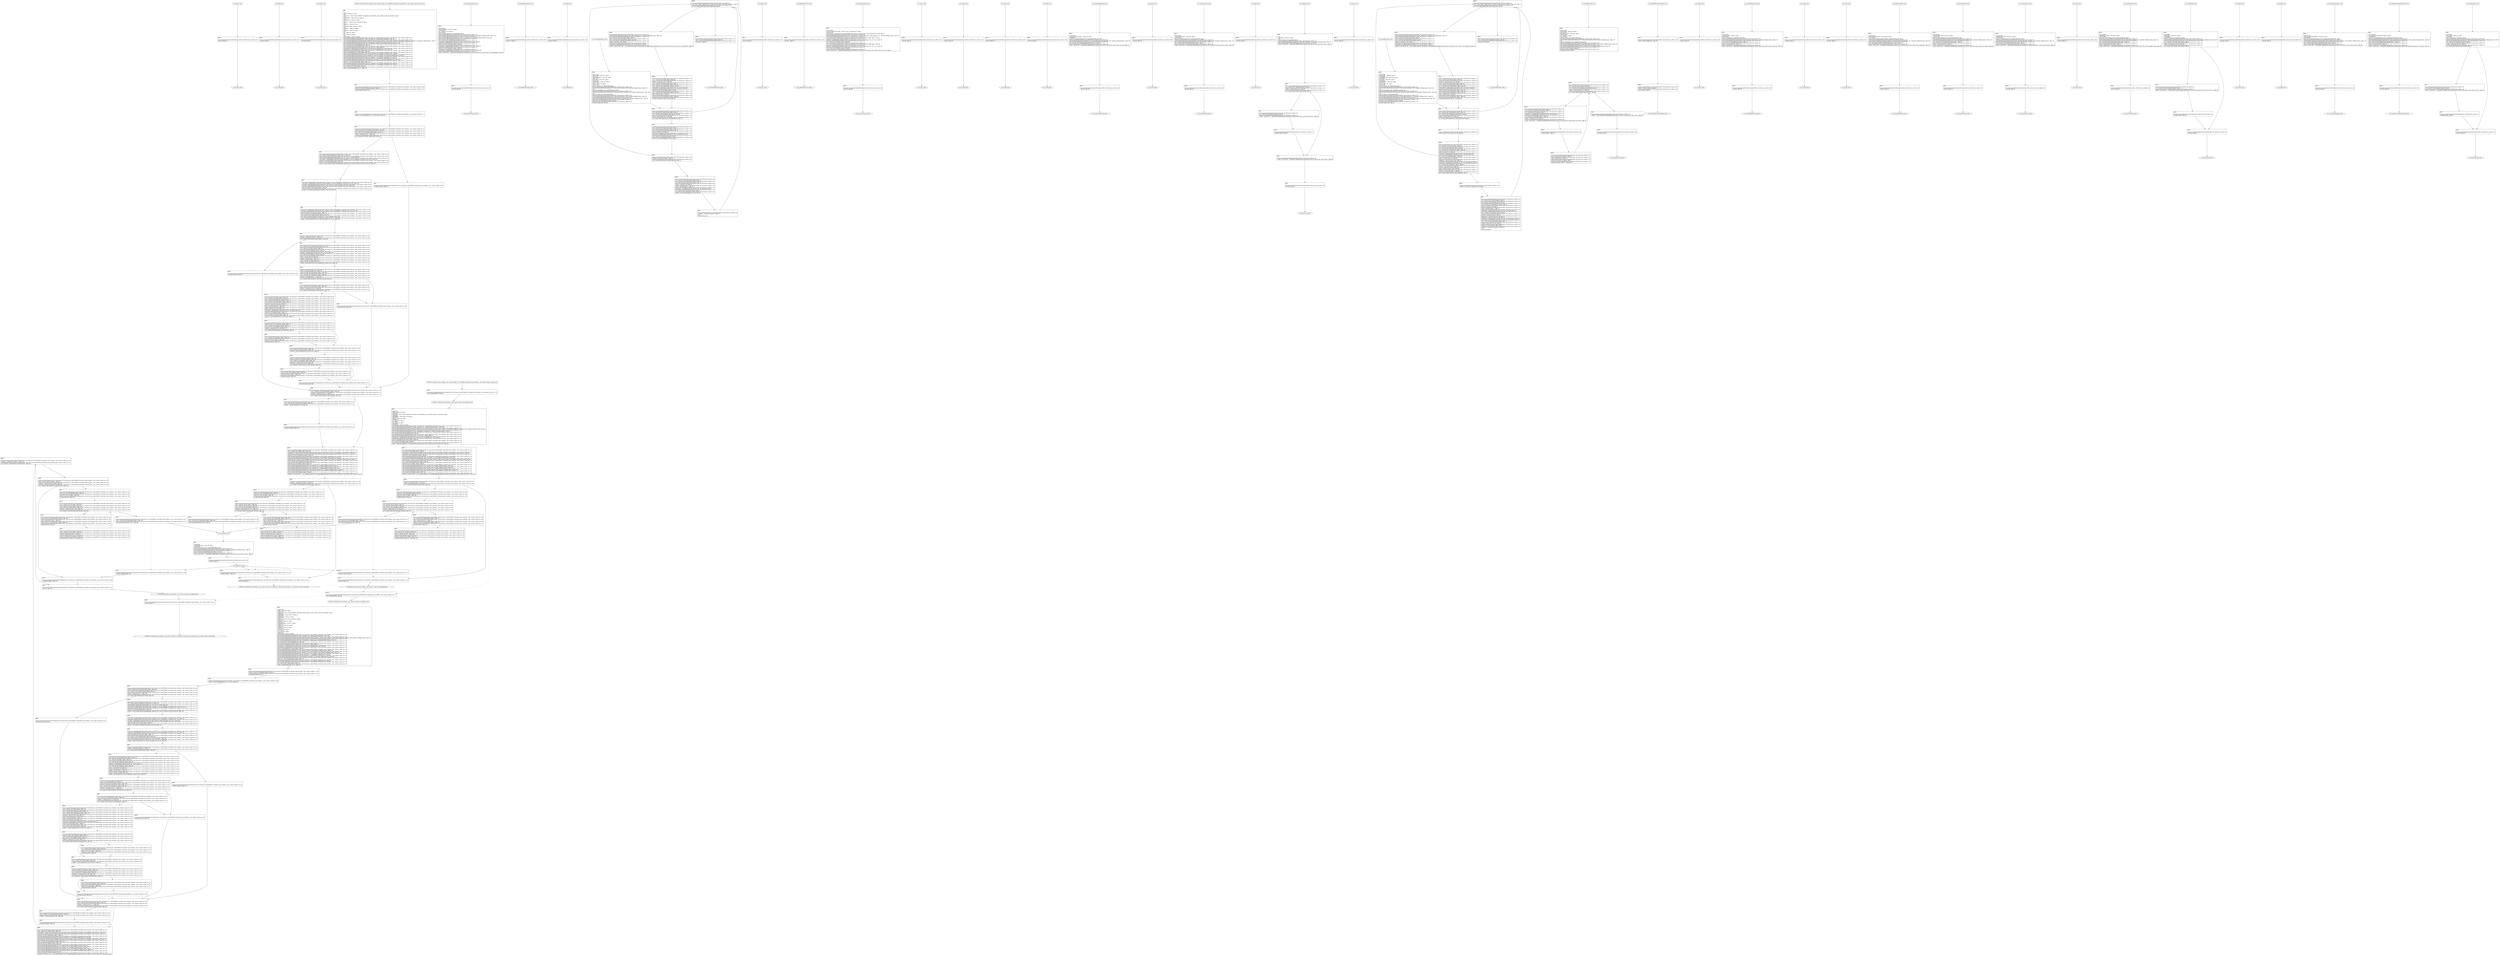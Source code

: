 digraph "icfg graph" {
BBio_ll_good1_end [label="{io_ll_good1_end}"];
BBio_ll_bad6_end [label="{io_ll_bad6_end}"];
BBio_ll_good5_end [label="{io_ll_good5_end}"];
BBCWE606_Unchecked_Loop_Condition__char_connect_socket_34_ll_CWE606_Unchecked_Loop_Condition__char_connect_socket_34_good_end [label="{CWE606_Unchecked_Loop_Condition__char_connect_socket_34_ll_CWE606_Unchecked_Loop_Condition__char_connect_socket_34_good_end}"];
BBio_ll_printWcharLine_end [label="{io_ll_printWcharLine_end}"];
BBio_ll_globalReturnsFalse_end [label="{io_ll_globalReturnsFalse_end}"];
BBio_ll_bad8_end [label="{io_ll_bad8_end}"];
BBio_ll_decodeHexWChars_end [label="{io_ll_decodeHexWChars_end}"];
BBio_ll_good7_end [label="{io_ll_good7_end}"];
BBio_ll_globalReturnsTrue_end [label="{io_ll_globalReturnsTrue_end}"];
BBio_ll_printStructLine_end [label="{io_ll_printStructLine_end}"];
BBio_ll_bad7_end [label="{io_ll_bad7_end}"];
BBio_ll_good6_end [label="{io_ll_good6_end}"];
BBio_ll_bad2_end [label="{io_ll_bad2_end}"];
BBio_ll_bad9_end [label="{io_ll_bad9_end}"];
BBio_ll_printUnsignedLine_end [label="{io_ll_printUnsignedLine_end}"];
BBio_ll_good4_end [label="{io_ll_good4_end}"];
BBio_ll_printSizeTLine_end [label="{io_ll_printSizeTLine_end}"];
BBio_ll_bad5_end [label="{io_ll_bad5_end}"];
BBio_ll_printLine_end [label="{io_ll_printLine_end}"];
BBio_ll_bad4_end [label="{io_ll_bad4_end}"];
BBio_ll_decodeHexChars_end [label="{io_ll_decodeHexChars_end}"];
BBCWE606_Unchecked_Loop_Condition__char_connect_socket_34_ll_goodG2B_end [label="{CWE606_Unchecked_Loop_Condition__char_connect_socket_34_ll_goodG2B_end}"];
BBio_ll_printBytesLine_end [label="{io_ll_printBytesLine_end}"];
BBio_ll_globalReturnsTrueOrFalse_end [label="{io_ll_globalReturnsTrueOrFalse_end}"];
BBCWE606_Unchecked_Loop_Condition__char_connect_socket_34_ll_goodB2G_end [label="{CWE606_Unchecked_Loop_Condition__char_connect_socket_34_ll_goodB2G_end}"];
BBio_ll_good3_end [label="{io_ll_good3_end}"];
BBCWE606_Unchecked_Loop_Condition__char_connect_socket_34_ll_CWE606_Unchecked_Loop_Condition__char_connect_socket_34_bad_end [label="{CWE606_Unchecked_Loop_Condition__char_connect_socket_34_ll_CWE606_Unchecked_Loop_Condition__char_connect_socket_34_bad_end}"];
BBio_ll_printHexCharLine_end [label="{io_ll_printHexCharLine_end}"];
BBio_ll_good9_end [label="{io_ll_good9_end}"];
BBio_ll_bad3_end [label="{io_ll_bad3_end}"];
BBio_ll_printDoubleLine_end [label="{io_ll_printDoubleLine_end}"];
BBio_ll_printShortLine_end [label="{io_ll_printShortLine_end}"];
BBio_ll_printLongLine_end [label="{io_ll_printLongLine_end}"];
BBio_ll_bad1_end [label="{io_ll_bad1_end}"];
BBio_ll_printFloatLine_end [label="{io_ll_printFloatLine_end}"];
BBio_ll_printWLine_end [label="{io_ll_printWLine_end}"];
BBio_ll_good2_end [label="{io_ll_good2_end}"];
BBio_ll_printIntLine_end [label="{io_ll_printIntLine_end}"];
BBio_ll_good8_end [label="{io_ll_good8_end}"];
BBio_ll_printLongLongLine_end [label="{io_ll_printLongLongLine_end}"];
BBio_ll_printHexUnsignedCharLine_end [label="{io_ll_printHexUnsignedCharLine_end}"];
BBio_ll_printSinkLine_end [label="{io_ll_printSinkLine_end}"];
BBio_ll_good1_start [label="{io_ll_good1_start}", shape=record];
io_ll_good1BB69 [label="{BB69:\l\l/home/raoxue/Desktop/MemVerif/workspace/000_108_953/source_code/io.c:187\l
  ret void, !dbg !52\l
}", shape=record];
BBio_ll_bad6_start [label="{io_ll_bad6_start}", shape=record];
io_ll_bad6BB83 [label="{BB83:\l\l/home/raoxue/Desktop/MemVerif/workspace/000_108_953/source_code/io.c:203\l
  ret void, !dbg !52\l
}", shape=record];
BBio_ll_good5_start [label="{io_ll_good5_start}", shape=record];
io_ll_good5BB73 [label="{BB73:\l\l/home/raoxue/Desktop/MemVerif/workspace/000_108_953/source_code/io.c:191\l
  ret void, !dbg !52\l
}", shape=record];
BBCWE606_Unchecked_Loop_Condition__char_connect_socket_34_ll_CWE606_Unchecked_Loop_Condition__char_connect_socket_34_good_start [label="{CWE606_Unchecked_Loop_Condition__char_connect_socket_34_ll_CWE606_Unchecked_Loop_Condition__char_connect_socket_34_good_start}", shape=record];
CWE606_Unchecked_Loop_Condition__char_connect_socket_34_ll_CWE606_Unchecked_Loop_Condition__char_connect_socket_34_goodBB78 [label="{BB78:\l\l/home/raoxue/Desktop/MemVerif/workspace/000_108_953/source_code/CWE606_Unchecked_Loop_Condition__char_connect_socket_34.c:276\l
  call void @goodG2B(), !dbg !68\l
}", shape=record];
CWE606_Unchecked_Loop_Condition__char_connect_socket_34_ll_CWE606_Unchecked_Loop_Condition__char_connect_socket_34_goodBB78 [label="{BB78:\l\l/home/raoxue/Desktop/MemVerif/workspace/000_108_953/source_code/CWE606_Unchecked_Loop_Condition__char_connect_socket_34.c:276\l
  call void @goodG2B(), !dbg !68\l
}", shape=record];
CWE606_Unchecked_Loop_Condition__char_connect_socket_34_ll_CWE606_Unchecked_Loop_Condition__char_connect_socket_34_goodBB79 [label="{BB79:\l\l/home/raoxue/Desktop/MemVerif/workspace/000_108_953/source_code/CWE606_Unchecked_Loop_Condition__char_connect_socket_34.c:277\l
  call void @goodB2G(), !dbg !69\l
}", shape=record];
CWE606_Unchecked_Loop_Condition__char_connect_socket_34_ll_CWE606_Unchecked_Loop_Condition__char_connect_socket_34_goodBB79 [label="{BB79:\l\l/home/raoxue/Desktop/MemVerif/workspace/000_108_953/source_code/CWE606_Unchecked_Loop_Condition__char_connect_socket_34.c:277\l
  call void @goodB2G(), !dbg !69\l
}", shape=record];
CWE606_Unchecked_Loop_Condition__char_connect_socket_34_ll_CWE606_Unchecked_Loop_Condition__char_connect_socket_34_goodBB80 [label="{BB80:\l\l/home/raoxue/Desktop/MemVerif/workspace/000_108_953/source_code/CWE606_Unchecked_Loop_Condition__char_connect_socket_34.c:278\l
  ret void, !dbg !70\l
}", shape=record];
BBio_ll_printWcharLine_start [label="{io_ll_printWcharLine_start}", shape=record];
io_ll_printWcharLineBB28 [label="{BB28:\l\l/:2957307904\l
  %wideChar.addr = alloca i32, align 4\l
/:2957307904\l
  %s = alloca [2 x i32], align 4\l
/:2957307904\l
  store i32 %wideChar, i32* %wideChar.addr, align 4\l
/home/raoxue/Desktop/MemVerif/workspace/000_108_953/source_code/io.c:70\l
  call void @llvm.dbg.declare(metadata i32* %wideChar.addr, metadata !162, metadata !DIExpression()), !dbg !163\l
/home/raoxue/Desktop/MemVerif/workspace/000_108_953/source_code/io.c:74\l
  call void @llvm.dbg.declare(metadata [2 x i32]* %s, metadata !164, metadata !DIExpression()), !dbg !168\l
/home/raoxue/Desktop/MemVerif/workspace/000_108_953/source_code/io.c:75\l
  %0 = load i32, i32* %wideChar.addr, align 4, !dbg !61\l
/home/raoxue/Desktop/MemVerif/workspace/000_108_953/source_code/io.c:75\l
  %arrayidx = getelementptr inbounds [2 x i32], [2 x i32]* %s, i64 0, i64 0, !dbg !62\l
/home/raoxue/Desktop/MemVerif/workspace/000_108_953/source_code/io.c:75\l
  store i32 %0, i32* %arrayidx, align 4, !dbg !63\l
/home/raoxue/Desktop/MemVerif/workspace/000_108_953/source_code/io.c:76\l
  %arrayidx1 = getelementptr inbounds [2 x i32], [2 x i32]* %s, i64 0, i64 1, !dbg !64\l
/home/raoxue/Desktop/MemVerif/workspace/000_108_953/source_code/io.c:76\l
  store i32 0, i32* %arrayidx1, align 4, !dbg !65\l
/home/raoxue/Desktop/MemVerif/workspace/000_108_953/source_code/io.c:77\l
  %arraydecay = getelementptr inbounds [2 x i32], [2 x i32]* %s, i64 0, i64 0, !dbg !66\l
/home/raoxue/Desktop/MemVerif/workspace/000_108_953/source_code/io.c:77\l
  %call = call i32 (i8*, ...) @printf(i8* getelementptr inbounds ([5 x i8], [5 x i8]* @.str.10, i64 0, i64 0), i32* %arraydecay), !dbg !67\l
}", shape=record];
io_ll_printWcharLineBB28 [label="{BB28:\l\l/:2957307904\l
  %wideChar.addr = alloca i32, align 4\l
/:2957307904\l
  %s = alloca [2 x i32], align 4\l
/:2957307904\l
  store i32 %wideChar, i32* %wideChar.addr, align 4\l
/home/raoxue/Desktop/MemVerif/workspace/000_108_953/source_code/io.c:70\l
  call void @llvm.dbg.declare(metadata i32* %wideChar.addr, metadata !162, metadata !DIExpression()), !dbg !163\l
/home/raoxue/Desktop/MemVerif/workspace/000_108_953/source_code/io.c:74\l
  call void @llvm.dbg.declare(metadata [2 x i32]* %s, metadata !164, metadata !DIExpression()), !dbg !168\l
/home/raoxue/Desktop/MemVerif/workspace/000_108_953/source_code/io.c:75\l
  %0 = load i32, i32* %wideChar.addr, align 4, !dbg !61\l
/home/raoxue/Desktop/MemVerif/workspace/000_108_953/source_code/io.c:75\l
  %arrayidx = getelementptr inbounds [2 x i32], [2 x i32]* %s, i64 0, i64 0, !dbg !62\l
/home/raoxue/Desktop/MemVerif/workspace/000_108_953/source_code/io.c:75\l
  store i32 %0, i32* %arrayidx, align 4, !dbg !63\l
/home/raoxue/Desktop/MemVerif/workspace/000_108_953/source_code/io.c:76\l
  %arrayidx1 = getelementptr inbounds [2 x i32], [2 x i32]* %s, i64 0, i64 1, !dbg !64\l
/home/raoxue/Desktop/MemVerif/workspace/000_108_953/source_code/io.c:76\l
  store i32 0, i32* %arrayidx1, align 4, !dbg !65\l
/home/raoxue/Desktop/MemVerif/workspace/000_108_953/source_code/io.c:77\l
  %arraydecay = getelementptr inbounds [2 x i32], [2 x i32]* %s, i64 0, i64 0, !dbg !66\l
/home/raoxue/Desktop/MemVerif/workspace/000_108_953/source_code/io.c:77\l
  %call = call i32 (i8*, ...) @printf(i8* getelementptr inbounds ([5 x i8], [5 x i8]* @.str.10, i64 0, i64 0), i32* %arraydecay), !dbg !67\l
}", shape=record];
io_ll_printWcharLineBB29 [label="{BB29:\l\l/home/raoxue/Desktop/MemVerif/workspace/000_108_953/source_code/io.c:78\l
  ret void, !dbg !68\l
}", shape=record];
BBio_ll_globalReturnsFalse_start [label="{io_ll_globalReturnsFalse_start}", shape=record];
io_ll_globalReturnsFalseBB66 [label="{BB66:\l\l/home/raoxue/Desktop/MemVerif/workspace/000_108_953/source_code/io.c:163\l
  ret i32 0, !dbg !52\l
}", shape=record];
BBio_ll_bad8_start [label="{io_ll_bad8_start}", shape=record];
io_ll_bad8BB85 [label="{BB85:\l\l/home/raoxue/Desktop/MemVerif/workspace/000_108_953/source_code/io.c:205\l
  ret void, !dbg !52\l
}", shape=record];
BBio_ll_decodeHexWChars_start [label="{io_ll_decodeHexWChars_start}", shape=record];
io_ll_decodeHexWCharsBB55 [label="{BB55:\l\l/:105777736\l
  %bytes.addr = alloca i8*, align 8\l
/:105777736\l
  %numBytes.addr = alloca i64, align 8\l
/:105777736\l
  %hex.addr = alloca i32*, align 8\l
/:105777736\l
  %numWritten = alloca i64, align 8\l
/:105777736\l
  %byte = alloca i32, align 4\l
/:105777736\l
  store i8* %bytes, i8** %bytes.addr, align 8\l
/home/raoxue/Desktop/MemVerif/workspace/000_108_953/source_code/io.c:135\l
  call void @llvm.dbg.declare(metadata i8** %bytes.addr, metadata !290, metadata !DIExpression()), !dbg !291\l
/:135\l
  store i64 %numBytes, i64* %numBytes.addr, align 8\l
/home/raoxue/Desktop/MemVerif/workspace/000_108_953/source_code/io.c:135\l
  call void @llvm.dbg.declare(metadata i64* %numBytes.addr, metadata !292, metadata !DIExpression()), !dbg !293\l
/:135\l
  store i32* %hex, i32** %hex.addr, align 8\l
/home/raoxue/Desktop/MemVerif/workspace/000_108_953/source_code/io.c:135\l
  call void @llvm.dbg.declare(metadata i32** %hex.addr, metadata !294, metadata !DIExpression()), !dbg !295\l
/home/raoxue/Desktop/MemVerif/workspace/000_108_953/source_code/io.c:137\l
  call void @llvm.dbg.declare(metadata i64* %numWritten, metadata !296, metadata !DIExpression()), !dbg !297\l
/home/raoxue/Desktop/MemVerif/workspace/000_108_953/source_code/io.c:137\l
  store i64 0, i64* %numWritten, align 8, !dbg !65\l
/home/raoxue/Desktop/MemVerif/workspace/000_108_953/source_code/io.c:143\l
  br label %while.cond, !dbg !66\l
}", shape=record];
io_ll_decodeHexWCharsBB56 [label="{BB56:\l\l/home/raoxue/Desktop/MemVerif/workspace/000_108_953/source_code/io.c:143\l
  %0 = load i64, i64* %numWritten, align 8, !dbg !67\l
/home/raoxue/Desktop/MemVerif/workspace/000_108_953/source_code/io.c:143\l
  %1 = load i64, i64* %numBytes.addr, align 8, !dbg !68\l
/home/raoxue/Desktop/MemVerif/workspace/000_108_953/source_code/io.c:143\l
  %cmp = icmp ult i64 %0, %1, !dbg !69\l
/home/raoxue/Desktop/MemVerif/workspace/000_108_953/source_code/io.c:143\l
  br i1 %cmp, label %land.lhs.true, label %land.end, !dbg !70\l
}", shape=record];
io_ll_decodeHexWCharsBB57 [label="{BB57:\l\l/home/raoxue/Desktop/MemVerif/workspace/000_108_953/source_code/io.c:143\l
  %2 = load i32*, i32** %hex.addr, align 8, !dbg !71\l
/home/raoxue/Desktop/MemVerif/workspace/000_108_953/source_code/io.c:143\l
  %3 = load i64, i64* %numWritten, align 8, !dbg !72\l
/home/raoxue/Desktop/MemVerif/workspace/000_108_953/source_code/io.c:143\l
  %mul = mul i64 2, %3, !dbg !73\l
/home/raoxue/Desktop/MemVerif/workspace/000_108_953/source_code/io.c:143\l
  %arrayidx = getelementptr inbounds i32, i32* %2, i64 %mul, !dbg !71\l
/home/raoxue/Desktop/MemVerif/workspace/000_108_953/source_code/io.c:143\l
  %4 = load i32, i32* %arrayidx, align 4, !dbg !71\l
/home/raoxue/Desktop/MemVerif/workspace/000_108_953/source_code/io.c:143\l
  %call = call i32 @iswxdigit(i32 %4) #5, !dbg !74\l
}", shape=record];
io_ll_decodeHexWCharsBB57 [label="{BB57:\l\l/home/raoxue/Desktop/MemVerif/workspace/000_108_953/source_code/io.c:143\l
  %2 = load i32*, i32** %hex.addr, align 8, !dbg !71\l
/home/raoxue/Desktop/MemVerif/workspace/000_108_953/source_code/io.c:143\l
  %3 = load i64, i64* %numWritten, align 8, !dbg !72\l
/home/raoxue/Desktop/MemVerif/workspace/000_108_953/source_code/io.c:143\l
  %mul = mul i64 2, %3, !dbg !73\l
/home/raoxue/Desktop/MemVerif/workspace/000_108_953/source_code/io.c:143\l
  %arrayidx = getelementptr inbounds i32, i32* %2, i64 %mul, !dbg !71\l
/home/raoxue/Desktop/MemVerif/workspace/000_108_953/source_code/io.c:143\l
  %4 = load i32, i32* %arrayidx, align 4, !dbg !71\l
/home/raoxue/Desktop/MemVerif/workspace/000_108_953/source_code/io.c:143\l
  %call = call i32 @iswxdigit(i32 %4) #5, !dbg !74\l
}", shape=record];
io_ll_decodeHexWCharsBB59 [label="{BB59:\l\l/home/raoxue/Desktop/MemVerif/workspace/000_108_953/source_code/io.c:143\l
  %tobool = icmp ne i32 %call, 0, !dbg !74\l
/home/raoxue/Desktop/MemVerif/workspace/000_108_953/source_code/io.c:143\l
  br i1 %tobool, label %land.rhs, label %land.end, !dbg !75\l
}", shape=record];
io_ll_decodeHexWCharsBB60 [label="{BB60:\l\l/home/raoxue/Desktop/MemVerif/workspace/000_108_953/source_code/io.c:143\l
  %5 = load i32*, i32** %hex.addr, align 8, !dbg !76\l
/home/raoxue/Desktop/MemVerif/workspace/000_108_953/source_code/io.c:143\l
  %6 = load i64, i64* %numWritten, align 8, !dbg !77\l
/home/raoxue/Desktop/MemVerif/workspace/000_108_953/source_code/io.c:143\l
  %mul1 = mul i64 2, %6, !dbg !78\l
/home/raoxue/Desktop/MemVerif/workspace/000_108_953/source_code/io.c:143\l
  %add = add i64 %mul1, 1, !dbg !79\l
/home/raoxue/Desktop/MemVerif/workspace/000_108_953/source_code/io.c:143\l
  %arrayidx2 = getelementptr inbounds i32, i32* %5, i64 %add, !dbg !76\l
/home/raoxue/Desktop/MemVerif/workspace/000_108_953/source_code/io.c:143\l
  %7 = load i32, i32* %arrayidx2, align 4, !dbg !76\l
/home/raoxue/Desktop/MemVerif/workspace/000_108_953/source_code/io.c:143\l
  %call3 = call i32 @iswxdigit(i32 %7) #5, !dbg !80\l
}", shape=record];
io_ll_decodeHexWCharsBB60 [label="{BB60:\l\l/home/raoxue/Desktop/MemVerif/workspace/000_108_953/source_code/io.c:143\l
  %5 = load i32*, i32** %hex.addr, align 8, !dbg !76\l
/home/raoxue/Desktop/MemVerif/workspace/000_108_953/source_code/io.c:143\l
  %6 = load i64, i64* %numWritten, align 8, !dbg !77\l
/home/raoxue/Desktop/MemVerif/workspace/000_108_953/source_code/io.c:143\l
  %mul1 = mul i64 2, %6, !dbg !78\l
/home/raoxue/Desktop/MemVerif/workspace/000_108_953/source_code/io.c:143\l
  %add = add i64 %mul1, 1, !dbg !79\l
/home/raoxue/Desktop/MemVerif/workspace/000_108_953/source_code/io.c:143\l
  %arrayidx2 = getelementptr inbounds i32, i32* %5, i64 %add, !dbg !76\l
/home/raoxue/Desktop/MemVerif/workspace/000_108_953/source_code/io.c:143\l
  %7 = load i32, i32* %arrayidx2, align 4, !dbg !76\l
/home/raoxue/Desktop/MemVerif/workspace/000_108_953/source_code/io.c:143\l
  %call3 = call i32 @iswxdigit(i32 %7) #5, !dbg !80\l
}", shape=record];
io_ll_decodeHexWCharsBB61 [label="{BB61:\l\l/home/raoxue/Desktop/MemVerif/workspace/000_108_953/source_code/io.c:143\l
  %tobool4 = icmp ne i32 %call3, 0, !dbg !75\l
/:143\l
  br label %land.end\l
}", shape=record];
io_ll_decodeHexWCharsBB58 [label="{BB58:\l\l/home/raoxue/Desktop/MemVerif/workspace/000_108_953/source_code/io.c:0\l
  %8 = phi i1 [ false, %land.lhs.true ], [ false, %while.cond ], [ %tobool4, %land.rhs ], !dbg !81\l
/home/raoxue/Desktop/MemVerif/workspace/000_108_953/source_code/io.c:143\l
  br i1 %8, label %while.body, label %while.end, !dbg !66\l
}", shape=record];
io_ll_decodeHexWCharsBB62 [label="{BB62:\l\l/home/raoxue/Desktop/MemVerif/workspace/000_108_953/source_code/io.c:145\l
  call void @llvm.dbg.declare(metadata i32* %byte, metadata !314, metadata !DIExpression()), !dbg !316\l
/home/raoxue/Desktop/MemVerif/workspace/000_108_953/source_code/io.c:146\l
  %9 = load i32*, i32** %hex.addr, align 8, !dbg !85\l
/home/raoxue/Desktop/MemVerif/workspace/000_108_953/source_code/io.c:146\l
  %10 = load i64, i64* %numWritten, align 8, !dbg !86\l
/home/raoxue/Desktop/MemVerif/workspace/000_108_953/source_code/io.c:146\l
  %mul5 = mul i64 2, %10, !dbg !87\l
/home/raoxue/Desktop/MemVerif/workspace/000_108_953/source_code/io.c:146\l
  %arrayidx6 = getelementptr inbounds i32, i32* %9, i64 %mul5, !dbg !85\l
/home/raoxue/Desktop/MemVerif/workspace/000_108_953/source_code/io.c:146\l
  %call7 = call i32 (i32*, i32*, ...) @__isoc99_swscanf(i32* %arrayidx6, i32* getelementptr inbounds ([5 x i32], [5 x i32]* @.str.16, i64 0, i64 0), i32* %byte) #5, !dbg !88\l
}", shape=record];
io_ll_decodeHexWCharsBB62 [label="{BB62:\l\l/home/raoxue/Desktop/MemVerif/workspace/000_108_953/source_code/io.c:145\l
  call void @llvm.dbg.declare(metadata i32* %byte, metadata !314, metadata !DIExpression()), !dbg !316\l
/home/raoxue/Desktop/MemVerif/workspace/000_108_953/source_code/io.c:146\l
  %9 = load i32*, i32** %hex.addr, align 8, !dbg !85\l
/home/raoxue/Desktop/MemVerif/workspace/000_108_953/source_code/io.c:146\l
  %10 = load i64, i64* %numWritten, align 8, !dbg !86\l
/home/raoxue/Desktop/MemVerif/workspace/000_108_953/source_code/io.c:146\l
  %mul5 = mul i64 2, %10, !dbg !87\l
/home/raoxue/Desktop/MemVerif/workspace/000_108_953/source_code/io.c:146\l
  %arrayidx6 = getelementptr inbounds i32, i32* %9, i64 %mul5, !dbg !85\l
/home/raoxue/Desktop/MemVerif/workspace/000_108_953/source_code/io.c:146\l
  %call7 = call i32 (i32*, i32*, ...) @__isoc99_swscanf(i32* %arrayidx6, i32* getelementptr inbounds ([5 x i32], [5 x i32]* @.str.16, i64 0, i64 0), i32* %byte) #5, !dbg !88\l
}", shape=record];
io_ll_decodeHexWCharsBB64 [label="{BB64:\l\l/home/raoxue/Desktop/MemVerif/workspace/000_108_953/source_code/io.c:147\l
  %11 = load i32, i32* %byte, align 4, !dbg !89\l
/home/raoxue/Desktop/MemVerif/workspace/000_108_953/source_code/io.c:147\l
  %conv = trunc i32 %11 to i8, !dbg !90\l
/home/raoxue/Desktop/MemVerif/workspace/000_108_953/source_code/io.c:147\l
  %12 = load i8*, i8** %bytes.addr, align 8, !dbg !91\l
/home/raoxue/Desktop/MemVerif/workspace/000_108_953/source_code/io.c:147\l
  %13 = load i64, i64* %numWritten, align 8, !dbg !92\l
/home/raoxue/Desktop/MemVerif/workspace/000_108_953/source_code/io.c:147\l
  %arrayidx8 = getelementptr inbounds i8, i8* %12, i64 %13, !dbg !91\l
/home/raoxue/Desktop/MemVerif/workspace/000_108_953/source_code/io.c:147\l
  store i8 %conv, i8* %arrayidx8, align 1, !dbg !93\l
/home/raoxue/Desktop/MemVerif/workspace/000_108_953/source_code/io.c:148\l
  %14 = load i64, i64* %numWritten, align 8, !dbg !94\l
/home/raoxue/Desktop/MemVerif/workspace/000_108_953/source_code/io.c:148\l
  %inc = add i64 %14, 1, !dbg !94\l
/home/raoxue/Desktop/MemVerif/workspace/000_108_953/source_code/io.c:148\l
  store i64 %inc, i64* %numWritten, align 8, !dbg !94\l
/home/raoxue/Desktop/MemVerif/workspace/000_108_953/source_code/io.c:143\l
  br label %while.cond, !dbg !66, !llvm.loop !95\l
}", shape=record];
io_ll_decodeHexWCharsBB63 [label="{BB63:\l\l/home/raoxue/Desktop/MemVerif/workspace/000_108_953/source_code/io.c:151\l
  %15 = load i64, i64* %numWritten, align 8, !dbg !98\l
/home/raoxue/Desktop/MemVerif/workspace/000_108_953/source_code/io.c:151\l
  ret i64 %15, !dbg !99\l
}", shape=record];
BBio_ll_good7_start [label="{io_ll_good7_start}", shape=record];
io_ll_good7BB75 [label="{BB75:\l\l/home/raoxue/Desktop/MemVerif/workspace/000_108_953/source_code/io.c:193\l
  ret void, !dbg !52\l
}", shape=record];
BBio_ll_globalReturnsTrue_start [label="{io_ll_globalReturnsTrue_start}", shape=record];
io_ll_globalReturnsTrueBB65 [label="{BB65:\l\l/home/raoxue/Desktop/MemVerif/workspace/000_108_953/source_code/io.c:158\l
  ret i32 1, !dbg !52\l
}", shape=record];
BBio_ll_printStructLine_start [label="{io_ll_printStructLine_start}", shape=record];
io_ll_printStructLineBB36 [label="{BB36:\l\l/:2957307904\l
  %structTwoIntsStruct.addr = alloca %struct._twoIntsStruct*, align 8\l
/:2957307904\l
  store %struct._twoIntsStruct* %structTwoIntsStruct, %struct._twoIntsStruct** %structTwoIntsStruct.addr, align 8\l
/home/raoxue/Desktop/MemVerif/workspace/000_108_953/source_code/io.c:95\l
  call void @llvm.dbg.declare(metadata %struct._twoIntsStruct** %structTwoIntsStruct.addr, metadata !212, metadata !DIExpression()), !dbg !213\l
/home/raoxue/Desktop/MemVerif/workspace/000_108_953/source_code/io.c:97\l
  %0 = load %struct._twoIntsStruct*, %struct._twoIntsStruct** %structTwoIntsStruct.addr, align 8, !dbg !61\l
/home/raoxue/Desktop/MemVerif/workspace/000_108_953/source_code/io.c:97\l
  %intOne = getelementptr inbounds %struct._twoIntsStruct, %struct._twoIntsStruct* %0, i32 0, i32 0, !dbg !62\l
/home/raoxue/Desktop/MemVerif/workspace/000_108_953/source_code/io.c:97\l
  %1 = load i32, i32* %intOne, align 4, !dbg !62\l
/home/raoxue/Desktop/MemVerif/workspace/000_108_953/source_code/io.c:97\l
  %2 = load %struct._twoIntsStruct*, %struct._twoIntsStruct** %structTwoIntsStruct.addr, align 8, !dbg !63\l
/home/raoxue/Desktop/MemVerif/workspace/000_108_953/source_code/io.c:97\l
  %intTwo = getelementptr inbounds %struct._twoIntsStruct, %struct._twoIntsStruct* %2, i32 0, i32 1, !dbg !64\l
/home/raoxue/Desktop/MemVerif/workspace/000_108_953/source_code/io.c:97\l
  %3 = load i32, i32* %intTwo, align 4, !dbg !64\l
/home/raoxue/Desktop/MemVerif/workspace/000_108_953/source_code/io.c:97\l
  %call = call i32 (i8*, ...) @printf(i8* getelementptr inbounds ([10 x i8], [10 x i8]* @.str.13, i64 0, i64 0), i32 %1, i32 %3), !dbg !65\l
}", shape=record];
io_ll_printStructLineBB36 [label="{BB36:\l\l/:2957307904\l
  %structTwoIntsStruct.addr = alloca %struct._twoIntsStruct*, align 8\l
/:2957307904\l
  store %struct._twoIntsStruct* %structTwoIntsStruct, %struct._twoIntsStruct** %structTwoIntsStruct.addr, align 8\l
/home/raoxue/Desktop/MemVerif/workspace/000_108_953/source_code/io.c:95\l
  call void @llvm.dbg.declare(metadata %struct._twoIntsStruct** %structTwoIntsStruct.addr, metadata !212, metadata !DIExpression()), !dbg !213\l
/home/raoxue/Desktop/MemVerif/workspace/000_108_953/source_code/io.c:97\l
  %0 = load %struct._twoIntsStruct*, %struct._twoIntsStruct** %structTwoIntsStruct.addr, align 8, !dbg !61\l
/home/raoxue/Desktop/MemVerif/workspace/000_108_953/source_code/io.c:97\l
  %intOne = getelementptr inbounds %struct._twoIntsStruct, %struct._twoIntsStruct* %0, i32 0, i32 0, !dbg !62\l
/home/raoxue/Desktop/MemVerif/workspace/000_108_953/source_code/io.c:97\l
  %1 = load i32, i32* %intOne, align 4, !dbg !62\l
/home/raoxue/Desktop/MemVerif/workspace/000_108_953/source_code/io.c:97\l
  %2 = load %struct._twoIntsStruct*, %struct._twoIntsStruct** %structTwoIntsStruct.addr, align 8, !dbg !63\l
/home/raoxue/Desktop/MemVerif/workspace/000_108_953/source_code/io.c:97\l
  %intTwo = getelementptr inbounds %struct._twoIntsStruct, %struct._twoIntsStruct* %2, i32 0, i32 1, !dbg !64\l
/home/raoxue/Desktop/MemVerif/workspace/000_108_953/source_code/io.c:97\l
  %3 = load i32, i32* %intTwo, align 4, !dbg !64\l
/home/raoxue/Desktop/MemVerif/workspace/000_108_953/source_code/io.c:97\l
  %call = call i32 (i8*, ...) @printf(i8* getelementptr inbounds ([10 x i8], [10 x i8]* @.str.13, i64 0, i64 0), i32 %1, i32 %3), !dbg !65\l
}", shape=record];
io_ll_printStructLineBB37 [label="{BB37:\l\l/home/raoxue/Desktop/MemVerif/workspace/000_108_953/source_code/io.c:98\l
  ret void, !dbg !66\l
}", shape=record];
BBio_ll_bad7_start [label="{io_ll_bad7_start}", shape=record];
io_ll_bad7BB84 [label="{BB84:\l\l/home/raoxue/Desktop/MemVerif/workspace/000_108_953/source_code/io.c:204\l
  ret void, !dbg !52\l
}", shape=record];
BBio_ll_good6_start [label="{io_ll_good6_start}", shape=record];
io_ll_good6BB74 [label="{BB74:\l\l/home/raoxue/Desktop/MemVerif/workspace/000_108_953/source_code/io.c:192\l
  ret void, !dbg !52\l
}", shape=record];
BBio_ll_bad2_start [label="{io_ll_bad2_start}", shape=record];
io_ll_bad2BB79 [label="{BB79:\l\l/home/raoxue/Desktop/MemVerif/workspace/000_108_953/source_code/io.c:199\l
  ret void, !dbg !52\l
}", shape=record];
BBio_ll_bad9_start [label="{io_ll_bad9_start}", shape=record];
io_ll_bad9BB86 [label="{BB86:\l\l/home/raoxue/Desktop/MemVerif/workspace/000_108_953/source_code/io.c:206\l
  ret void, !dbg !52\l
}", shape=record];
BBio_ll_printUnsignedLine_start [label="{io_ll_printUnsignedLine_start}", shape=record];
io_ll_printUnsignedLineBB30 [label="{BB30:\l\l/:105938776\l
  %unsignedNumber.addr = alloca i32, align 4\l
/:105938776\l
  store i32 %unsignedNumber, i32* %unsignedNumber.addr, align 4\l
/home/raoxue/Desktop/MemVerif/workspace/000_108_953/source_code/io.c:80\l
  call void @llvm.dbg.declare(metadata i32* %unsignedNumber.addr, metadata !180, metadata !DIExpression()), !dbg !181\l
/home/raoxue/Desktop/MemVerif/workspace/000_108_953/source_code/io.c:82\l
  %0 = load i32, i32* %unsignedNumber.addr, align 4, !dbg !54\l
/home/raoxue/Desktop/MemVerif/workspace/000_108_953/source_code/io.c:82\l
  %call = call i32 (i8*, ...) @printf(i8* getelementptr inbounds ([4 x i8], [4 x i8]* @.str.11, i64 0, i64 0), i32 %0), !dbg !55\l
}", shape=record];
io_ll_printUnsignedLineBB30 [label="{BB30:\l\l/:105938776\l
  %unsignedNumber.addr = alloca i32, align 4\l
/:105938776\l
  store i32 %unsignedNumber, i32* %unsignedNumber.addr, align 4\l
/home/raoxue/Desktop/MemVerif/workspace/000_108_953/source_code/io.c:80\l
  call void @llvm.dbg.declare(metadata i32* %unsignedNumber.addr, metadata !180, metadata !DIExpression()), !dbg !181\l
/home/raoxue/Desktop/MemVerif/workspace/000_108_953/source_code/io.c:82\l
  %0 = load i32, i32* %unsignedNumber.addr, align 4, !dbg !54\l
/home/raoxue/Desktop/MemVerif/workspace/000_108_953/source_code/io.c:82\l
  %call = call i32 (i8*, ...) @printf(i8* getelementptr inbounds ([4 x i8], [4 x i8]* @.str.11, i64 0, i64 0), i32 %0), !dbg !55\l
}", shape=record];
io_ll_printUnsignedLineBB31 [label="{BB31:\l\l/home/raoxue/Desktop/MemVerif/workspace/000_108_953/source_code/io.c:83\l
  ret void, !dbg !56\l
}", shape=record];
BBio_ll_good4_start [label="{io_ll_good4_start}", shape=record];
io_ll_good4BB72 [label="{BB72:\l\l/home/raoxue/Desktop/MemVerif/workspace/000_108_953/source_code/io.c:190\l
  ret void, !dbg !52\l
}", shape=record];
BBio_ll_printSizeTLine_start [label="{io_ll_printSizeTLine_start}", shape=record];
io_ll_printSizeTLineBB24 [label="{BB24:\l\l/:2957307904\l
  %sizeTNumber.addr = alloca i64, align 8\l
/:2957307904\l
  store i64 %sizeTNumber, i64* %sizeTNumber.addr, align 8\l
/home/raoxue/Desktop/MemVerif/workspace/000_108_953/source_code/io.c:60\l
  call void @llvm.dbg.declare(metadata i64* %sizeTNumber.addr, metadata !146, metadata !DIExpression()), !dbg !147\l
/home/raoxue/Desktop/MemVerif/workspace/000_108_953/source_code/io.c:62\l
  %0 = load i64, i64* %sizeTNumber.addr, align 8, !dbg !57\l
/home/raoxue/Desktop/MemVerif/workspace/000_108_953/source_code/io.c:62\l
  %call = call i32 (i8*, ...) @printf(i8* getelementptr inbounds ([5 x i8], [5 x i8]* @.str.8, i64 0, i64 0), i64 %0), !dbg !58\l
}", shape=record];
io_ll_printSizeTLineBB24 [label="{BB24:\l\l/:2957307904\l
  %sizeTNumber.addr = alloca i64, align 8\l
/:2957307904\l
  store i64 %sizeTNumber, i64* %sizeTNumber.addr, align 8\l
/home/raoxue/Desktop/MemVerif/workspace/000_108_953/source_code/io.c:60\l
  call void @llvm.dbg.declare(metadata i64* %sizeTNumber.addr, metadata !146, metadata !DIExpression()), !dbg !147\l
/home/raoxue/Desktop/MemVerif/workspace/000_108_953/source_code/io.c:62\l
  %0 = load i64, i64* %sizeTNumber.addr, align 8, !dbg !57\l
/home/raoxue/Desktop/MemVerif/workspace/000_108_953/source_code/io.c:62\l
  %call = call i32 (i8*, ...) @printf(i8* getelementptr inbounds ([5 x i8], [5 x i8]* @.str.8, i64 0, i64 0), i64 %0), !dbg !58\l
}", shape=record];
io_ll_printSizeTLineBB25 [label="{BB25:\l\l/home/raoxue/Desktop/MemVerif/workspace/000_108_953/source_code/io.c:63\l
  ret void, !dbg !59\l
}", shape=record];
BBio_ll_bad5_start [label="{io_ll_bad5_start}", shape=record];
io_ll_bad5BB82 [label="{BB82:\l\l/home/raoxue/Desktop/MemVerif/workspace/000_108_953/source_code/io.c:202\l
  ret void, !dbg !52\l
}", shape=record];
BBio_ll_printLine_start [label="{io_ll_printLine_start}", shape=record];
io_ll_printLineBB0 [label="{BB0:\l\l/:415\l
  %line.addr = alloca i8*, align 8\l
/:415\l
  store i8* %line, i8** %line.addr, align 8\l
/home/raoxue/Desktop/MemVerif/workspace/000_108_953/source_code/io.c:11\l
  call void @llvm.dbg.declare(metadata i8** %line.addr, metadata !52, metadata !DIExpression()), !dbg !53\l
/home/raoxue/Desktop/MemVerif/workspace/000_108_953/source_code/io.c:13\l
  %call = call i32 (i8*, ...) @printf(i8* getelementptr inbounds ([9 x i8], [9 x i8]* @.str, i64 0, i64 0)), !dbg !54\l
}", shape=record];
io_ll_printLineBB0 [label="{BB0:\l\l/:415\l
  %line.addr = alloca i8*, align 8\l
/:415\l
  store i8* %line, i8** %line.addr, align 8\l
/home/raoxue/Desktop/MemVerif/workspace/000_108_953/source_code/io.c:11\l
  call void @llvm.dbg.declare(metadata i8** %line.addr, metadata !52, metadata !DIExpression()), !dbg !53\l
/home/raoxue/Desktop/MemVerif/workspace/000_108_953/source_code/io.c:13\l
  %call = call i32 (i8*, ...) @printf(i8* getelementptr inbounds ([9 x i8], [9 x i8]* @.str, i64 0, i64 0)), !dbg !54\l
}", shape=record];
io_ll_printLineBB1 [label="{BB1:\l\l/home/raoxue/Desktop/MemVerif/workspace/000_108_953/source_code/io.c:14\l
  %0 = load i8*, i8** %line.addr, align 8, !dbg !55\l
/home/raoxue/Desktop/MemVerif/workspace/000_108_953/source_code/io.c:14\l
  %cmp = icmp ne i8* %0, null, !dbg !57\l
/home/raoxue/Desktop/MemVerif/workspace/000_108_953/source_code/io.c:14\l
  br i1 %cmp, label %if.then, label %if.end, !dbg !58\l
}", shape=record];
io_ll_printLineBB2 [label="{BB2:\l\l/home/raoxue/Desktop/MemVerif/workspace/000_108_953/source_code/io.c:16\l
  %1 = load i8*, i8** %line.addr, align 8, !dbg !59\l
/home/raoxue/Desktop/MemVerif/workspace/000_108_953/source_code/io.c:16\l
  %call1 = call i32 (i8*, ...) @printf(i8* getelementptr inbounds ([4 x i8], [4 x i8]* @.str.1, i64 0, i64 0), i8* %1), !dbg !61\l
}", shape=record];
io_ll_printLineBB2 [label="{BB2:\l\l/home/raoxue/Desktop/MemVerif/workspace/000_108_953/source_code/io.c:16\l
  %1 = load i8*, i8** %line.addr, align 8, !dbg !59\l
/home/raoxue/Desktop/MemVerif/workspace/000_108_953/source_code/io.c:16\l
  %call1 = call i32 (i8*, ...) @printf(i8* getelementptr inbounds ([4 x i8], [4 x i8]* @.str.1, i64 0, i64 0), i8* %1), !dbg !61\l
}", shape=record];
io_ll_printLineBB4 [label="{BB4:\l\l/home/raoxue/Desktop/MemVerif/workspace/000_108_953/source_code/io.c:17\l
  br label %if.end, !dbg !62\l
}", shape=record];
io_ll_printLineBB3 [label="{BB3:\l\l/home/raoxue/Desktop/MemVerif/workspace/000_108_953/source_code/io.c:18\l
  %call2 = call i32 (i8*, ...) @printf(i8* getelementptr inbounds ([9 x i8], [9 x i8]* @.str.2, i64 0, i64 0)), !dbg !63\l
}", shape=record];
io_ll_printLineBB3 [label="{BB3:\l\l/home/raoxue/Desktop/MemVerif/workspace/000_108_953/source_code/io.c:18\l
  %call2 = call i32 (i8*, ...) @printf(i8* getelementptr inbounds ([9 x i8], [9 x i8]* @.str.2, i64 0, i64 0)), !dbg !63\l
}", shape=record];
io_ll_printLineBB5 [label="{BB5:\l\l/home/raoxue/Desktop/MemVerif/workspace/000_108_953/source_code/io.c:19\l
  ret void, !dbg !64\l
}", shape=record];
BBio_ll_bad4_start [label="{io_ll_bad4_start}", shape=record];
io_ll_bad4BB81 [label="{BB81:\l\l/home/raoxue/Desktop/MemVerif/workspace/000_108_953/source_code/io.c:201\l
  ret void, !dbg !52\l
}", shape=record];
BBio_ll_decodeHexChars_start [label="{io_ll_decodeHexChars_start}", shape=record];
io_ll_decodeHexCharsBB45 [label="{BB45:\l\l/:105792064\l
  %bytes.addr = alloca i8*, align 8\l
/:105792064\l
  %numBytes.addr = alloca i64, align 8\l
/:105792064\l
  %hex.addr = alloca i8*, align 8\l
/:105792064\l
  %numWritten = alloca i64, align 8\l
/:105792064\l
  %byte = alloca i32, align 4\l
/:105792064\l
  store i8* %bytes, i8** %bytes.addr, align 8\l
/home/raoxue/Desktop/MemVerif/workspace/000_108_953/source_code/io.c:113\l
  call void @llvm.dbg.declare(metadata i8** %bytes.addr, metadata !253, metadata !DIExpression()), !dbg !254\l
/:113\l
  store i64 %numBytes, i64* %numBytes.addr, align 8\l
/home/raoxue/Desktop/MemVerif/workspace/000_108_953/source_code/io.c:113\l
  call void @llvm.dbg.declare(metadata i64* %numBytes.addr, metadata !255, metadata !DIExpression()), !dbg !256\l
/:113\l
  store i8* %hex, i8** %hex.addr, align 8\l
/home/raoxue/Desktop/MemVerif/workspace/000_108_953/source_code/io.c:113\l
  call void @llvm.dbg.declare(metadata i8** %hex.addr, metadata !257, metadata !DIExpression()), !dbg !258\l
/home/raoxue/Desktop/MemVerif/workspace/000_108_953/source_code/io.c:115\l
  call void @llvm.dbg.declare(metadata i64* %numWritten, metadata !259, metadata !DIExpression()), !dbg !260\l
/home/raoxue/Desktop/MemVerif/workspace/000_108_953/source_code/io.c:115\l
  store i64 0, i64* %numWritten, align 8, !dbg !63\l
/home/raoxue/Desktop/MemVerif/workspace/000_108_953/source_code/io.c:121\l
  br label %while.cond, !dbg !64\l
}", shape=record];
io_ll_decodeHexCharsBB46 [label="{BB46:\l\l/home/raoxue/Desktop/MemVerif/workspace/000_108_953/source_code/io.c:121\l
  %0 = load i64, i64* %numWritten, align 8, !dbg !65\l
/home/raoxue/Desktop/MemVerif/workspace/000_108_953/source_code/io.c:121\l
  %1 = load i64, i64* %numBytes.addr, align 8, !dbg !66\l
/home/raoxue/Desktop/MemVerif/workspace/000_108_953/source_code/io.c:121\l
  %cmp = icmp ult i64 %0, %1, !dbg !67\l
/home/raoxue/Desktop/MemVerif/workspace/000_108_953/source_code/io.c:121\l
  br i1 %cmp, label %land.lhs.true, label %land.end, !dbg !68\l
}", shape=record];
io_ll_decodeHexCharsBB47 [label="{BB47:\l\l/home/raoxue/Desktop/MemVerif/workspace/000_108_953/source_code/io.c:121\l
  %call = call i16** @__ctype_b_loc() #5, !dbg !69\l
}", shape=record];
io_ll_decodeHexCharsBB47 [label="{BB47:\l\l/home/raoxue/Desktop/MemVerif/workspace/000_108_953/source_code/io.c:121\l
  %call = call i16** @__ctype_b_loc() #5, !dbg !69\l
}", shape=record];
io_ll_decodeHexCharsBB49 [label="{BB49:\l\l/home/raoxue/Desktop/MemVerif/workspace/000_108_953/source_code/io.c:121\l
  %2 = load i16*, i16** %call, align 8, !dbg !69\l
/home/raoxue/Desktop/MemVerif/workspace/000_108_953/source_code/io.c:121\l
  %3 = load i8*, i8** %hex.addr, align 8, !dbg !69\l
/home/raoxue/Desktop/MemVerif/workspace/000_108_953/source_code/io.c:121\l
  %4 = load i64, i64* %numWritten, align 8, !dbg !69\l
/home/raoxue/Desktop/MemVerif/workspace/000_108_953/source_code/io.c:121\l
  %mul = mul i64 2, %4, !dbg !69\l
/home/raoxue/Desktop/MemVerif/workspace/000_108_953/source_code/io.c:121\l
  %arrayidx = getelementptr inbounds i8, i8* %3, i64 %mul, !dbg !69\l
/home/raoxue/Desktop/MemVerif/workspace/000_108_953/source_code/io.c:121\l
  %5 = load i8, i8* %arrayidx, align 1, !dbg !69\l
/home/raoxue/Desktop/MemVerif/workspace/000_108_953/source_code/io.c:121\l
  %conv = sext i8 %5 to i32, !dbg !69\l
/home/raoxue/Desktop/MemVerif/workspace/000_108_953/source_code/io.c:121\l
  %idxprom = sext i32 %conv to i64, !dbg !69\l
/home/raoxue/Desktop/MemVerif/workspace/000_108_953/source_code/io.c:121\l
  %arrayidx1 = getelementptr inbounds i16, i16* %2, i64 %idxprom, !dbg !69\l
/home/raoxue/Desktop/MemVerif/workspace/000_108_953/source_code/io.c:121\l
  %6 = load i16, i16* %arrayidx1, align 2, !dbg !69\l
/home/raoxue/Desktop/MemVerif/workspace/000_108_953/source_code/io.c:121\l
  %conv2 = zext i16 %6 to i32, !dbg !69\l
/home/raoxue/Desktop/MemVerif/workspace/000_108_953/source_code/io.c:121\l
  %and = and i32 %conv2, 4096, !dbg !69\l
/home/raoxue/Desktop/MemVerif/workspace/000_108_953/source_code/io.c:121\l
  %tobool = icmp ne i32 %and, 0, !dbg !69\l
/home/raoxue/Desktop/MemVerif/workspace/000_108_953/source_code/io.c:121\l
  br i1 %tobool, label %land.rhs, label %land.end, !dbg !70\l
}", shape=record];
io_ll_decodeHexCharsBB50 [label="{BB50:\l\l/home/raoxue/Desktop/MemVerif/workspace/000_108_953/source_code/io.c:121\l
  %call3 = call i16** @__ctype_b_loc() #5, !dbg !71\l
}", shape=record];
io_ll_decodeHexCharsBB50 [label="{BB50:\l\l/home/raoxue/Desktop/MemVerif/workspace/000_108_953/source_code/io.c:121\l
  %call3 = call i16** @__ctype_b_loc() #5, !dbg !71\l
}", shape=record];
io_ll_decodeHexCharsBB51 [label="{BB51:\l\l/home/raoxue/Desktop/MemVerif/workspace/000_108_953/source_code/io.c:121\l
  %7 = load i16*, i16** %call3, align 8, !dbg !71\l
/home/raoxue/Desktop/MemVerif/workspace/000_108_953/source_code/io.c:121\l
  %8 = load i8*, i8** %hex.addr, align 8, !dbg !71\l
/home/raoxue/Desktop/MemVerif/workspace/000_108_953/source_code/io.c:121\l
  %9 = load i64, i64* %numWritten, align 8, !dbg !71\l
/home/raoxue/Desktop/MemVerif/workspace/000_108_953/source_code/io.c:121\l
  %mul4 = mul i64 2, %9, !dbg !71\l
/home/raoxue/Desktop/MemVerif/workspace/000_108_953/source_code/io.c:121\l
  %add = add i64 %mul4, 1, !dbg !71\l
/home/raoxue/Desktop/MemVerif/workspace/000_108_953/source_code/io.c:121\l
  %arrayidx5 = getelementptr inbounds i8, i8* %8, i64 %add, !dbg !71\l
/home/raoxue/Desktop/MemVerif/workspace/000_108_953/source_code/io.c:121\l
  %10 = load i8, i8* %arrayidx5, align 1, !dbg !71\l
/home/raoxue/Desktop/MemVerif/workspace/000_108_953/source_code/io.c:121\l
  %conv6 = sext i8 %10 to i32, !dbg !71\l
/home/raoxue/Desktop/MemVerif/workspace/000_108_953/source_code/io.c:121\l
  %idxprom7 = sext i32 %conv6 to i64, !dbg !71\l
/home/raoxue/Desktop/MemVerif/workspace/000_108_953/source_code/io.c:121\l
  %arrayidx8 = getelementptr inbounds i16, i16* %7, i64 %idxprom7, !dbg !71\l
/home/raoxue/Desktop/MemVerif/workspace/000_108_953/source_code/io.c:121\l
  %11 = load i16, i16* %arrayidx8, align 2, !dbg !71\l
/home/raoxue/Desktop/MemVerif/workspace/000_108_953/source_code/io.c:121\l
  %conv9 = zext i16 %11 to i32, !dbg !71\l
/home/raoxue/Desktop/MemVerif/workspace/000_108_953/source_code/io.c:121\l
  %and10 = and i32 %conv9, 4096, !dbg !71\l
/home/raoxue/Desktop/MemVerif/workspace/000_108_953/source_code/io.c:121\l
  %tobool11 = icmp ne i32 %and10, 0, !dbg !70\l
/:121\l
  br label %land.end\l
}", shape=record];
io_ll_decodeHexCharsBB48 [label="{BB48:\l\l/home/raoxue/Desktop/MemVerif/workspace/000_108_953/source_code/io.c:0\l
  %12 = phi i1 [ false, %land.lhs.true ], [ false, %while.cond ], [ %tobool11, %land.rhs ], !dbg !72\l
/home/raoxue/Desktop/MemVerif/workspace/000_108_953/source_code/io.c:121\l
  br i1 %12, label %while.body, label %while.end, !dbg !64\l
}", shape=record];
io_ll_decodeHexCharsBB52 [label="{BB52:\l\l/home/raoxue/Desktop/MemVerif/workspace/000_108_953/source_code/io.c:123\l
  call void @llvm.dbg.declare(metadata i32* %byte, metadata !270, metadata !DIExpression()), !dbg !272\l
/home/raoxue/Desktop/MemVerif/workspace/000_108_953/source_code/io.c:124\l
  %13 = load i8*, i8** %hex.addr, align 8, !dbg !76\l
/home/raoxue/Desktop/MemVerif/workspace/000_108_953/source_code/io.c:124\l
  %14 = load i64, i64* %numWritten, align 8, !dbg !77\l
/home/raoxue/Desktop/MemVerif/workspace/000_108_953/source_code/io.c:124\l
  %mul12 = mul i64 2, %14, !dbg !78\l
/home/raoxue/Desktop/MemVerif/workspace/000_108_953/source_code/io.c:124\l
  %arrayidx13 = getelementptr inbounds i8, i8* %13, i64 %mul12, !dbg !76\l
/home/raoxue/Desktop/MemVerif/workspace/000_108_953/source_code/io.c:124\l
  %call14 = call i32 (i8*, i8*, ...) @__isoc99_sscanf(i8* %arrayidx13, i8* getelementptr inbounds ([5 x i8], [5 x i8]* @.str.14, i64 0, i64 0), i32* %byte) #6, !dbg !79\l
}", shape=record];
io_ll_decodeHexCharsBB52 [label="{BB52:\l\l/home/raoxue/Desktop/MemVerif/workspace/000_108_953/source_code/io.c:123\l
  call void @llvm.dbg.declare(metadata i32* %byte, metadata !270, metadata !DIExpression()), !dbg !272\l
/home/raoxue/Desktop/MemVerif/workspace/000_108_953/source_code/io.c:124\l
  %13 = load i8*, i8** %hex.addr, align 8, !dbg !76\l
/home/raoxue/Desktop/MemVerif/workspace/000_108_953/source_code/io.c:124\l
  %14 = load i64, i64* %numWritten, align 8, !dbg !77\l
/home/raoxue/Desktop/MemVerif/workspace/000_108_953/source_code/io.c:124\l
  %mul12 = mul i64 2, %14, !dbg !78\l
/home/raoxue/Desktop/MemVerif/workspace/000_108_953/source_code/io.c:124\l
  %arrayidx13 = getelementptr inbounds i8, i8* %13, i64 %mul12, !dbg !76\l
/home/raoxue/Desktop/MemVerif/workspace/000_108_953/source_code/io.c:124\l
  %call14 = call i32 (i8*, i8*, ...) @__isoc99_sscanf(i8* %arrayidx13, i8* getelementptr inbounds ([5 x i8], [5 x i8]* @.str.14, i64 0, i64 0), i32* %byte) #6, !dbg !79\l
}", shape=record];
io_ll_decodeHexCharsBB54 [label="{BB54:\l\l/home/raoxue/Desktop/MemVerif/workspace/000_108_953/source_code/io.c:125\l
  %15 = load i32, i32* %byte, align 4, !dbg !80\l
/home/raoxue/Desktop/MemVerif/workspace/000_108_953/source_code/io.c:125\l
  %conv15 = trunc i32 %15 to i8, !dbg !81\l
/home/raoxue/Desktop/MemVerif/workspace/000_108_953/source_code/io.c:125\l
  %16 = load i8*, i8** %bytes.addr, align 8, !dbg !82\l
/home/raoxue/Desktop/MemVerif/workspace/000_108_953/source_code/io.c:125\l
  %17 = load i64, i64* %numWritten, align 8, !dbg !83\l
/home/raoxue/Desktop/MemVerif/workspace/000_108_953/source_code/io.c:125\l
  %arrayidx16 = getelementptr inbounds i8, i8* %16, i64 %17, !dbg !82\l
/home/raoxue/Desktop/MemVerif/workspace/000_108_953/source_code/io.c:125\l
  store i8 %conv15, i8* %arrayidx16, align 1, !dbg !84\l
/home/raoxue/Desktop/MemVerif/workspace/000_108_953/source_code/io.c:126\l
  %18 = load i64, i64* %numWritten, align 8, !dbg !85\l
/home/raoxue/Desktop/MemVerif/workspace/000_108_953/source_code/io.c:126\l
  %inc = add i64 %18, 1, !dbg !85\l
/home/raoxue/Desktop/MemVerif/workspace/000_108_953/source_code/io.c:126\l
  store i64 %inc, i64* %numWritten, align 8, !dbg !85\l
/home/raoxue/Desktop/MemVerif/workspace/000_108_953/source_code/io.c:121\l
  br label %while.cond, !dbg !64, !llvm.loop !86\l
}", shape=record];
io_ll_decodeHexCharsBB53 [label="{BB53:\l\l/home/raoxue/Desktop/MemVerif/workspace/000_108_953/source_code/io.c:129\l
  %19 = load i64, i64* %numWritten, align 8, !dbg !89\l
/home/raoxue/Desktop/MemVerif/workspace/000_108_953/source_code/io.c:129\l
  ret i64 %19, !dbg !90\l
}", shape=record];
BBCWE606_Unchecked_Loop_Condition__char_connect_socket_34_ll_goodG2B_start [label="{CWE606_Unchecked_Loop_Condition__char_connect_socket_34_ll_goodG2B_start}", shape=record];
CWE606_Unchecked_Loop_Condition__char_connect_socket_34_ll_goodG2BBB33 [label="{BB33:\l\l/:108249672\l
  %data = alloca i8*, align 8\l
/:108249672\l
  %myUnion = alloca %union.CWE606_Unchecked_Loop_Condition__char_connect_socket_34_unionType, align 8\l
/:108249672\l
  %dataBuffer = alloca [100 x i8], align 16\l
/:108249672\l
  %data1 = alloca i8*, align 8\l
/:108249672\l
  %i = alloca i32, align 4\l
/:108249672\l
  %n = alloca i32, align 4\l
/:108249672\l
  %intVariable = alloca i32, align 4\l
/home/raoxue/Desktop/MemVerif/workspace/000_108_953/source_code/CWE606_Unchecked_Loop_Condition__char_connect_socket_34.c:151\l
  call void @llvm.dbg.declare(metadata i8** %data, metadata !247, metadata !DIExpression()), !dbg !248\l
/home/raoxue/Desktop/MemVerif/workspace/000_108_953/source_code/CWE606_Unchecked_Loop_Condition__char_connect_socket_34.c:152\l
  call void @llvm.dbg.declare(metadata %union.CWE606_Unchecked_Loop_Condition__char_connect_socket_34_unionType* %myUnion, metadata !249, metadata !DIExpression()), !dbg !250\l
/home/raoxue/Desktop/MemVerif/workspace/000_108_953/source_code/CWE606_Unchecked_Loop_Condition__char_connect_socket_34.c:153\l
  call void @llvm.dbg.declare(metadata [100 x i8]* %dataBuffer, metadata !251, metadata !DIExpression()), !dbg !252\l
/home/raoxue/Desktop/MemVerif/workspace/000_108_953/source_code/CWE606_Unchecked_Loop_Condition__char_connect_socket_34.c:153\l
  %0 = bitcast [100 x i8]* %dataBuffer to i8*, !dbg !82\l
/home/raoxue/Desktop/MemVerif/workspace/000_108_953/source_code/CWE606_Unchecked_Loop_Condition__char_connect_socket_34.c:153\l
  call void @llvm.memset.p0i8.i64(i8* align 16 %0, i8 0, i64 100, i1 false), !dbg !82\l
/home/raoxue/Desktop/MemVerif/workspace/000_108_953/source_code/CWE606_Unchecked_Loop_Condition__char_connect_socket_34.c:154\l
  %arraydecay = getelementptr inbounds [100 x i8], [100 x i8]* %dataBuffer, i64 0, i64 0, !dbg !83\l
/home/raoxue/Desktop/MemVerif/workspace/000_108_953/source_code/CWE606_Unchecked_Loop_Condition__char_connect_socket_34.c:154\l
  store i8* %arraydecay, i8** %data, align 8, !dbg !84\l
/home/raoxue/Desktop/MemVerif/workspace/000_108_953/source_code/CWE606_Unchecked_Loop_Condition__char_connect_socket_34.c:156\l
  %1 = load i8*, i8** %data, align 8, !dbg !85\l
/home/raoxue/Desktop/MemVerif/workspace/000_108_953/source_code/CWE606_Unchecked_Loop_Condition__char_connect_socket_34.c:156\l
  %call = call i8* @strcpy(i8* %1, i8* getelementptr inbounds ([3 x i8], [3 x i8]* @.str.2, i64 0, i64 0)) #7, !dbg !86\l
}", shape=record];
CWE606_Unchecked_Loop_Condition__char_connect_socket_34_ll_goodG2BBB33 [label="{BB33:\l\l/:108249672\l
  %data = alloca i8*, align 8\l
/:108249672\l
  %myUnion = alloca %union.CWE606_Unchecked_Loop_Condition__char_connect_socket_34_unionType, align 8\l
/:108249672\l
  %dataBuffer = alloca [100 x i8], align 16\l
/:108249672\l
  %data1 = alloca i8*, align 8\l
/:108249672\l
  %i = alloca i32, align 4\l
/:108249672\l
  %n = alloca i32, align 4\l
/:108249672\l
  %intVariable = alloca i32, align 4\l
/home/raoxue/Desktop/MemVerif/workspace/000_108_953/source_code/CWE606_Unchecked_Loop_Condition__char_connect_socket_34.c:151\l
  call void @llvm.dbg.declare(metadata i8** %data, metadata !247, metadata !DIExpression()), !dbg !248\l
/home/raoxue/Desktop/MemVerif/workspace/000_108_953/source_code/CWE606_Unchecked_Loop_Condition__char_connect_socket_34.c:152\l
  call void @llvm.dbg.declare(metadata %union.CWE606_Unchecked_Loop_Condition__char_connect_socket_34_unionType* %myUnion, metadata !249, metadata !DIExpression()), !dbg !250\l
/home/raoxue/Desktop/MemVerif/workspace/000_108_953/source_code/CWE606_Unchecked_Loop_Condition__char_connect_socket_34.c:153\l
  call void @llvm.dbg.declare(metadata [100 x i8]* %dataBuffer, metadata !251, metadata !DIExpression()), !dbg !252\l
/home/raoxue/Desktop/MemVerif/workspace/000_108_953/source_code/CWE606_Unchecked_Loop_Condition__char_connect_socket_34.c:153\l
  %0 = bitcast [100 x i8]* %dataBuffer to i8*, !dbg !82\l
/home/raoxue/Desktop/MemVerif/workspace/000_108_953/source_code/CWE606_Unchecked_Loop_Condition__char_connect_socket_34.c:153\l
  call void @llvm.memset.p0i8.i64(i8* align 16 %0, i8 0, i64 100, i1 false), !dbg !82\l
/home/raoxue/Desktop/MemVerif/workspace/000_108_953/source_code/CWE606_Unchecked_Loop_Condition__char_connect_socket_34.c:154\l
  %arraydecay = getelementptr inbounds [100 x i8], [100 x i8]* %dataBuffer, i64 0, i64 0, !dbg !83\l
/home/raoxue/Desktop/MemVerif/workspace/000_108_953/source_code/CWE606_Unchecked_Loop_Condition__char_connect_socket_34.c:154\l
  store i8* %arraydecay, i8** %data, align 8, !dbg !84\l
/home/raoxue/Desktop/MemVerif/workspace/000_108_953/source_code/CWE606_Unchecked_Loop_Condition__char_connect_socket_34.c:156\l
  %1 = load i8*, i8** %data, align 8, !dbg !85\l
/home/raoxue/Desktop/MemVerif/workspace/000_108_953/source_code/CWE606_Unchecked_Loop_Condition__char_connect_socket_34.c:156\l
  %call = call i8* @strcpy(i8* %1, i8* getelementptr inbounds ([3 x i8], [3 x i8]* @.str.2, i64 0, i64 0)) #7, !dbg !86\l
}", shape=record];
CWE606_Unchecked_Loop_Condition__char_connect_socket_34_ll_goodG2BBB34 [label="{BB34:\l\l/home/raoxue/Desktop/MemVerif/workspace/000_108_953/source_code/CWE606_Unchecked_Loop_Condition__char_connect_socket_34.c:157\l
  %2 = load i8*, i8** %data, align 8, !dbg !87\l
/home/raoxue/Desktop/MemVerif/workspace/000_108_953/source_code/CWE606_Unchecked_Loop_Condition__char_connect_socket_34.c:157\l
  %unionFirst = bitcast %union.CWE606_Unchecked_Loop_Condition__char_connect_socket_34_unionType* %myUnion to i8**, !dbg !88\l
/home/raoxue/Desktop/MemVerif/workspace/000_108_953/source_code/CWE606_Unchecked_Loop_Condition__char_connect_socket_34.c:157\l
  store i8* %2, i8** %unionFirst, align 8, !dbg !89\l
/home/raoxue/Desktop/MemVerif/workspace/000_108_953/source_code/CWE606_Unchecked_Loop_Condition__char_connect_socket_34.c:159\l
  call void @llvm.dbg.declare(metadata i8** %data1, metadata !260, metadata !DIExpression()), !dbg !262\l
/home/raoxue/Desktop/MemVerif/workspace/000_108_953/source_code/CWE606_Unchecked_Loop_Condition__char_connect_socket_34.c:159\l
  %unionSecond = bitcast %union.CWE606_Unchecked_Loop_Condition__char_connect_socket_34_unionType* %myUnion to i8**, !dbg !93\l
/home/raoxue/Desktop/MemVerif/workspace/000_108_953/source_code/CWE606_Unchecked_Loop_Condition__char_connect_socket_34.c:159\l
  %3 = load i8*, i8** %unionSecond, align 8, !dbg !93\l
/home/raoxue/Desktop/MemVerif/workspace/000_108_953/source_code/CWE606_Unchecked_Loop_Condition__char_connect_socket_34.c:159\l
  store i8* %3, i8** %data1, align 8, !dbg !92\l
/home/raoxue/Desktop/MemVerif/workspace/000_108_953/source_code/CWE606_Unchecked_Loop_Condition__char_connect_socket_34.c:161\l
  call void @llvm.dbg.declare(metadata i32* %i, metadata !264, metadata !DIExpression()), !dbg !266\l
/home/raoxue/Desktop/MemVerif/workspace/000_108_953/source_code/CWE606_Unchecked_Loop_Condition__char_connect_socket_34.c:161\l
  call void @llvm.dbg.declare(metadata i32* %n, metadata !267, metadata !DIExpression()), !dbg !268\l
/home/raoxue/Desktop/MemVerif/workspace/000_108_953/source_code/CWE606_Unchecked_Loop_Condition__char_connect_socket_34.c:161\l
  call void @llvm.dbg.declare(metadata i32* %intVariable, metadata !269, metadata !DIExpression()), !dbg !270\l
/home/raoxue/Desktop/MemVerif/workspace/000_108_953/source_code/CWE606_Unchecked_Loop_Condition__char_connect_socket_34.c:162\l
  %4 = load i8*, i8** %data1, align 8, !dbg !102\l
/home/raoxue/Desktop/MemVerif/workspace/000_108_953/source_code/CWE606_Unchecked_Loop_Condition__char_connect_socket_34.c:162\l
  %call2 = call i32 (i8*, i8*, ...) @__isoc99_sscanf(i8* %4, i8* getelementptr inbounds ([3 x i8], [3 x i8]* @.str.1, i64 0, i64 0), i32* %n) #7, !dbg !104\l
}", shape=record];
CWE606_Unchecked_Loop_Condition__char_connect_socket_34_ll_goodG2BBB34 [label="{BB34:\l\l/home/raoxue/Desktop/MemVerif/workspace/000_108_953/source_code/CWE606_Unchecked_Loop_Condition__char_connect_socket_34.c:157\l
  %2 = load i8*, i8** %data, align 8, !dbg !87\l
/home/raoxue/Desktop/MemVerif/workspace/000_108_953/source_code/CWE606_Unchecked_Loop_Condition__char_connect_socket_34.c:157\l
  %unionFirst = bitcast %union.CWE606_Unchecked_Loop_Condition__char_connect_socket_34_unionType* %myUnion to i8**, !dbg !88\l
/home/raoxue/Desktop/MemVerif/workspace/000_108_953/source_code/CWE606_Unchecked_Loop_Condition__char_connect_socket_34.c:157\l
  store i8* %2, i8** %unionFirst, align 8, !dbg !89\l
/home/raoxue/Desktop/MemVerif/workspace/000_108_953/source_code/CWE606_Unchecked_Loop_Condition__char_connect_socket_34.c:159\l
  call void @llvm.dbg.declare(metadata i8** %data1, metadata !260, metadata !DIExpression()), !dbg !262\l
/home/raoxue/Desktop/MemVerif/workspace/000_108_953/source_code/CWE606_Unchecked_Loop_Condition__char_connect_socket_34.c:159\l
  %unionSecond = bitcast %union.CWE606_Unchecked_Loop_Condition__char_connect_socket_34_unionType* %myUnion to i8**, !dbg !93\l
/home/raoxue/Desktop/MemVerif/workspace/000_108_953/source_code/CWE606_Unchecked_Loop_Condition__char_connect_socket_34.c:159\l
  %3 = load i8*, i8** %unionSecond, align 8, !dbg !93\l
/home/raoxue/Desktop/MemVerif/workspace/000_108_953/source_code/CWE606_Unchecked_Loop_Condition__char_connect_socket_34.c:159\l
  store i8* %3, i8** %data1, align 8, !dbg !92\l
/home/raoxue/Desktop/MemVerif/workspace/000_108_953/source_code/CWE606_Unchecked_Loop_Condition__char_connect_socket_34.c:161\l
  call void @llvm.dbg.declare(metadata i32* %i, metadata !264, metadata !DIExpression()), !dbg !266\l
/home/raoxue/Desktop/MemVerif/workspace/000_108_953/source_code/CWE606_Unchecked_Loop_Condition__char_connect_socket_34.c:161\l
  call void @llvm.dbg.declare(metadata i32* %n, metadata !267, metadata !DIExpression()), !dbg !268\l
/home/raoxue/Desktop/MemVerif/workspace/000_108_953/source_code/CWE606_Unchecked_Loop_Condition__char_connect_socket_34.c:161\l
  call void @llvm.dbg.declare(metadata i32* %intVariable, metadata !269, metadata !DIExpression()), !dbg !270\l
/home/raoxue/Desktop/MemVerif/workspace/000_108_953/source_code/CWE606_Unchecked_Loop_Condition__char_connect_socket_34.c:162\l
  %4 = load i8*, i8** %data1, align 8, !dbg !102\l
/home/raoxue/Desktop/MemVerif/workspace/000_108_953/source_code/CWE606_Unchecked_Loop_Condition__char_connect_socket_34.c:162\l
  %call2 = call i32 (i8*, i8*, ...) @__isoc99_sscanf(i8* %4, i8* getelementptr inbounds ([3 x i8], [3 x i8]* @.str.1, i64 0, i64 0), i32* %n) #7, !dbg !104\l
}", shape=record];
CWE606_Unchecked_Loop_Condition__char_connect_socket_34_ll_goodG2BBB35 [label="{BB35:\l\l/home/raoxue/Desktop/MemVerif/workspace/000_108_953/source_code/CWE606_Unchecked_Loop_Condition__char_connect_socket_34.c:162\l
  %cmp = icmp eq i32 %call2, 1, !dbg !105\l
/home/raoxue/Desktop/MemVerif/workspace/000_108_953/source_code/CWE606_Unchecked_Loop_Condition__char_connect_socket_34.c:162\l
  br i1 %cmp, label %if.then, label %if.end, !dbg !106\l
}", shape=record];
CWE606_Unchecked_Loop_Condition__char_connect_socket_34_ll_goodG2BBB36 [label="{BB36:\l\l/home/raoxue/Desktop/MemVerif/workspace/000_108_953/source_code/CWE606_Unchecked_Loop_Condition__char_connect_socket_34.c:165\l
  store i32 0, i32* %intVariable, align 4, !dbg !107\l
/home/raoxue/Desktop/MemVerif/workspace/000_108_953/source_code/CWE606_Unchecked_Loop_Condition__char_connect_socket_34.c:166\l
  store i32 0, i32* %i, align 4, !dbg !109\l
/home/raoxue/Desktop/MemVerif/workspace/000_108_953/source_code/CWE606_Unchecked_Loop_Condition__char_connect_socket_34.c:166\l
  br label %for.cond, !dbg !111\l
}", shape=record];
CWE606_Unchecked_Loop_Condition__char_connect_socket_34_ll_goodG2BBB38 [label="{BB38:\l\l/home/raoxue/Desktop/MemVerif/workspace/000_108_953/source_code/CWE606_Unchecked_Loop_Condition__char_connect_socket_34.c:166\l
  %5 = load i32, i32* %i, align 4, !dbg !112\l
/home/raoxue/Desktop/MemVerif/workspace/000_108_953/source_code/CWE606_Unchecked_Loop_Condition__char_connect_socket_34.c:166\l
  %6 = load i32, i32* %n, align 4, !dbg !114\l
/home/raoxue/Desktop/MemVerif/workspace/000_108_953/source_code/CWE606_Unchecked_Loop_Condition__char_connect_socket_34.c:166\l
  %cmp3 = icmp slt i32 %5, %6, !dbg !115\l
/home/raoxue/Desktop/MemVerif/workspace/000_108_953/source_code/CWE606_Unchecked_Loop_Condition__char_connect_socket_34.c:166\l
  br i1 %cmp3, label %for.body, label %for.end, !dbg !116\l
}", shape=record];
CWE606_Unchecked_Loop_Condition__char_connect_socket_34_ll_goodG2BBB39 [label="{BB39:\l\l/home/raoxue/Desktop/MemVerif/workspace/000_108_953/source_code/CWE606_Unchecked_Loop_Condition__char_connect_socket_34.c:169\l
  %7 = load i32, i32* %intVariable, align 4, !dbg !117\l
/home/raoxue/Desktop/MemVerif/workspace/000_108_953/source_code/CWE606_Unchecked_Loop_Condition__char_connect_socket_34.c:169\l
  %inc = add nsw i32 %7, 1, !dbg !117\l
/home/raoxue/Desktop/MemVerif/workspace/000_108_953/source_code/CWE606_Unchecked_Loop_Condition__char_connect_socket_34.c:169\l
  store i32 %inc, i32* %intVariable, align 4, !dbg !117\l
/home/raoxue/Desktop/MemVerif/workspace/000_108_953/source_code/CWE606_Unchecked_Loop_Condition__char_connect_socket_34.c:170\l
  br label %for.inc, !dbg !119\l
}", shape=record];
CWE606_Unchecked_Loop_Condition__char_connect_socket_34_ll_goodG2BBB41 [label="{BB41:\l\l/home/raoxue/Desktop/MemVerif/workspace/000_108_953/source_code/CWE606_Unchecked_Loop_Condition__char_connect_socket_34.c:166\l
  %8 = load i32, i32* %i, align 4, !dbg !120\l
/home/raoxue/Desktop/MemVerif/workspace/000_108_953/source_code/CWE606_Unchecked_Loop_Condition__char_connect_socket_34.c:166\l
  %inc4 = add nsw i32 %8, 1, !dbg !120\l
/home/raoxue/Desktop/MemVerif/workspace/000_108_953/source_code/CWE606_Unchecked_Loop_Condition__char_connect_socket_34.c:166\l
  store i32 %inc4, i32* %i, align 4, !dbg !120\l
/home/raoxue/Desktop/MemVerif/workspace/000_108_953/source_code/CWE606_Unchecked_Loop_Condition__char_connect_socket_34.c:166\l
  br label %for.cond, !dbg !121, !llvm.loop !122\l
}", shape=record];
CWE606_Unchecked_Loop_Condition__char_connect_socket_34_ll_goodG2BBB40 [label="{BB40:\l\l/home/raoxue/Desktop/MemVerif/workspace/000_108_953/source_code/CWE606_Unchecked_Loop_Condition__char_connect_socket_34.c:171\l
  %9 = load i32, i32* %intVariable, align 4, !dbg !125\l
/home/raoxue/Desktop/MemVerif/workspace/000_108_953/source_code/CWE606_Unchecked_Loop_Condition__char_connect_socket_34.c:171\l
  call void @printIntLine(i32 %9), !dbg !126\l
}", shape=record];
CWE606_Unchecked_Loop_Condition__char_connect_socket_34_ll_goodG2BBB40 [label="{BB40:\l\l/home/raoxue/Desktop/MemVerif/workspace/000_108_953/source_code/CWE606_Unchecked_Loop_Condition__char_connect_socket_34.c:171\l
  %9 = load i32, i32* %intVariable, align 4, !dbg !125\l
/home/raoxue/Desktop/MemVerif/workspace/000_108_953/source_code/CWE606_Unchecked_Loop_Condition__char_connect_socket_34.c:171\l
  call void @printIntLine(i32 %9), !dbg !126\l
}", shape=record];
CWE606_Unchecked_Loop_Condition__char_connect_socket_34_ll_goodG2BBB42 [label="{BB42:\l\l/home/raoxue/Desktop/MemVerif/workspace/000_108_953/source_code/CWE606_Unchecked_Loop_Condition__char_connect_socket_34.c:172\l
  br label %if.end, !dbg !127\l
}", shape=record];
CWE606_Unchecked_Loop_Condition__char_connect_socket_34_ll_goodG2BBB37 [label="{BB37:\l\l/home/raoxue/Desktop/MemVerif/workspace/000_108_953/source_code/CWE606_Unchecked_Loop_Condition__char_connect_socket_34.c:175\l
  ret void, !dbg !128\l
}", shape=record];
BBio_ll_printBytesLine_start [label="{io_ll_printBytesLine_start}", shape=record];
io_ll_printBytesLineBB38 [label="{BB38:\l\l/:2957307904\l
  %bytes.addr = alloca i8*, align 8\l
/:2957307904\l
  %numBytes.addr = alloca i64, align 8\l
/:2957307904\l
  %i = alloca i64, align 8\l
/:2957307904\l
  store i8* %bytes, i8** %bytes.addr, align 8\l
/home/raoxue/Desktop/MemVerif/workspace/000_108_953/source_code/io.c:100\l
  call void @llvm.dbg.declare(metadata i8** %bytes.addr, metadata !224, metadata !DIExpression()), !dbg !225\l
/:100\l
  store i64 %numBytes, i64* %numBytes.addr, align 8\l
/home/raoxue/Desktop/MemVerif/workspace/000_108_953/source_code/io.c:100\l
  call void @llvm.dbg.declare(metadata i64* %numBytes.addr, metadata !226, metadata !DIExpression()), !dbg !227\l
/home/raoxue/Desktop/MemVerif/workspace/000_108_953/source_code/io.c:102\l
  call void @llvm.dbg.declare(metadata i64* %i, metadata !228, metadata !DIExpression()), !dbg !229\l
/home/raoxue/Desktop/MemVerif/workspace/000_108_953/source_code/io.c:103\l
  store i64 0, i64* %i, align 8, !dbg !62\l
/home/raoxue/Desktop/MemVerif/workspace/000_108_953/source_code/io.c:103\l
  br label %for.cond, !dbg !64\l
}", shape=record];
io_ll_printBytesLineBB39 [label="{BB39:\l\l/home/raoxue/Desktop/MemVerif/workspace/000_108_953/source_code/io.c:103\l
  %0 = load i64, i64* %i, align 8, !dbg !65\l
/home/raoxue/Desktop/MemVerif/workspace/000_108_953/source_code/io.c:103\l
  %1 = load i64, i64* %numBytes.addr, align 8, !dbg !67\l
/home/raoxue/Desktop/MemVerif/workspace/000_108_953/source_code/io.c:103\l
  %cmp = icmp ult i64 %0, %1, !dbg !68\l
/home/raoxue/Desktop/MemVerif/workspace/000_108_953/source_code/io.c:103\l
  br i1 %cmp, label %for.body, label %for.end, !dbg !69\l
}", shape=record];
io_ll_printBytesLineBB40 [label="{BB40:\l\l/home/raoxue/Desktop/MemVerif/workspace/000_108_953/source_code/io.c:105\l
  %2 = load i8*, i8** %bytes.addr, align 8, !dbg !70\l
/home/raoxue/Desktop/MemVerif/workspace/000_108_953/source_code/io.c:105\l
  %3 = load i64, i64* %i, align 8, !dbg !72\l
/home/raoxue/Desktop/MemVerif/workspace/000_108_953/source_code/io.c:105\l
  %arrayidx = getelementptr inbounds i8, i8* %2, i64 %3, !dbg !70\l
/home/raoxue/Desktop/MemVerif/workspace/000_108_953/source_code/io.c:105\l
  %4 = load i8, i8* %arrayidx, align 1, !dbg !70\l
/home/raoxue/Desktop/MemVerif/workspace/000_108_953/source_code/io.c:105\l
  %conv = zext i8 %4 to i32, !dbg !70\l
/home/raoxue/Desktop/MemVerif/workspace/000_108_953/source_code/io.c:105\l
  %call = call i32 (i8*, ...) @printf(i8* getelementptr inbounds ([5 x i8], [5 x i8]* @.str.14, i64 0, i64 0), i32 %conv), !dbg !73\l
}", shape=record];
io_ll_printBytesLineBB40 [label="{BB40:\l\l/home/raoxue/Desktop/MemVerif/workspace/000_108_953/source_code/io.c:105\l
  %2 = load i8*, i8** %bytes.addr, align 8, !dbg !70\l
/home/raoxue/Desktop/MemVerif/workspace/000_108_953/source_code/io.c:105\l
  %3 = load i64, i64* %i, align 8, !dbg !72\l
/home/raoxue/Desktop/MemVerif/workspace/000_108_953/source_code/io.c:105\l
  %arrayidx = getelementptr inbounds i8, i8* %2, i64 %3, !dbg !70\l
/home/raoxue/Desktop/MemVerif/workspace/000_108_953/source_code/io.c:105\l
  %4 = load i8, i8* %arrayidx, align 1, !dbg !70\l
/home/raoxue/Desktop/MemVerif/workspace/000_108_953/source_code/io.c:105\l
  %conv = zext i8 %4 to i32, !dbg !70\l
/home/raoxue/Desktop/MemVerif/workspace/000_108_953/source_code/io.c:105\l
  %call = call i32 (i8*, ...) @printf(i8* getelementptr inbounds ([5 x i8], [5 x i8]* @.str.14, i64 0, i64 0), i32 %conv), !dbg !73\l
}", shape=record];
io_ll_printBytesLineBB42 [label="{BB42:\l\l/home/raoxue/Desktop/MemVerif/workspace/000_108_953/source_code/io.c:106\l
  br label %for.inc, !dbg !74\l
}", shape=record];
io_ll_printBytesLineBB43 [label="{BB43:\l\l/home/raoxue/Desktop/MemVerif/workspace/000_108_953/source_code/io.c:103\l
  %5 = load i64, i64* %i, align 8, !dbg !75\l
/home/raoxue/Desktop/MemVerif/workspace/000_108_953/source_code/io.c:103\l
  %inc = add i64 %5, 1, !dbg !75\l
/home/raoxue/Desktop/MemVerif/workspace/000_108_953/source_code/io.c:103\l
  store i64 %inc, i64* %i, align 8, !dbg !75\l
/home/raoxue/Desktop/MemVerif/workspace/000_108_953/source_code/io.c:103\l
  br label %for.cond, !dbg !76, !llvm.loop !77\l
}", shape=record];
io_ll_printBytesLineBB41 [label="{BB41:\l\l/home/raoxue/Desktop/MemVerif/workspace/000_108_953/source_code/io.c:107\l
  %call1 = call i32 @puts(i8* getelementptr inbounds ([1 x i8], [1 x i8]* @.str.15, i64 0, i64 0)), !dbg !80\l
}", shape=record];
io_ll_printBytesLineBB41 [label="{BB41:\l\l/home/raoxue/Desktop/MemVerif/workspace/000_108_953/source_code/io.c:107\l
  %call1 = call i32 @puts(i8* getelementptr inbounds ([1 x i8], [1 x i8]* @.str.15, i64 0, i64 0)), !dbg !80\l
}", shape=record];
io_ll_printBytesLineBB44 [label="{BB44:\l\l/home/raoxue/Desktop/MemVerif/workspace/000_108_953/source_code/io.c:108\l
  ret void, !dbg !81\l
}", shape=record];
BBio_ll_globalReturnsTrueOrFalse_start [label="{io_ll_globalReturnsTrueOrFalse_start}", shape=record];
io_ll_globalReturnsTrueOrFalseBB67 [label="{BB67:\l\l/home/raoxue/Desktop/MemVerif/workspace/000_108_953/source_code/io.c:168\l
  %call = call i32 @rand() #5, !dbg !52\l
}", shape=record];
io_ll_globalReturnsTrueOrFalseBB67 [label="{BB67:\l\l/home/raoxue/Desktop/MemVerif/workspace/000_108_953/source_code/io.c:168\l
  %call = call i32 @rand() #5, !dbg !52\l
}", shape=record];
io_ll_globalReturnsTrueOrFalseBB68 [label="{BB68:\l\l/home/raoxue/Desktop/MemVerif/workspace/000_108_953/source_code/io.c:168\l
  %rem = srem i32 %call, 2, !dbg !53\l
/home/raoxue/Desktop/MemVerif/workspace/000_108_953/source_code/io.c:168\l
  ret i32 %rem, !dbg !54\l
}", shape=record];
BBCWE606_Unchecked_Loop_Condition__char_connect_socket_34_ll_goodB2G_start [label="{CWE606_Unchecked_Loop_Condition__char_connect_socket_34_ll_goodB2G_start}", shape=record];
CWE606_Unchecked_Loop_Condition__char_connect_socket_34_ll_goodB2GBB43 [label="{BB43:\l\l/:108015128\l
  %data = alloca i8*, align 8\l
/:108015128\l
  %myUnion = alloca %union.CWE606_Unchecked_Loop_Condition__char_connect_socket_34_unionType, align 8\l
/:108015128\l
  %dataBuffer = alloca [100 x i8], align 16\l
/:108015128\l
  %recvResult = alloca i32, align 4\l
/:108015128\l
  %service = alloca %struct.sockaddr_in, align 4\l
/:108015128\l
  %replace = alloca i8*, align 8\l
/:108015128\l
  %connectSocket = alloca i32, align 4\l
/:108015128\l
  %dataLen = alloca i64, align 8\l
/:108015128\l
  %data29 = alloca i8*, align 8\l
/:108015128\l
  %i = alloca i32, align 4\l
/:108015128\l
  %n = alloca i32, align 4\l
/:108015128\l
  %intVariable = alloca i32, align 4\l
/home/raoxue/Desktop/MemVerif/workspace/000_108_953/source_code/CWE606_Unchecked_Loop_Condition__char_connect_socket_34.c:180\l
  call void @llvm.dbg.declare(metadata i8** %data, metadata !298, metadata !DIExpression()), !dbg !299\l
/home/raoxue/Desktop/MemVerif/workspace/000_108_953/source_code/CWE606_Unchecked_Loop_Condition__char_connect_socket_34.c:181\l
  call void @llvm.dbg.declare(metadata %union.CWE606_Unchecked_Loop_Condition__char_connect_socket_34_unionType* %myUnion, metadata !300, metadata !DIExpression()), !dbg !301\l
/home/raoxue/Desktop/MemVerif/workspace/000_108_953/source_code/CWE606_Unchecked_Loop_Condition__char_connect_socket_34.c:182\l
  call void @llvm.dbg.declare(metadata [100 x i8]* %dataBuffer, metadata !302, metadata !DIExpression()), !dbg !303\l
/home/raoxue/Desktop/MemVerif/workspace/000_108_953/source_code/CWE606_Unchecked_Loop_Condition__char_connect_socket_34.c:182\l
  %0 = bitcast [100 x i8]* %dataBuffer to i8*, !dbg !82\l
/home/raoxue/Desktop/MemVerif/workspace/000_108_953/source_code/CWE606_Unchecked_Loop_Condition__char_connect_socket_34.c:182\l
  call void @llvm.memset.p0i8.i64(i8* align 16 %0, i8 0, i64 100, i1 false), !dbg !82\l
/home/raoxue/Desktop/MemVerif/workspace/000_108_953/source_code/CWE606_Unchecked_Loop_Condition__char_connect_socket_34.c:183\l
  %arraydecay = getelementptr inbounds [100 x i8], [100 x i8]* %dataBuffer, i64 0, i64 0, !dbg !83\l
/home/raoxue/Desktop/MemVerif/workspace/000_108_953/source_code/CWE606_Unchecked_Loop_Condition__char_connect_socket_34.c:183\l
  store i8* %arraydecay, i8** %data, align 8, !dbg !84\l
/home/raoxue/Desktop/MemVerif/workspace/000_108_953/source_code/CWE606_Unchecked_Loop_Condition__char_connect_socket_34.c:189\l
  call void @llvm.dbg.declare(metadata i32* %recvResult, metadata !306, metadata !DIExpression()), !dbg !308\l
/home/raoxue/Desktop/MemVerif/workspace/000_108_953/source_code/CWE606_Unchecked_Loop_Condition__char_connect_socket_34.c:190\l
  call void @llvm.dbg.declare(metadata %struct.sockaddr_in* %service, metadata !309, metadata !DIExpression()), !dbg !310\l
/home/raoxue/Desktop/MemVerif/workspace/000_108_953/source_code/CWE606_Unchecked_Loop_Condition__char_connect_socket_34.c:191\l
  call void @llvm.dbg.declare(metadata i8** %replace, metadata !311, metadata !DIExpression()), !dbg !312\l
/home/raoxue/Desktop/MemVerif/workspace/000_108_953/source_code/CWE606_Unchecked_Loop_Condition__char_connect_socket_34.c:192\l
  call void @llvm.dbg.declare(metadata i32* %connectSocket, metadata !313, metadata !DIExpression()), !dbg !314\l
/home/raoxue/Desktop/MemVerif/workspace/000_108_953/source_code/CWE606_Unchecked_Loop_Condition__char_connect_socket_34.c:192\l
  store i32 -1, i32* %connectSocket, align 4, !dbg !115\l
/home/raoxue/Desktop/MemVerif/workspace/000_108_953/source_code/CWE606_Unchecked_Loop_Condition__char_connect_socket_34.c:193\l
  call void @llvm.dbg.declare(metadata i64* %dataLen, metadata !315, metadata !DIExpression()), !dbg !316\l
/home/raoxue/Desktop/MemVerif/workspace/000_108_953/source_code/CWE606_Unchecked_Loop_Condition__char_connect_socket_34.c:193\l
  %1 = load i8*, i8** %data, align 8, !dbg !121\l
/home/raoxue/Desktop/MemVerif/workspace/000_108_953/source_code/CWE606_Unchecked_Loop_Condition__char_connect_socket_34.c:193\l
  %call = call i64 @strlen(i8* %1) #7, !dbg !122\l
}", shape=record];
CWE606_Unchecked_Loop_Condition__char_connect_socket_34_ll_goodB2GBB43 [label="{BB43:\l\l/:108015128\l
  %data = alloca i8*, align 8\l
/:108015128\l
  %myUnion = alloca %union.CWE606_Unchecked_Loop_Condition__char_connect_socket_34_unionType, align 8\l
/:108015128\l
  %dataBuffer = alloca [100 x i8], align 16\l
/:108015128\l
  %recvResult = alloca i32, align 4\l
/:108015128\l
  %service = alloca %struct.sockaddr_in, align 4\l
/:108015128\l
  %replace = alloca i8*, align 8\l
/:108015128\l
  %connectSocket = alloca i32, align 4\l
/:108015128\l
  %dataLen = alloca i64, align 8\l
/:108015128\l
  %data29 = alloca i8*, align 8\l
/:108015128\l
  %i = alloca i32, align 4\l
/:108015128\l
  %n = alloca i32, align 4\l
/:108015128\l
  %intVariable = alloca i32, align 4\l
/home/raoxue/Desktop/MemVerif/workspace/000_108_953/source_code/CWE606_Unchecked_Loop_Condition__char_connect_socket_34.c:180\l
  call void @llvm.dbg.declare(metadata i8** %data, metadata !298, metadata !DIExpression()), !dbg !299\l
/home/raoxue/Desktop/MemVerif/workspace/000_108_953/source_code/CWE606_Unchecked_Loop_Condition__char_connect_socket_34.c:181\l
  call void @llvm.dbg.declare(metadata %union.CWE606_Unchecked_Loop_Condition__char_connect_socket_34_unionType* %myUnion, metadata !300, metadata !DIExpression()), !dbg !301\l
/home/raoxue/Desktop/MemVerif/workspace/000_108_953/source_code/CWE606_Unchecked_Loop_Condition__char_connect_socket_34.c:182\l
  call void @llvm.dbg.declare(metadata [100 x i8]* %dataBuffer, metadata !302, metadata !DIExpression()), !dbg !303\l
/home/raoxue/Desktop/MemVerif/workspace/000_108_953/source_code/CWE606_Unchecked_Loop_Condition__char_connect_socket_34.c:182\l
  %0 = bitcast [100 x i8]* %dataBuffer to i8*, !dbg !82\l
/home/raoxue/Desktop/MemVerif/workspace/000_108_953/source_code/CWE606_Unchecked_Loop_Condition__char_connect_socket_34.c:182\l
  call void @llvm.memset.p0i8.i64(i8* align 16 %0, i8 0, i64 100, i1 false), !dbg !82\l
/home/raoxue/Desktop/MemVerif/workspace/000_108_953/source_code/CWE606_Unchecked_Loop_Condition__char_connect_socket_34.c:183\l
  %arraydecay = getelementptr inbounds [100 x i8], [100 x i8]* %dataBuffer, i64 0, i64 0, !dbg !83\l
/home/raoxue/Desktop/MemVerif/workspace/000_108_953/source_code/CWE606_Unchecked_Loop_Condition__char_connect_socket_34.c:183\l
  store i8* %arraydecay, i8** %data, align 8, !dbg !84\l
/home/raoxue/Desktop/MemVerif/workspace/000_108_953/source_code/CWE606_Unchecked_Loop_Condition__char_connect_socket_34.c:189\l
  call void @llvm.dbg.declare(metadata i32* %recvResult, metadata !306, metadata !DIExpression()), !dbg !308\l
/home/raoxue/Desktop/MemVerif/workspace/000_108_953/source_code/CWE606_Unchecked_Loop_Condition__char_connect_socket_34.c:190\l
  call void @llvm.dbg.declare(metadata %struct.sockaddr_in* %service, metadata !309, metadata !DIExpression()), !dbg !310\l
/home/raoxue/Desktop/MemVerif/workspace/000_108_953/source_code/CWE606_Unchecked_Loop_Condition__char_connect_socket_34.c:191\l
  call void @llvm.dbg.declare(metadata i8** %replace, metadata !311, metadata !DIExpression()), !dbg !312\l
/home/raoxue/Desktop/MemVerif/workspace/000_108_953/source_code/CWE606_Unchecked_Loop_Condition__char_connect_socket_34.c:192\l
  call void @llvm.dbg.declare(metadata i32* %connectSocket, metadata !313, metadata !DIExpression()), !dbg !314\l
/home/raoxue/Desktop/MemVerif/workspace/000_108_953/source_code/CWE606_Unchecked_Loop_Condition__char_connect_socket_34.c:192\l
  store i32 -1, i32* %connectSocket, align 4, !dbg !115\l
/home/raoxue/Desktop/MemVerif/workspace/000_108_953/source_code/CWE606_Unchecked_Loop_Condition__char_connect_socket_34.c:193\l
  call void @llvm.dbg.declare(metadata i64* %dataLen, metadata !315, metadata !DIExpression()), !dbg !316\l
/home/raoxue/Desktop/MemVerif/workspace/000_108_953/source_code/CWE606_Unchecked_Loop_Condition__char_connect_socket_34.c:193\l
  %1 = load i8*, i8** %data, align 8, !dbg !121\l
/home/raoxue/Desktop/MemVerif/workspace/000_108_953/source_code/CWE606_Unchecked_Loop_Condition__char_connect_socket_34.c:193\l
  %call = call i64 @strlen(i8* %1) #7, !dbg !122\l
}", shape=record];
CWE606_Unchecked_Loop_Condition__char_connect_socket_34_ll_goodB2GBB44 [label="{BB44:\l\l/home/raoxue/Desktop/MemVerif/workspace/000_108_953/source_code/CWE606_Unchecked_Loop_Condition__char_connect_socket_34.c:193\l
  store i64 %call, i64* %dataLen, align 8, !dbg !120\l
/home/raoxue/Desktop/MemVerif/workspace/000_108_953/source_code/CWE606_Unchecked_Loop_Condition__char_connect_socket_34.c:194\l
  br label %do.body, !dbg !123\l
}", shape=record];
CWE606_Unchecked_Loop_Condition__char_connect_socket_34_ll_goodB2GBB45 [label="{BB45:\l\l/home/raoxue/Desktop/MemVerif/workspace/000_108_953/source_code/CWE606_Unchecked_Loop_Condition__char_connect_socket_34.c:204\l
  %call1 = call i32 @socket(i32 2, i32 1, i32 6) #8, !dbg !124\l
}", shape=record];
CWE606_Unchecked_Loop_Condition__char_connect_socket_34_ll_goodB2GBB45 [label="{BB45:\l\l/home/raoxue/Desktop/MemVerif/workspace/000_108_953/source_code/CWE606_Unchecked_Loop_Condition__char_connect_socket_34.c:204\l
  %call1 = call i32 @socket(i32 2, i32 1, i32 6) #8, !dbg !124\l
}", shape=record];
CWE606_Unchecked_Loop_Condition__char_connect_socket_34_ll_goodB2GBB46 [label="{BB46:\l\l/home/raoxue/Desktop/MemVerif/workspace/000_108_953/source_code/CWE606_Unchecked_Loop_Condition__char_connect_socket_34.c:204\l
  store i32 %call1, i32* %connectSocket, align 4, !dbg !126\l
/home/raoxue/Desktop/MemVerif/workspace/000_108_953/source_code/CWE606_Unchecked_Loop_Condition__char_connect_socket_34.c:205\l
  %2 = load i32, i32* %connectSocket, align 4, !dbg !127\l
/home/raoxue/Desktop/MemVerif/workspace/000_108_953/source_code/CWE606_Unchecked_Loop_Condition__char_connect_socket_34.c:205\l
  %cmp = icmp eq i32 %2, -1, !dbg !129\l
/home/raoxue/Desktop/MemVerif/workspace/000_108_953/source_code/CWE606_Unchecked_Loop_Condition__char_connect_socket_34.c:205\l
  br i1 %cmp, label %if.then, label %if.end, !dbg !130\l
}", shape=record];
CWE606_Unchecked_Loop_Condition__char_connect_socket_34_ll_goodB2GBB47 [label="{BB47:\l\l/home/raoxue/Desktop/MemVerif/workspace/000_108_953/source_code/CWE606_Unchecked_Loop_Condition__char_connect_socket_34.c:207\l
  br label %do.end, !dbg !131\l
}", shape=record];
CWE606_Unchecked_Loop_Condition__char_connect_socket_34_ll_goodB2GBB48 [label="{BB48:\l\l/home/raoxue/Desktop/MemVerif/workspace/000_108_953/source_code/CWE606_Unchecked_Loop_Condition__char_connect_socket_34.c:209\l
  %3 = bitcast %struct.sockaddr_in* %service to i8*, !dbg !133\l
/home/raoxue/Desktop/MemVerif/workspace/000_108_953/source_code/CWE606_Unchecked_Loop_Condition__char_connect_socket_34.c:209\l
  call void @llvm.memset.p0i8.i64(i8* align 4 %3, i8 0, i64 16, i1 false), !dbg !133\l
/home/raoxue/Desktop/MemVerif/workspace/000_108_953/source_code/CWE606_Unchecked_Loop_Condition__char_connect_socket_34.c:210\l
  %sin_family = getelementptr inbounds %struct.sockaddr_in, %struct.sockaddr_in* %service, i32 0, i32 0, !dbg !134\l
/home/raoxue/Desktop/MemVerif/workspace/000_108_953/source_code/CWE606_Unchecked_Loop_Condition__char_connect_socket_34.c:210\l
  store i16 2, i16* %sin_family, align 4, !dbg !135\l
/home/raoxue/Desktop/MemVerif/workspace/000_108_953/source_code/CWE606_Unchecked_Loop_Condition__char_connect_socket_34.c:211\l
  %call2 = call i32 @inet_addr(i8* getelementptr inbounds ([10 x i8], [10 x i8]* @.str, i64 0, i64 0)) #8, !dbg !136\l
}", shape=record];
CWE606_Unchecked_Loop_Condition__char_connect_socket_34_ll_goodB2GBB48 [label="{BB48:\l\l/home/raoxue/Desktop/MemVerif/workspace/000_108_953/source_code/CWE606_Unchecked_Loop_Condition__char_connect_socket_34.c:209\l
  %3 = bitcast %struct.sockaddr_in* %service to i8*, !dbg !133\l
/home/raoxue/Desktop/MemVerif/workspace/000_108_953/source_code/CWE606_Unchecked_Loop_Condition__char_connect_socket_34.c:209\l
  call void @llvm.memset.p0i8.i64(i8* align 4 %3, i8 0, i64 16, i1 false), !dbg !133\l
/home/raoxue/Desktop/MemVerif/workspace/000_108_953/source_code/CWE606_Unchecked_Loop_Condition__char_connect_socket_34.c:210\l
  %sin_family = getelementptr inbounds %struct.sockaddr_in, %struct.sockaddr_in* %service, i32 0, i32 0, !dbg !134\l
/home/raoxue/Desktop/MemVerif/workspace/000_108_953/source_code/CWE606_Unchecked_Loop_Condition__char_connect_socket_34.c:210\l
  store i16 2, i16* %sin_family, align 4, !dbg !135\l
/home/raoxue/Desktop/MemVerif/workspace/000_108_953/source_code/CWE606_Unchecked_Loop_Condition__char_connect_socket_34.c:211\l
  %call2 = call i32 @inet_addr(i8* getelementptr inbounds ([10 x i8], [10 x i8]* @.str, i64 0, i64 0)) #8, !dbg !136\l
}", shape=record];
CWE606_Unchecked_Loop_Condition__char_connect_socket_34_ll_goodB2GBB50 [label="{BB50:\l\l/home/raoxue/Desktop/MemVerif/workspace/000_108_953/source_code/CWE606_Unchecked_Loop_Condition__char_connect_socket_34.c:211\l
  %sin_addr = getelementptr inbounds %struct.sockaddr_in, %struct.sockaddr_in* %service, i32 0, i32 2, !dbg !137\l
/home/raoxue/Desktop/MemVerif/workspace/000_108_953/source_code/CWE606_Unchecked_Loop_Condition__char_connect_socket_34.c:211\l
  %s_addr = getelementptr inbounds %struct.in_addr, %struct.in_addr* %sin_addr, i32 0, i32 0, !dbg !138\l
/home/raoxue/Desktop/MemVerif/workspace/000_108_953/source_code/CWE606_Unchecked_Loop_Condition__char_connect_socket_34.c:211\l
  store i32 %call2, i32* %s_addr, align 4, !dbg !139\l
/home/raoxue/Desktop/MemVerif/workspace/000_108_953/source_code/CWE606_Unchecked_Loop_Condition__char_connect_socket_34.c:212\l
  %call3 = call zeroext i16 @htons(i16 zeroext 27015) #9, !dbg !140\l
}", shape=record];
CWE606_Unchecked_Loop_Condition__char_connect_socket_34_ll_goodB2GBB50 [label="{BB50:\l\l/home/raoxue/Desktop/MemVerif/workspace/000_108_953/source_code/CWE606_Unchecked_Loop_Condition__char_connect_socket_34.c:211\l
  %sin_addr = getelementptr inbounds %struct.sockaddr_in, %struct.sockaddr_in* %service, i32 0, i32 2, !dbg !137\l
/home/raoxue/Desktop/MemVerif/workspace/000_108_953/source_code/CWE606_Unchecked_Loop_Condition__char_connect_socket_34.c:211\l
  %s_addr = getelementptr inbounds %struct.in_addr, %struct.in_addr* %sin_addr, i32 0, i32 0, !dbg !138\l
/home/raoxue/Desktop/MemVerif/workspace/000_108_953/source_code/CWE606_Unchecked_Loop_Condition__char_connect_socket_34.c:211\l
  store i32 %call2, i32* %s_addr, align 4, !dbg !139\l
/home/raoxue/Desktop/MemVerif/workspace/000_108_953/source_code/CWE606_Unchecked_Loop_Condition__char_connect_socket_34.c:212\l
  %call3 = call zeroext i16 @htons(i16 zeroext 27015) #9, !dbg !140\l
}", shape=record];
CWE606_Unchecked_Loop_Condition__char_connect_socket_34_ll_goodB2GBB51 [label="{BB51:\l\l/home/raoxue/Desktop/MemVerif/workspace/000_108_953/source_code/CWE606_Unchecked_Loop_Condition__char_connect_socket_34.c:212\l
  %sin_port = getelementptr inbounds %struct.sockaddr_in, %struct.sockaddr_in* %service, i32 0, i32 1, !dbg !141\l
/home/raoxue/Desktop/MemVerif/workspace/000_108_953/source_code/CWE606_Unchecked_Loop_Condition__char_connect_socket_34.c:212\l
  store i16 %call3, i16* %sin_port, align 2, !dbg !142\l
/home/raoxue/Desktop/MemVerif/workspace/000_108_953/source_code/CWE606_Unchecked_Loop_Condition__char_connect_socket_34.c:213\l
  %4 = load i32, i32* %connectSocket, align 4, !dbg !143\l
/home/raoxue/Desktop/MemVerif/workspace/000_108_953/source_code/CWE606_Unchecked_Loop_Condition__char_connect_socket_34.c:213\l
  %5 = bitcast %struct.sockaddr_in* %service to %struct.sockaddr*, !dbg !145\l
/home/raoxue/Desktop/MemVerif/workspace/000_108_953/source_code/CWE606_Unchecked_Loop_Condition__char_connect_socket_34.c:213\l
  %call4 = call i32 @connect(i32 %4, %struct.sockaddr* %5, i32 16), !dbg !146\l
}", shape=record];
CWE606_Unchecked_Loop_Condition__char_connect_socket_34_ll_goodB2GBB51 [label="{BB51:\l\l/home/raoxue/Desktop/MemVerif/workspace/000_108_953/source_code/CWE606_Unchecked_Loop_Condition__char_connect_socket_34.c:212\l
  %sin_port = getelementptr inbounds %struct.sockaddr_in, %struct.sockaddr_in* %service, i32 0, i32 1, !dbg !141\l
/home/raoxue/Desktop/MemVerif/workspace/000_108_953/source_code/CWE606_Unchecked_Loop_Condition__char_connect_socket_34.c:212\l
  store i16 %call3, i16* %sin_port, align 2, !dbg !142\l
/home/raoxue/Desktop/MemVerif/workspace/000_108_953/source_code/CWE606_Unchecked_Loop_Condition__char_connect_socket_34.c:213\l
  %4 = load i32, i32* %connectSocket, align 4, !dbg !143\l
/home/raoxue/Desktop/MemVerif/workspace/000_108_953/source_code/CWE606_Unchecked_Loop_Condition__char_connect_socket_34.c:213\l
  %5 = bitcast %struct.sockaddr_in* %service to %struct.sockaddr*, !dbg !145\l
/home/raoxue/Desktop/MemVerif/workspace/000_108_953/source_code/CWE606_Unchecked_Loop_Condition__char_connect_socket_34.c:213\l
  %call4 = call i32 @connect(i32 %4, %struct.sockaddr* %5, i32 16), !dbg !146\l
}", shape=record];
CWE606_Unchecked_Loop_Condition__char_connect_socket_34_ll_goodB2GBB52 [label="{BB52:\l\l/home/raoxue/Desktop/MemVerif/workspace/000_108_953/source_code/CWE606_Unchecked_Loop_Condition__char_connect_socket_34.c:213\l
  %cmp5 = icmp eq i32 %call4, -1, !dbg !147\l
/home/raoxue/Desktop/MemVerif/workspace/000_108_953/source_code/CWE606_Unchecked_Loop_Condition__char_connect_socket_34.c:213\l
  br i1 %cmp5, label %if.then6, label %if.end7, !dbg !148\l
}", shape=record];
CWE606_Unchecked_Loop_Condition__char_connect_socket_34_ll_goodB2GBB53 [label="{BB53:\l\l/home/raoxue/Desktop/MemVerif/workspace/000_108_953/source_code/CWE606_Unchecked_Loop_Condition__char_connect_socket_34.c:215\l
  br label %do.end, !dbg !149\l
}", shape=record];
CWE606_Unchecked_Loop_Condition__char_connect_socket_34_ll_goodB2GBB54 [label="{BB54:\l\l/home/raoxue/Desktop/MemVerif/workspace/000_108_953/source_code/CWE606_Unchecked_Loop_Condition__char_connect_socket_34.c:220\l
  %6 = load i32, i32* %connectSocket, align 4, !dbg !151\l
/home/raoxue/Desktop/MemVerif/workspace/000_108_953/source_code/CWE606_Unchecked_Loop_Condition__char_connect_socket_34.c:220\l
  %7 = load i8*, i8** %data, align 8, !dbg !152\l
/home/raoxue/Desktop/MemVerif/workspace/000_108_953/source_code/CWE606_Unchecked_Loop_Condition__char_connect_socket_34.c:220\l
  %8 = load i64, i64* %dataLen, align 8, !dbg !153\l
/home/raoxue/Desktop/MemVerif/workspace/000_108_953/source_code/CWE606_Unchecked_Loop_Condition__char_connect_socket_34.c:220\l
  %add.ptr = getelementptr inbounds i8, i8* %7, i64 %8, !dbg !154\l
/home/raoxue/Desktop/MemVerif/workspace/000_108_953/source_code/CWE606_Unchecked_Loop_Condition__char_connect_socket_34.c:220\l
  %9 = load i64, i64* %dataLen, align 8, !dbg !155\l
/home/raoxue/Desktop/MemVerif/workspace/000_108_953/source_code/CWE606_Unchecked_Loop_Condition__char_connect_socket_34.c:220\l
  %sub = sub i64 100, %9, !dbg !156\l
/home/raoxue/Desktop/MemVerif/workspace/000_108_953/source_code/CWE606_Unchecked_Loop_Condition__char_connect_socket_34.c:220\l
  %sub8 = sub i64 %sub, 1, !dbg !157\l
/home/raoxue/Desktop/MemVerif/workspace/000_108_953/source_code/CWE606_Unchecked_Loop_Condition__char_connect_socket_34.c:220\l
  %mul = mul i64 1, %sub8, !dbg !158\l
/home/raoxue/Desktop/MemVerif/workspace/000_108_953/source_code/CWE606_Unchecked_Loop_Condition__char_connect_socket_34.c:220\l
  %call9 = call i64 @recv(i32 %6, i8* %add.ptr, i64 %mul, i32 0), !dbg !159\l
}", shape=record];
CWE606_Unchecked_Loop_Condition__char_connect_socket_34_ll_goodB2GBB54 [label="{BB54:\l\l/home/raoxue/Desktop/MemVerif/workspace/000_108_953/source_code/CWE606_Unchecked_Loop_Condition__char_connect_socket_34.c:220\l
  %6 = load i32, i32* %connectSocket, align 4, !dbg !151\l
/home/raoxue/Desktop/MemVerif/workspace/000_108_953/source_code/CWE606_Unchecked_Loop_Condition__char_connect_socket_34.c:220\l
  %7 = load i8*, i8** %data, align 8, !dbg !152\l
/home/raoxue/Desktop/MemVerif/workspace/000_108_953/source_code/CWE606_Unchecked_Loop_Condition__char_connect_socket_34.c:220\l
  %8 = load i64, i64* %dataLen, align 8, !dbg !153\l
/home/raoxue/Desktop/MemVerif/workspace/000_108_953/source_code/CWE606_Unchecked_Loop_Condition__char_connect_socket_34.c:220\l
  %add.ptr = getelementptr inbounds i8, i8* %7, i64 %8, !dbg !154\l
/home/raoxue/Desktop/MemVerif/workspace/000_108_953/source_code/CWE606_Unchecked_Loop_Condition__char_connect_socket_34.c:220\l
  %9 = load i64, i64* %dataLen, align 8, !dbg !155\l
/home/raoxue/Desktop/MemVerif/workspace/000_108_953/source_code/CWE606_Unchecked_Loop_Condition__char_connect_socket_34.c:220\l
  %sub = sub i64 100, %9, !dbg !156\l
/home/raoxue/Desktop/MemVerif/workspace/000_108_953/source_code/CWE606_Unchecked_Loop_Condition__char_connect_socket_34.c:220\l
  %sub8 = sub i64 %sub, 1, !dbg !157\l
/home/raoxue/Desktop/MemVerif/workspace/000_108_953/source_code/CWE606_Unchecked_Loop_Condition__char_connect_socket_34.c:220\l
  %mul = mul i64 1, %sub8, !dbg !158\l
/home/raoxue/Desktop/MemVerif/workspace/000_108_953/source_code/CWE606_Unchecked_Loop_Condition__char_connect_socket_34.c:220\l
  %call9 = call i64 @recv(i32 %6, i8* %add.ptr, i64 %mul, i32 0), !dbg !159\l
}", shape=record];
CWE606_Unchecked_Loop_Condition__char_connect_socket_34_ll_goodB2GBB55 [label="{BB55:\l\l/home/raoxue/Desktop/MemVerif/workspace/000_108_953/source_code/CWE606_Unchecked_Loop_Condition__char_connect_socket_34.c:220\l
  %conv = trunc i64 %call9 to i32, !dbg !159\l
/home/raoxue/Desktop/MemVerif/workspace/000_108_953/source_code/CWE606_Unchecked_Loop_Condition__char_connect_socket_34.c:220\l
  store i32 %conv, i32* %recvResult, align 4, !dbg !160\l
/home/raoxue/Desktop/MemVerif/workspace/000_108_953/source_code/CWE606_Unchecked_Loop_Condition__char_connect_socket_34.c:221\l
  %10 = load i32, i32* %recvResult, align 4, !dbg !161\l
/home/raoxue/Desktop/MemVerif/workspace/000_108_953/source_code/CWE606_Unchecked_Loop_Condition__char_connect_socket_34.c:221\l
  %cmp10 = icmp eq i32 %10, -1, !dbg !163\l
/home/raoxue/Desktop/MemVerif/workspace/000_108_953/source_code/CWE606_Unchecked_Loop_Condition__char_connect_socket_34.c:221\l
  br i1 %cmp10, label %if.then14, label %lor.lhs.false, !dbg !164\l
}", shape=record];
CWE606_Unchecked_Loop_Condition__char_connect_socket_34_ll_goodB2GBB57 [label="{BB57:\l\l/home/raoxue/Desktop/MemVerif/workspace/000_108_953/source_code/CWE606_Unchecked_Loop_Condition__char_connect_socket_34.c:221\l
  %11 = load i32, i32* %recvResult, align 4, !dbg !165\l
/home/raoxue/Desktop/MemVerif/workspace/000_108_953/source_code/CWE606_Unchecked_Loop_Condition__char_connect_socket_34.c:221\l
  %cmp12 = icmp eq i32 %11, 0, !dbg !166\l
/home/raoxue/Desktop/MemVerif/workspace/000_108_953/source_code/CWE606_Unchecked_Loop_Condition__char_connect_socket_34.c:221\l
  br i1 %cmp12, label %if.then14, label %if.end15, !dbg !167\l
}", shape=record];
CWE606_Unchecked_Loop_Condition__char_connect_socket_34_ll_goodB2GBB56 [label="{BB56:\l\l/home/raoxue/Desktop/MemVerif/workspace/000_108_953/source_code/CWE606_Unchecked_Loop_Condition__char_connect_socket_34.c:223\l
  br label %do.end, !dbg !168\l
}", shape=record];
CWE606_Unchecked_Loop_Condition__char_connect_socket_34_ll_goodB2GBB58 [label="{BB58:\l\l/home/raoxue/Desktop/MemVerif/workspace/000_108_953/source_code/CWE606_Unchecked_Loop_Condition__char_connect_socket_34.c:226\l
  %12 = load i8*, i8** %data, align 8, !dbg !170\l
/home/raoxue/Desktop/MemVerif/workspace/000_108_953/source_code/CWE606_Unchecked_Loop_Condition__char_connect_socket_34.c:226\l
  %13 = load i64, i64* %dataLen, align 8, !dbg !171\l
/home/raoxue/Desktop/MemVerif/workspace/000_108_953/source_code/CWE606_Unchecked_Loop_Condition__char_connect_socket_34.c:226\l
  %14 = load i32, i32* %recvResult, align 4, !dbg !172\l
/home/raoxue/Desktop/MemVerif/workspace/000_108_953/source_code/CWE606_Unchecked_Loop_Condition__char_connect_socket_34.c:226\l
  %conv16 = sext i32 %14 to i64, !dbg !172\l
/home/raoxue/Desktop/MemVerif/workspace/000_108_953/source_code/CWE606_Unchecked_Loop_Condition__char_connect_socket_34.c:226\l
  %div = udiv i64 %conv16, 1, !dbg !173\l
/home/raoxue/Desktop/MemVerif/workspace/000_108_953/source_code/CWE606_Unchecked_Loop_Condition__char_connect_socket_34.c:226\l
  %add = add i64 %13, %div, !dbg !174\l
/home/raoxue/Desktop/MemVerif/workspace/000_108_953/source_code/CWE606_Unchecked_Loop_Condition__char_connect_socket_34.c:226\l
  %arrayidx = getelementptr inbounds i8, i8* %12, i64 %add, !dbg !170\l
/home/raoxue/Desktop/MemVerif/workspace/000_108_953/source_code/CWE606_Unchecked_Loop_Condition__char_connect_socket_34.c:226\l
  store i8 0, i8* %arrayidx, align 1, !dbg !175\l
/home/raoxue/Desktop/MemVerif/workspace/000_108_953/source_code/CWE606_Unchecked_Loop_Condition__char_connect_socket_34.c:228\l
  %15 = load i8*, i8** %data, align 8, !dbg !176\l
/home/raoxue/Desktop/MemVerif/workspace/000_108_953/source_code/CWE606_Unchecked_Loop_Condition__char_connect_socket_34.c:228\l
  %call17 = call i8* @strchr(i8* %15, i32 13) #7, !dbg !177\l
}", shape=record];
CWE606_Unchecked_Loop_Condition__char_connect_socket_34_ll_goodB2GBB58 [label="{BB58:\l\l/home/raoxue/Desktop/MemVerif/workspace/000_108_953/source_code/CWE606_Unchecked_Loop_Condition__char_connect_socket_34.c:226\l
  %12 = load i8*, i8** %data, align 8, !dbg !170\l
/home/raoxue/Desktop/MemVerif/workspace/000_108_953/source_code/CWE606_Unchecked_Loop_Condition__char_connect_socket_34.c:226\l
  %13 = load i64, i64* %dataLen, align 8, !dbg !171\l
/home/raoxue/Desktop/MemVerif/workspace/000_108_953/source_code/CWE606_Unchecked_Loop_Condition__char_connect_socket_34.c:226\l
  %14 = load i32, i32* %recvResult, align 4, !dbg !172\l
/home/raoxue/Desktop/MemVerif/workspace/000_108_953/source_code/CWE606_Unchecked_Loop_Condition__char_connect_socket_34.c:226\l
  %conv16 = sext i32 %14 to i64, !dbg !172\l
/home/raoxue/Desktop/MemVerif/workspace/000_108_953/source_code/CWE606_Unchecked_Loop_Condition__char_connect_socket_34.c:226\l
  %div = udiv i64 %conv16, 1, !dbg !173\l
/home/raoxue/Desktop/MemVerif/workspace/000_108_953/source_code/CWE606_Unchecked_Loop_Condition__char_connect_socket_34.c:226\l
  %add = add i64 %13, %div, !dbg !174\l
/home/raoxue/Desktop/MemVerif/workspace/000_108_953/source_code/CWE606_Unchecked_Loop_Condition__char_connect_socket_34.c:226\l
  %arrayidx = getelementptr inbounds i8, i8* %12, i64 %add, !dbg !170\l
/home/raoxue/Desktop/MemVerif/workspace/000_108_953/source_code/CWE606_Unchecked_Loop_Condition__char_connect_socket_34.c:226\l
  store i8 0, i8* %arrayidx, align 1, !dbg !175\l
/home/raoxue/Desktop/MemVerif/workspace/000_108_953/source_code/CWE606_Unchecked_Loop_Condition__char_connect_socket_34.c:228\l
  %15 = load i8*, i8** %data, align 8, !dbg !176\l
/home/raoxue/Desktop/MemVerif/workspace/000_108_953/source_code/CWE606_Unchecked_Loop_Condition__char_connect_socket_34.c:228\l
  %call17 = call i8* @strchr(i8* %15, i32 13) #7, !dbg !177\l
}", shape=record];
CWE606_Unchecked_Loop_Condition__char_connect_socket_34_ll_goodB2GBB59 [label="{BB59:\l\l/home/raoxue/Desktop/MemVerif/workspace/000_108_953/source_code/CWE606_Unchecked_Loop_Condition__char_connect_socket_34.c:228\l
  store i8* %call17, i8** %replace, align 8, !dbg !178\l
/home/raoxue/Desktop/MemVerif/workspace/000_108_953/source_code/CWE606_Unchecked_Loop_Condition__char_connect_socket_34.c:229\l
  %16 = load i8*, i8** %replace, align 8, !dbg !179\l
/home/raoxue/Desktop/MemVerif/workspace/000_108_953/source_code/CWE606_Unchecked_Loop_Condition__char_connect_socket_34.c:229\l
  %tobool = icmp ne i8* %16, null, !dbg !179\l
/home/raoxue/Desktop/MemVerif/workspace/000_108_953/source_code/CWE606_Unchecked_Loop_Condition__char_connect_socket_34.c:229\l
  br i1 %tobool, label %if.then18, label %if.end19, !dbg !181\l
}", shape=record];
CWE606_Unchecked_Loop_Condition__char_connect_socket_34_ll_goodB2GBB60 [label="{BB60:\l\l/home/raoxue/Desktop/MemVerif/workspace/000_108_953/source_code/CWE606_Unchecked_Loop_Condition__char_connect_socket_34.c:231\l
  %17 = load i8*, i8** %replace, align 8, !dbg !182\l
/home/raoxue/Desktop/MemVerif/workspace/000_108_953/source_code/CWE606_Unchecked_Loop_Condition__char_connect_socket_34.c:231\l
  store i8 0, i8* %17, align 1, !dbg !184\l
/home/raoxue/Desktop/MemVerif/workspace/000_108_953/source_code/CWE606_Unchecked_Loop_Condition__char_connect_socket_34.c:232\l
  br label %if.end19, !dbg !185\l
}", shape=record];
CWE606_Unchecked_Loop_Condition__char_connect_socket_34_ll_goodB2GBB61 [label="{BB61:\l\l/home/raoxue/Desktop/MemVerif/workspace/000_108_953/source_code/CWE606_Unchecked_Loop_Condition__char_connect_socket_34.c:233\l
  %18 = load i8*, i8** %data, align 8, !dbg !186\l
/home/raoxue/Desktop/MemVerif/workspace/000_108_953/source_code/CWE606_Unchecked_Loop_Condition__char_connect_socket_34.c:233\l
  %call20 = call i8* @strchr(i8* %18, i32 10) #7, !dbg !187\l
}", shape=record];
CWE606_Unchecked_Loop_Condition__char_connect_socket_34_ll_goodB2GBB61 [label="{BB61:\l\l/home/raoxue/Desktop/MemVerif/workspace/000_108_953/source_code/CWE606_Unchecked_Loop_Condition__char_connect_socket_34.c:233\l
  %18 = load i8*, i8** %data, align 8, !dbg !186\l
/home/raoxue/Desktop/MemVerif/workspace/000_108_953/source_code/CWE606_Unchecked_Loop_Condition__char_connect_socket_34.c:233\l
  %call20 = call i8* @strchr(i8* %18, i32 10) #7, !dbg !187\l
}", shape=record];
CWE606_Unchecked_Loop_Condition__char_connect_socket_34_ll_goodB2GBB62 [label="{BB62:\l\l/home/raoxue/Desktop/MemVerif/workspace/000_108_953/source_code/CWE606_Unchecked_Loop_Condition__char_connect_socket_34.c:233\l
  store i8* %call20, i8** %replace, align 8, !dbg !188\l
/home/raoxue/Desktop/MemVerif/workspace/000_108_953/source_code/CWE606_Unchecked_Loop_Condition__char_connect_socket_34.c:234\l
  %19 = load i8*, i8** %replace, align 8, !dbg !189\l
/home/raoxue/Desktop/MemVerif/workspace/000_108_953/source_code/CWE606_Unchecked_Loop_Condition__char_connect_socket_34.c:234\l
  %tobool21 = icmp ne i8* %19, null, !dbg !189\l
/home/raoxue/Desktop/MemVerif/workspace/000_108_953/source_code/CWE606_Unchecked_Loop_Condition__char_connect_socket_34.c:234\l
  br i1 %tobool21, label %if.then22, label %if.end23, !dbg !191\l
}", shape=record];
CWE606_Unchecked_Loop_Condition__char_connect_socket_34_ll_goodB2GBB63 [label="{BB63:\l\l/home/raoxue/Desktop/MemVerif/workspace/000_108_953/source_code/CWE606_Unchecked_Loop_Condition__char_connect_socket_34.c:236\l
  %20 = load i8*, i8** %replace, align 8, !dbg !192\l
/home/raoxue/Desktop/MemVerif/workspace/000_108_953/source_code/CWE606_Unchecked_Loop_Condition__char_connect_socket_34.c:236\l
  store i8 0, i8* %20, align 1, !dbg !194\l
/home/raoxue/Desktop/MemVerif/workspace/000_108_953/source_code/CWE606_Unchecked_Loop_Condition__char_connect_socket_34.c:237\l
  br label %if.end23, !dbg !195\l
}", shape=record];
CWE606_Unchecked_Loop_Condition__char_connect_socket_34_ll_goodB2GBB64 [label="{BB64:\l\l/home/raoxue/Desktop/MemVerif/workspace/000_108_953/source_code/CWE606_Unchecked_Loop_Condition__char_connect_socket_34.c:238\l
  br label %do.end, !dbg !196\l
}", shape=record];
CWE606_Unchecked_Loop_Condition__char_connect_socket_34_ll_goodB2GBB49 [label="{BB49:\l\l/home/raoxue/Desktop/MemVerif/workspace/000_108_953/source_code/CWE606_Unchecked_Loop_Condition__char_connect_socket_34.c:240\l
  %21 = load i32, i32* %connectSocket, align 4, !dbg !197\l
/home/raoxue/Desktop/MemVerif/workspace/000_108_953/source_code/CWE606_Unchecked_Loop_Condition__char_connect_socket_34.c:240\l
  %cmp24 = icmp ne i32 %21, -1, !dbg !199\l
/home/raoxue/Desktop/MemVerif/workspace/000_108_953/source_code/CWE606_Unchecked_Loop_Condition__char_connect_socket_34.c:240\l
  br i1 %cmp24, label %if.then26, label %if.end28, !dbg !200\l
}", shape=record];
CWE606_Unchecked_Loop_Condition__char_connect_socket_34_ll_goodB2GBB65 [label="{BB65:\l\l/home/raoxue/Desktop/MemVerif/workspace/000_108_953/source_code/CWE606_Unchecked_Loop_Condition__char_connect_socket_34.c:242\l
  %22 = load i32, i32* %connectSocket, align 4, !dbg !201\l
/home/raoxue/Desktop/MemVerif/workspace/000_108_953/source_code/CWE606_Unchecked_Loop_Condition__char_connect_socket_34.c:242\l
  %call27 = call i32 @close(i32 %22), !dbg !203\l
}", shape=record];
CWE606_Unchecked_Loop_Condition__char_connect_socket_34_ll_goodB2GBB65 [label="{BB65:\l\l/home/raoxue/Desktop/MemVerif/workspace/000_108_953/source_code/CWE606_Unchecked_Loop_Condition__char_connect_socket_34.c:242\l
  %22 = load i32, i32* %connectSocket, align 4, !dbg !201\l
/home/raoxue/Desktop/MemVerif/workspace/000_108_953/source_code/CWE606_Unchecked_Loop_Condition__char_connect_socket_34.c:242\l
  %call27 = call i32 @close(i32 %22), !dbg !203\l
}", shape=record];
CWE606_Unchecked_Loop_Condition__char_connect_socket_34_ll_goodB2GBB67 [label="{BB67:\l\l/home/raoxue/Desktop/MemVerif/workspace/000_108_953/source_code/CWE606_Unchecked_Loop_Condition__char_connect_socket_34.c:243\l
  br label %if.end28, !dbg !204\l
}", shape=record];
CWE606_Unchecked_Loop_Condition__char_connect_socket_34_ll_goodB2GBB66 [label="{BB66:\l\l/home/raoxue/Desktop/MemVerif/workspace/000_108_953/source_code/CWE606_Unchecked_Loop_Condition__char_connect_socket_34.c:251\l
  %23 = load i8*, i8** %data, align 8, !dbg !205\l
/home/raoxue/Desktop/MemVerif/workspace/000_108_953/source_code/CWE606_Unchecked_Loop_Condition__char_connect_socket_34.c:251\l
  %unionFirst = bitcast %union.CWE606_Unchecked_Loop_Condition__char_connect_socket_34_unionType* %myUnion to i8**, !dbg !206\l
/home/raoxue/Desktop/MemVerif/workspace/000_108_953/source_code/CWE606_Unchecked_Loop_Condition__char_connect_socket_34.c:251\l
  store i8* %23, i8** %unionFirst, align 8, !dbg !207\l
/home/raoxue/Desktop/MemVerif/workspace/000_108_953/source_code/CWE606_Unchecked_Loop_Condition__char_connect_socket_34.c:253\l
  call void @llvm.dbg.declare(metadata i8** %data29, metadata !404, metadata !DIExpression()), !dbg !406\l
/home/raoxue/Desktop/MemVerif/workspace/000_108_953/source_code/CWE606_Unchecked_Loop_Condition__char_connect_socket_34.c:253\l
  %unionSecond = bitcast %union.CWE606_Unchecked_Loop_Condition__char_connect_socket_34_unionType* %myUnion to i8**, !dbg !211\l
/home/raoxue/Desktop/MemVerif/workspace/000_108_953/source_code/CWE606_Unchecked_Loop_Condition__char_connect_socket_34.c:253\l
  %24 = load i8*, i8** %unionSecond, align 8, !dbg !211\l
/home/raoxue/Desktop/MemVerif/workspace/000_108_953/source_code/CWE606_Unchecked_Loop_Condition__char_connect_socket_34.c:253\l
  store i8* %24, i8** %data29, align 8, !dbg !210\l
/home/raoxue/Desktop/MemVerif/workspace/000_108_953/source_code/CWE606_Unchecked_Loop_Condition__char_connect_socket_34.c:255\l
  call void @llvm.dbg.declare(metadata i32* %i, metadata !408, metadata !DIExpression()), !dbg !410\l
/home/raoxue/Desktop/MemVerif/workspace/000_108_953/source_code/CWE606_Unchecked_Loop_Condition__char_connect_socket_34.c:255\l
  call void @llvm.dbg.declare(metadata i32* %n, metadata !411, metadata !DIExpression()), !dbg !412\l
/home/raoxue/Desktop/MemVerif/workspace/000_108_953/source_code/CWE606_Unchecked_Loop_Condition__char_connect_socket_34.c:255\l
  call void @llvm.dbg.declare(metadata i32* %intVariable, metadata !413, metadata !DIExpression()), !dbg !414\l
/home/raoxue/Desktop/MemVerif/workspace/000_108_953/source_code/CWE606_Unchecked_Loop_Condition__char_connect_socket_34.c:256\l
  %25 = load i8*, i8** %data29, align 8, !dbg !219\l
/home/raoxue/Desktop/MemVerif/workspace/000_108_953/source_code/CWE606_Unchecked_Loop_Condition__char_connect_socket_34.c:256\l
  %call30 = call i32 (i8*, i8*, ...) @__isoc99_sscanf(i8* %25, i8* getelementptr inbounds ([3 x i8], [3 x i8]* @.str.1, i64 0, i64 0), i32* %n) #8, !dbg !221\l
}", shape=record];
CWE606_Unchecked_Loop_Condition__char_connect_socket_34_ll_goodB2GBB66 [label="{BB66:\l\l/home/raoxue/Desktop/MemVerif/workspace/000_108_953/source_code/CWE606_Unchecked_Loop_Condition__char_connect_socket_34.c:251\l
  %23 = load i8*, i8** %data, align 8, !dbg !205\l
/home/raoxue/Desktop/MemVerif/workspace/000_108_953/source_code/CWE606_Unchecked_Loop_Condition__char_connect_socket_34.c:251\l
  %unionFirst = bitcast %union.CWE606_Unchecked_Loop_Condition__char_connect_socket_34_unionType* %myUnion to i8**, !dbg !206\l
/home/raoxue/Desktop/MemVerif/workspace/000_108_953/source_code/CWE606_Unchecked_Loop_Condition__char_connect_socket_34.c:251\l
  store i8* %23, i8** %unionFirst, align 8, !dbg !207\l
/home/raoxue/Desktop/MemVerif/workspace/000_108_953/source_code/CWE606_Unchecked_Loop_Condition__char_connect_socket_34.c:253\l
  call void @llvm.dbg.declare(metadata i8** %data29, metadata !404, metadata !DIExpression()), !dbg !406\l
/home/raoxue/Desktop/MemVerif/workspace/000_108_953/source_code/CWE606_Unchecked_Loop_Condition__char_connect_socket_34.c:253\l
  %unionSecond = bitcast %union.CWE606_Unchecked_Loop_Condition__char_connect_socket_34_unionType* %myUnion to i8**, !dbg !211\l
/home/raoxue/Desktop/MemVerif/workspace/000_108_953/source_code/CWE606_Unchecked_Loop_Condition__char_connect_socket_34.c:253\l
  %24 = load i8*, i8** %unionSecond, align 8, !dbg !211\l
/home/raoxue/Desktop/MemVerif/workspace/000_108_953/source_code/CWE606_Unchecked_Loop_Condition__char_connect_socket_34.c:253\l
  store i8* %24, i8** %data29, align 8, !dbg !210\l
/home/raoxue/Desktop/MemVerif/workspace/000_108_953/source_code/CWE606_Unchecked_Loop_Condition__char_connect_socket_34.c:255\l
  call void @llvm.dbg.declare(metadata i32* %i, metadata !408, metadata !DIExpression()), !dbg !410\l
/home/raoxue/Desktop/MemVerif/workspace/000_108_953/source_code/CWE606_Unchecked_Loop_Condition__char_connect_socket_34.c:255\l
  call void @llvm.dbg.declare(metadata i32* %n, metadata !411, metadata !DIExpression()), !dbg !412\l
/home/raoxue/Desktop/MemVerif/workspace/000_108_953/source_code/CWE606_Unchecked_Loop_Condition__char_connect_socket_34.c:255\l
  call void @llvm.dbg.declare(metadata i32* %intVariable, metadata !413, metadata !DIExpression()), !dbg !414\l
/home/raoxue/Desktop/MemVerif/workspace/000_108_953/source_code/CWE606_Unchecked_Loop_Condition__char_connect_socket_34.c:256\l
  %25 = load i8*, i8** %data29, align 8, !dbg !219\l
/home/raoxue/Desktop/MemVerif/workspace/000_108_953/source_code/CWE606_Unchecked_Loop_Condition__char_connect_socket_34.c:256\l
  %call30 = call i32 (i8*, i8*, ...) @__isoc99_sscanf(i8* %25, i8* getelementptr inbounds ([3 x i8], [3 x i8]* @.str.1, i64 0, i64 0), i32* %n) #8, !dbg !221\l
}", shape=record];
CWE606_Unchecked_Loop_Condition__char_connect_socket_34_ll_goodB2GBB68 [label="{BB68:\l\l/home/raoxue/Desktop/MemVerif/workspace/000_108_953/source_code/CWE606_Unchecked_Loop_Condition__char_connect_socket_34.c:256\l
  %cmp31 = icmp eq i32 %call30, 1, !dbg !222\l
/home/raoxue/Desktop/MemVerif/workspace/000_108_953/source_code/CWE606_Unchecked_Loop_Condition__char_connect_socket_34.c:256\l
  br i1 %cmp31, label %if.then33, label %if.end41, !dbg !223\l
}", shape=record];
CWE606_Unchecked_Loop_Condition__char_connect_socket_34_ll_goodB2GBB69 [label="{BB69:\l\l/home/raoxue/Desktop/MemVerif/workspace/000_108_953/source_code/CWE606_Unchecked_Loop_Condition__char_connect_socket_34.c:259\l
  %26 = load i32, i32* %n, align 4, !dbg !224\l
/home/raoxue/Desktop/MemVerif/workspace/000_108_953/source_code/CWE606_Unchecked_Loop_Condition__char_connect_socket_34.c:259\l
  %cmp34 = icmp slt i32 %26, 10000, !dbg !227\l
/home/raoxue/Desktop/MemVerif/workspace/000_108_953/source_code/CWE606_Unchecked_Loop_Condition__char_connect_socket_34.c:259\l
  br i1 %cmp34, label %if.then36, label %if.end40, !dbg !228\l
}", shape=record];
CWE606_Unchecked_Loop_Condition__char_connect_socket_34_ll_goodB2GBB71 [label="{BB71:\l\l/home/raoxue/Desktop/MemVerif/workspace/000_108_953/source_code/CWE606_Unchecked_Loop_Condition__char_connect_socket_34.c:261\l
  store i32 0, i32* %intVariable, align 4, !dbg !229\l
/home/raoxue/Desktop/MemVerif/workspace/000_108_953/source_code/CWE606_Unchecked_Loop_Condition__char_connect_socket_34.c:262\l
  store i32 0, i32* %i, align 4, !dbg !231\l
/home/raoxue/Desktop/MemVerif/workspace/000_108_953/source_code/CWE606_Unchecked_Loop_Condition__char_connect_socket_34.c:262\l
  br label %for.cond, !dbg !233\l
}", shape=record];
CWE606_Unchecked_Loop_Condition__char_connect_socket_34_ll_goodB2GBB73 [label="{BB73:\l\l/home/raoxue/Desktop/MemVerif/workspace/000_108_953/source_code/CWE606_Unchecked_Loop_Condition__char_connect_socket_34.c:262\l
  %27 = load i32, i32* %i, align 4, !dbg !234\l
/home/raoxue/Desktop/MemVerif/workspace/000_108_953/source_code/CWE606_Unchecked_Loop_Condition__char_connect_socket_34.c:262\l
  %28 = load i32, i32* %n, align 4, !dbg !236\l
/home/raoxue/Desktop/MemVerif/workspace/000_108_953/source_code/CWE606_Unchecked_Loop_Condition__char_connect_socket_34.c:262\l
  %cmp37 = icmp slt i32 %27, %28, !dbg !237\l
/home/raoxue/Desktop/MemVerif/workspace/000_108_953/source_code/CWE606_Unchecked_Loop_Condition__char_connect_socket_34.c:262\l
  br i1 %cmp37, label %for.body, label %for.end, !dbg !238\l
}", shape=record];
CWE606_Unchecked_Loop_Condition__char_connect_socket_34_ll_goodB2GBB74 [label="{BB74:\l\l/home/raoxue/Desktop/MemVerif/workspace/000_108_953/source_code/CWE606_Unchecked_Loop_Condition__char_connect_socket_34.c:265\l
  %29 = load i32, i32* %intVariable, align 4, !dbg !239\l
/home/raoxue/Desktop/MemVerif/workspace/000_108_953/source_code/CWE606_Unchecked_Loop_Condition__char_connect_socket_34.c:265\l
  %inc = add nsw i32 %29, 1, !dbg !239\l
/home/raoxue/Desktop/MemVerif/workspace/000_108_953/source_code/CWE606_Unchecked_Loop_Condition__char_connect_socket_34.c:265\l
  store i32 %inc, i32* %intVariable, align 4, !dbg !239\l
/home/raoxue/Desktop/MemVerif/workspace/000_108_953/source_code/CWE606_Unchecked_Loop_Condition__char_connect_socket_34.c:266\l
  br label %for.inc, !dbg !241\l
}", shape=record];
CWE606_Unchecked_Loop_Condition__char_connect_socket_34_ll_goodB2GBB76 [label="{BB76:\l\l/home/raoxue/Desktop/MemVerif/workspace/000_108_953/source_code/CWE606_Unchecked_Loop_Condition__char_connect_socket_34.c:262\l
  %30 = load i32, i32* %i, align 4, !dbg !242\l
/home/raoxue/Desktop/MemVerif/workspace/000_108_953/source_code/CWE606_Unchecked_Loop_Condition__char_connect_socket_34.c:262\l
  %inc39 = add nsw i32 %30, 1, !dbg !242\l
/home/raoxue/Desktop/MemVerif/workspace/000_108_953/source_code/CWE606_Unchecked_Loop_Condition__char_connect_socket_34.c:262\l
  store i32 %inc39, i32* %i, align 4, !dbg !242\l
/home/raoxue/Desktop/MemVerif/workspace/000_108_953/source_code/CWE606_Unchecked_Loop_Condition__char_connect_socket_34.c:262\l
  br label %for.cond, !dbg !243, !llvm.loop !244\l
}", shape=record];
CWE606_Unchecked_Loop_Condition__char_connect_socket_34_ll_goodB2GBB75 [label="{BB75:\l\l/home/raoxue/Desktop/MemVerif/workspace/000_108_953/source_code/CWE606_Unchecked_Loop_Condition__char_connect_socket_34.c:267\l
  %31 = load i32, i32* %intVariable, align 4, !dbg !247\l
/home/raoxue/Desktop/MemVerif/workspace/000_108_953/source_code/CWE606_Unchecked_Loop_Condition__char_connect_socket_34.c:267\l
  call void @printIntLine(i32 %31), !dbg !248\l
}", shape=record];
CWE606_Unchecked_Loop_Condition__char_connect_socket_34_ll_goodB2GBB75 [label="{BB75:\l\l/home/raoxue/Desktop/MemVerif/workspace/000_108_953/source_code/CWE606_Unchecked_Loop_Condition__char_connect_socket_34.c:267\l
  %31 = load i32, i32* %intVariable, align 4, !dbg !247\l
/home/raoxue/Desktop/MemVerif/workspace/000_108_953/source_code/CWE606_Unchecked_Loop_Condition__char_connect_socket_34.c:267\l
  call void @printIntLine(i32 %31), !dbg !248\l
}", shape=record];
CWE606_Unchecked_Loop_Condition__char_connect_socket_34_ll_goodB2GBB77 [label="{BB77:\l\l/home/raoxue/Desktop/MemVerif/workspace/000_108_953/source_code/CWE606_Unchecked_Loop_Condition__char_connect_socket_34.c:268\l
  br label %if.end40, !dbg !249\l
}", shape=record];
CWE606_Unchecked_Loop_Condition__char_connect_socket_34_ll_goodB2GBB72 [label="{BB72:\l\l/home/raoxue/Desktop/MemVerif/workspace/000_108_953/source_code/CWE606_Unchecked_Loop_Condition__char_connect_socket_34.c:269\l
  br label %if.end41, !dbg !250\l
}", shape=record];
CWE606_Unchecked_Loop_Condition__char_connect_socket_34_ll_goodB2GBB70 [label="{BB70:\l\l/home/raoxue/Desktop/MemVerif/workspace/000_108_953/source_code/CWE606_Unchecked_Loop_Condition__char_connect_socket_34.c:272\l
  ret void, !dbg !251\l
}", shape=record];
BBio_ll_good3_start [label="{io_ll_good3_start}", shape=record];
io_ll_good3BB71 [label="{BB71:\l\l/home/raoxue/Desktop/MemVerif/workspace/000_108_953/source_code/io.c:189\l
  ret void, !dbg !52\l
}", shape=record];
BBCWE606_Unchecked_Loop_Condition__char_connect_socket_34_ll_CWE606_Unchecked_Loop_Condition__char_connect_socket_34_bad_start [label="{CWE606_Unchecked_Loop_Condition__char_connect_socket_34_ll_CWE606_Unchecked_Loop_Condition__char_connect_socket_34_bad_start}", shape=record];
CWE606_Unchecked_Loop_Condition__char_connect_socket_34_ll_CWE606_Unchecked_Loop_Condition__char_connect_socket_34_badBB0 [label="{BB0:\l\l/:415\l
  %data = alloca i8*, align 8\l
/:415\l
  %myUnion = alloca %union.CWE606_Unchecked_Loop_Condition__char_connect_socket_34_unionType, align 8\l
/:415\l
  %dataBuffer = alloca [100 x i8], align 16\l
/:415\l
  %recvResult = alloca i32, align 4\l
/:415\l
  %service = alloca %struct.sockaddr_in, align 4\l
/:415\l
  %replace = alloca i8*, align 8\l
/:415\l
  %connectSocket = alloca i32, align 4\l
/:415\l
  %dataLen = alloca i64, align 8\l
/:415\l
  %data29 = alloca i8*, align 8\l
/:415\l
  %i = alloca i32, align 4\l
/:415\l
  %n = alloca i32, align 4\l
/:415\l
  %intVariable = alloca i32, align 4\l
/home/raoxue/Desktop/MemVerif/workspace/000_108_953/source_code/CWE606_Unchecked_Loop_Condition__char_connect_socket_34.c:53\l
  call void @llvm.dbg.declare(metadata i8** %data, metadata !68, metadata !DIExpression()), !dbg !69\l
/home/raoxue/Desktop/MemVerif/workspace/000_108_953/source_code/CWE606_Unchecked_Loop_Condition__char_connect_socket_34.c:54\l
  call void @llvm.dbg.declare(metadata %union.CWE606_Unchecked_Loop_Condition__char_connect_socket_34_unionType* %myUnion, metadata !70, metadata !DIExpression()), !dbg !77\l
/home/raoxue/Desktop/MemVerif/workspace/000_108_953/source_code/CWE606_Unchecked_Loop_Condition__char_connect_socket_34.c:55\l
  call void @llvm.dbg.declare(metadata [100 x i8]* %dataBuffer, metadata !78, metadata !DIExpression()), !dbg !82\l
/home/raoxue/Desktop/MemVerif/workspace/000_108_953/source_code/CWE606_Unchecked_Loop_Condition__char_connect_socket_34.c:55\l
  %0 = bitcast [100 x i8]* %dataBuffer to i8*, !dbg !82\l
/home/raoxue/Desktop/MemVerif/workspace/000_108_953/source_code/CWE606_Unchecked_Loop_Condition__char_connect_socket_34.c:55\l
  call void @llvm.memset.p0i8.i64(i8* align 16 %0, i8 0, i64 100, i1 false), !dbg !82\l
/home/raoxue/Desktop/MemVerif/workspace/000_108_953/source_code/CWE606_Unchecked_Loop_Condition__char_connect_socket_34.c:56\l
  %arraydecay = getelementptr inbounds [100 x i8], [100 x i8]* %dataBuffer, i64 0, i64 0, !dbg !83\l
/home/raoxue/Desktop/MemVerif/workspace/000_108_953/source_code/CWE606_Unchecked_Loop_Condition__char_connect_socket_34.c:56\l
  store i8* %arraydecay, i8** %data, align 8, !dbg !84\l
/home/raoxue/Desktop/MemVerif/workspace/000_108_953/source_code/CWE606_Unchecked_Loop_Condition__char_connect_socket_34.c:62\l
  call void @llvm.dbg.declare(metadata i32* %recvResult, metadata !85, metadata !DIExpression()), !dbg !88\l
/home/raoxue/Desktop/MemVerif/workspace/000_108_953/source_code/CWE606_Unchecked_Loop_Condition__char_connect_socket_34.c:63\l
  call void @llvm.dbg.declare(metadata %struct.sockaddr_in* %service, metadata !89, metadata !DIExpression()), !dbg !111\l
/home/raoxue/Desktop/MemVerif/workspace/000_108_953/source_code/CWE606_Unchecked_Loop_Condition__char_connect_socket_34.c:64\l
  call void @llvm.dbg.declare(metadata i8** %replace, metadata !112, metadata !DIExpression()), !dbg !113\l
/home/raoxue/Desktop/MemVerif/workspace/000_108_953/source_code/CWE606_Unchecked_Loop_Condition__char_connect_socket_34.c:65\l
  call void @llvm.dbg.declare(metadata i32* %connectSocket, metadata !114, metadata !DIExpression()), !dbg !115\l
/home/raoxue/Desktop/MemVerif/workspace/000_108_953/source_code/CWE606_Unchecked_Loop_Condition__char_connect_socket_34.c:65\l
  store i32 -1, i32* %connectSocket, align 4, !dbg !115\l
/home/raoxue/Desktop/MemVerif/workspace/000_108_953/source_code/CWE606_Unchecked_Loop_Condition__char_connect_socket_34.c:66\l
  call void @llvm.dbg.declare(metadata i64* %dataLen, metadata !116, metadata !DIExpression()), !dbg !120\l
/home/raoxue/Desktop/MemVerif/workspace/000_108_953/source_code/CWE606_Unchecked_Loop_Condition__char_connect_socket_34.c:66\l
  %1 = load i8*, i8** %data, align 8, !dbg !121\l
/home/raoxue/Desktop/MemVerif/workspace/000_108_953/source_code/CWE606_Unchecked_Loop_Condition__char_connect_socket_34.c:66\l
  %call = call i64 @strlen(i8* %1) #7, !dbg !122\l
}", shape=record];
CWE606_Unchecked_Loop_Condition__char_connect_socket_34_ll_CWE606_Unchecked_Loop_Condition__char_connect_socket_34_badBB0 [label="{BB0:\l\l/:415\l
  %data = alloca i8*, align 8\l
/:415\l
  %myUnion = alloca %union.CWE606_Unchecked_Loop_Condition__char_connect_socket_34_unionType, align 8\l
/:415\l
  %dataBuffer = alloca [100 x i8], align 16\l
/:415\l
  %recvResult = alloca i32, align 4\l
/:415\l
  %service = alloca %struct.sockaddr_in, align 4\l
/:415\l
  %replace = alloca i8*, align 8\l
/:415\l
  %connectSocket = alloca i32, align 4\l
/:415\l
  %dataLen = alloca i64, align 8\l
/:415\l
  %data29 = alloca i8*, align 8\l
/:415\l
  %i = alloca i32, align 4\l
/:415\l
  %n = alloca i32, align 4\l
/:415\l
  %intVariable = alloca i32, align 4\l
/home/raoxue/Desktop/MemVerif/workspace/000_108_953/source_code/CWE606_Unchecked_Loop_Condition__char_connect_socket_34.c:53\l
  call void @llvm.dbg.declare(metadata i8** %data, metadata !68, metadata !DIExpression()), !dbg !69\l
/home/raoxue/Desktop/MemVerif/workspace/000_108_953/source_code/CWE606_Unchecked_Loop_Condition__char_connect_socket_34.c:54\l
  call void @llvm.dbg.declare(metadata %union.CWE606_Unchecked_Loop_Condition__char_connect_socket_34_unionType* %myUnion, metadata !70, metadata !DIExpression()), !dbg !77\l
/home/raoxue/Desktop/MemVerif/workspace/000_108_953/source_code/CWE606_Unchecked_Loop_Condition__char_connect_socket_34.c:55\l
  call void @llvm.dbg.declare(metadata [100 x i8]* %dataBuffer, metadata !78, metadata !DIExpression()), !dbg !82\l
/home/raoxue/Desktop/MemVerif/workspace/000_108_953/source_code/CWE606_Unchecked_Loop_Condition__char_connect_socket_34.c:55\l
  %0 = bitcast [100 x i8]* %dataBuffer to i8*, !dbg !82\l
/home/raoxue/Desktop/MemVerif/workspace/000_108_953/source_code/CWE606_Unchecked_Loop_Condition__char_connect_socket_34.c:55\l
  call void @llvm.memset.p0i8.i64(i8* align 16 %0, i8 0, i64 100, i1 false), !dbg !82\l
/home/raoxue/Desktop/MemVerif/workspace/000_108_953/source_code/CWE606_Unchecked_Loop_Condition__char_connect_socket_34.c:56\l
  %arraydecay = getelementptr inbounds [100 x i8], [100 x i8]* %dataBuffer, i64 0, i64 0, !dbg !83\l
/home/raoxue/Desktop/MemVerif/workspace/000_108_953/source_code/CWE606_Unchecked_Loop_Condition__char_connect_socket_34.c:56\l
  store i8* %arraydecay, i8** %data, align 8, !dbg !84\l
/home/raoxue/Desktop/MemVerif/workspace/000_108_953/source_code/CWE606_Unchecked_Loop_Condition__char_connect_socket_34.c:62\l
  call void @llvm.dbg.declare(metadata i32* %recvResult, metadata !85, metadata !DIExpression()), !dbg !88\l
/home/raoxue/Desktop/MemVerif/workspace/000_108_953/source_code/CWE606_Unchecked_Loop_Condition__char_connect_socket_34.c:63\l
  call void @llvm.dbg.declare(metadata %struct.sockaddr_in* %service, metadata !89, metadata !DIExpression()), !dbg !111\l
/home/raoxue/Desktop/MemVerif/workspace/000_108_953/source_code/CWE606_Unchecked_Loop_Condition__char_connect_socket_34.c:64\l
  call void @llvm.dbg.declare(metadata i8** %replace, metadata !112, metadata !DIExpression()), !dbg !113\l
/home/raoxue/Desktop/MemVerif/workspace/000_108_953/source_code/CWE606_Unchecked_Loop_Condition__char_connect_socket_34.c:65\l
  call void @llvm.dbg.declare(metadata i32* %connectSocket, metadata !114, metadata !DIExpression()), !dbg !115\l
/home/raoxue/Desktop/MemVerif/workspace/000_108_953/source_code/CWE606_Unchecked_Loop_Condition__char_connect_socket_34.c:65\l
  store i32 -1, i32* %connectSocket, align 4, !dbg !115\l
/home/raoxue/Desktop/MemVerif/workspace/000_108_953/source_code/CWE606_Unchecked_Loop_Condition__char_connect_socket_34.c:66\l
  call void @llvm.dbg.declare(metadata i64* %dataLen, metadata !116, metadata !DIExpression()), !dbg !120\l
/home/raoxue/Desktop/MemVerif/workspace/000_108_953/source_code/CWE606_Unchecked_Loop_Condition__char_connect_socket_34.c:66\l
  %1 = load i8*, i8** %data, align 8, !dbg !121\l
/home/raoxue/Desktop/MemVerif/workspace/000_108_953/source_code/CWE606_Unchecked_Loop_Condition__char_connect_socket_34.c:66\l
  %call = call i64 @strlen(i8* %1) #7, !dbg !122\l
}", shape=record];
CWE606_Unchecked_Loop_Condition__char_connect_socket_34_ll_CWE606_Unchecked_Loop_Condition__char_connect_socket_34_badBB1 [label="{BB1:\l\l/home/raoxue/Desktop/MemVerif/workspace/000_108_953/source_code/CWE606_Unchecked_Loop_Condition__char_connect_socket_34.c:66\l
  store i64 %call, i64* %dataLen, align 8, !dbg !120\l
/home/raoxue/Desktop/MemVerif/workspace/000_108_953/source_code/CWE606_Unchecked_Loop_Condition__char_connect_socket_34.c:67\l
  br label %do.body, !dbg !123\l
}", shape=record];
CWE606_Unchecked_Loop_Condition__char_connect_socket_34_ll_CWE606_Unchecked_Loop_Condition__char_connect_socket_34_badBB2 [label="{BB2:\l\l/home/raoxue/Desktop/MemVerif/workspace/000_108_953/source_code/CWE606_Unchecked_Loop_Condition__char_connect_socket_34.c:77\l
  %call1 = call i32 @socket(i32 2, i32 1, i32 6) #8, !dbg !124\l
}", shape=record];
CWE606_Unchecked_Loop_Condition__char_connect_socket_34_ll_CWE606_Unchecked_Loop_Condition__char_connect_socket_34_badBB2 [label="{BB2:\l\l/home/raoxue/Desktop/MemVerif/workspace/000_108_953/source_code/CWE606_Unchecked_Loop_Condition__char_connect_socket_34.c:77\l
  %call1 = call i32 @socket(i32 2, i32 1, i32 6) #8, !dbg !124\l
}", shape=record];
CWE606_Unchecked_Loop_Condition__char_connect_socket_34_ll_CWE606_Unchecked_Loop_Condition__char_connect_socket_34_badBB3 [label="{BB3:\l\l/home/raoxue/Desktop/MemVerif/workspace/000_108_953/source_code/CWE606_Unchecked_Loop_Condition__char_connect_socket_34.c:77\l
  store i32 %call1, i32* %connectSocket, align 4, !dbg !126\l
/home/raoxue/Desktop/MemVerif/workspace/000_108_953/source_code/CWE606_Unchecked_Loop_Condition__char_connect_socket_34.c:78\l
  %2 = load i32, i32* %connectSocket, align 4, !dbg !127\l
/home/raoxue/Desktop/MemVerif/workspace/000_108_953/source_code/CWE606_Unchecked_Loop_Condition__char_connect_socket_34.c:78\l
  %cmp = icmp eq i32 %2, -1, !dbg !129\l
/home/raoxue/Desktop/MemVerif/workspace/000_108_953/source_code/CWE606_Unchecked_Loop_Condition__char_connect_socket_34.c:78\l
  br i1 %cmp, label %if.then, label %if.end, !dbg !130\l
}", shape=record];
CWE606_Unchecked_Loop_Condition__char_connect_socket_34_ll_CWE606_Unchecked_Loop_Condition__char_connect_socket_34_badBB4 [label="{BB4:\l\l/home/raoxue/Desktop/MemVerif/workspace/000_108_953/source_code/CWE606_Unchecked_Loop_Condition__char_connect_socket_34.c:80\l
  br label %do.end, !dbg !131\l
}", shape=record];
CWE606_Unchecked_Loop_Condition__char_connect_socket_34_ll_CWE606_Unchecked_Loop_Condition__char_connect_socket_34_badBB5 [label="{BB5:\l\l/home/raoxue/Desktop/MemVerif/workspace/000_108_953/source_code/CWE606_Unchecked_Loop_Condition__char_connect_socket_34.c:82\l
  %3 = bitcast %struct.sockaddr_in* %service to i8*, !dbg !133\l
/home/raoxue/Desktop/MemVerif/workspace/000_108_953/source_code/CWE606_Unchecked_Loop_Condition__char_connect_socket_34.c:82\l
  call void @llvm.memset.p0i8.i64(i8* align 4 %3, i8 0, i64 16, i1 false), !dbg !133\l
/home/raoxue/Desktop/MemVerif/workspace/000_108_953/source_code/CWE606_Unchecked_Loop_Condition__char_connect_socket_34.c:83\l
  %sin_family = getelementptr inbounds %struct.sockaddr_in, %struct.sockaddr_in* %service, i32 0, i32 0, !dbg !134\l
/home/raoxue/Desktop/MemVerif/workspace/000_108_953/source_code/CWE606_Unchecked_Loop_Condition__char_connect_socket_34.c:83\l
  store i16 2, i16* %sin_family, align 4, !dbg !135\l
/home/raoxue/Desktop/MemVerif/workspace/000_108_953/source_code/CWE606_Unchecked_Loop_Condition__char_connect_socket_34.c:84\l
  %call2 = call i32 @inet_addr(i8* getelementptr inbounds ([10 x i8], [10 x i8]* @.str, i64 0, i64 0)) #8, !dbg !136\l
}", shape=record];
CWE606_Unchecked_Loop_Condition__char_connect_socket_34_ll_CWE606_Unchecked_Loop_Condition__char_connect_socket_34_badBB5 [label="{BB5:\l\l/home/raoxue/Desktop/MemVerif/workspace/000_108_953/source_code/CWE606_Unchecked_Loop_Condition__char_connect_socket_34.c:82\l
  %3 = bitcast %struct.sockaddr_in* %service to i8*, !dbg !133\l
/home/raoxue/Desktop/MemVerif/workspace/000_108_953/source_code/CWE606_Unchecked_Loop_Condition__char_connect_socket_34.c:82\l
  call void @llvm.memset.p0i8.i64(i8* align 4 %3, i8 0, i64 16, i1 false), !dbg !133\l
/home/raoxue/Desktop/MemVerif/workspace/000_108_953/source_code/CWE606_Unchecked_Loop_Condition__char_connect_socket_34.c:83\l
  %sin_family = getelementptr inbounds %struct.sockaddr_in, %struct.sockaddr_in* %service, i32 0, i32 0, !dbg !134\l
/home/raoxue/Desktop/MemVerif/workspace/000_108_953/source_code/CWE606_Unchecked_Loop_Condition__char_connect_socket_34.c:83\l
  store i16 2, i16* %sin_family, align 4, !dbg !135\l
/home/raoxue/Desktop/MemVerif/workspace/000_108_953/source_code/CWE606_Unchecked_Loop_Condition__char_connect_socket_34.c:84\l
  %call2 = call i32 @inet_addr(i8* getelementptr inbounds ([10 x i8], [10 x i8]* @.str, i64 0, i64 0)) #8, !dbg !136\l
}", shape=record];
CWE606_Unchecked_Loop_Condition__char_connect_socket_34_ll_CWE606_Unchecked_Loop_Condition__char_connect_socket_34_badBB7 [label="{BB7:\l\l/home/raoxue/Desktop/MemVerif/workspace/000_108_953/source_code/CWE606_Unchecked_Loop_Condition__char_connect_socket_34.c:84\l
  %sin_addr = getelementptr inbounds %struct.sockaddr_in, %struct.sockaddr_in* %service, i32 0, i32 2, !dbg !137\l
/home/raoxue/Desktop/MemVerif/workspace/000_108_953/source_code/CWE606_Unchecked_Loop_Condition__char_connect_socket_34.c:84\l
  %s_addr = getelementptr inbounds %struct.in_addr, %struct.in_addr* %sin_addr, i32 0, i32 0, !dbg !138\l
/home/raoxue/Desktop/MemVerif/workspace/000_108_953/source_code/CWE606_Unchecked_Loop_Condition__char_connect_socket_34.c:84\l
  store i32 %call2, i32* %s_addr, align 4, !dbg !139\l
/home/raoxue/Desktop/MemVerif/workspace/000_108_953/source_code/CWE606_Unchecked_Loop_Condition__char_connect_socket_34.c:85\l
  %call3 = call zeroext i16 @htons(i16 zeroext 27015) #9, !dbg !140\l
}", shape=record];
CWE606_Unchecked_Loop_Condition__char_connect_socket_34_ll_CWE606_Unchecked_Loop_Condition__char_connect_socket_34_badBB7 [label="{BB7:\l\l/home/raoxue/Desktop/MemVerif/workspace/000_108_953/source_code/CWE606_Unchecked_Loop_Condition__char_connect_socket_34.c:84\l
  %sin_addr = getelementptr inbounds %struct.sockaddr_in, %struct.sockaddr_in* %service, i32 0, i32 2, !dbg !137\l
/home/raoxue/Desktop/MemVerif/workspace/000_108_953/source_code/CWE606_Unchecked_Loop_Condition__char_connect_socket_34.c:84\l
  %s_addr = getelementptr inbounds %struct.in_addr, %struct.in_addr* %sin_addr, i32 0, i32 0, !dbg !138\l
/home/raoxue/Desktop/MemVerif/workspace/000_108_953/source_code/CWE606_Unchecked_Loop_Condition__char_connect_socket_34.c:84\l
  store i32 %call2, i32* %s_addr, align 4, !dbg !139\l
/home/raoxue/Desktop/MemVerif/workspace/000_108_953/source_code/CWE606_Unchecked_Loop_Condition__char_connect_socket_34.c:85\l
  %call3 = call zeroext i16 @htons(i16 zeroext 27015) #9, !dbg !140\l
}", shape=record];
CWE606_Unchecked_Loop_Condition__char_connect_socket_34_ll_CWE606_Unchecked_Loop_Condition__char_connect_socket_34_badBB8 [label="{BB8:\l\l/home/raoxue/Desktop/MemVerif/workspace/000_108_953/source_code/CWE606_Unchecked_Loop_Condition__char_connect_socket_34.c:85\l
  %sin_port = getelementptr inbounds %struct.sockaddr_in, %struct.sockaddr_in* %service, i32 0, i32 1, !dbg !141\l
/home/raoxue/Desktop/MemVerif/workspace/000_108_953/source_code/CWE606_Unchecked_Loop_Condition__char_connect_socket_34.c:85\l
  store i16 %call3, i16* %sin_port, align 2, !dbg !142\l
/home/raoxue/Desktop/MemVerif/workspace/000_108_953/source_code/CWE606_Unchecked_Loop_Condition__char_connect_socket_34.c:86\l
  %4 = load i32, i32* %connectSocket, align 4, !dbg !143\l
/home/raoxue/Desktop/MemVerif/workspace/000_108_953/source_code/CWE606_Unchecked_Loop_Condition__char_connect_socket_34.c:86\l
  %5 = bitcast %struct.sockaddr_in* %service to %struct.sockaddr*, !dbg !145\l
/home/raoxue/Desktop/MemVerif/workspace/000_108_953/source_code/CWE606_Unchecked_Loop_Condition__char_connect_socket_34.c:86\l
  %call4 = call i32 @connect(i32 %4, %struct.sockaddr* %5, i32 16), !dbg !146\l
}", shape=record];
CWE606_Unchecked_Loop_Condition__char_connect_socket_34_ll_CWE606_Unchecked_Loop_Condition__char_connect_socket_34_badBB8 [label="{BB8:\l\l/home/raoxue/Desktop/MemVerif/workspace/000_108_953/source_code/CWE606_Unchecked_Loop_Condition__char_connect_socket_34.c:85\l
  %sin_port = getelementptr inbounds %struct.sockaddr_in, %struct.sockaddr_in* %service, i32 0, i32 1, !dbg !141\l
/home/raoxue/Desktop/MemVerif/workspace/000_108_953/source_code/CWE606_Unchecked_Loop_Condition__char_connect_socket_34.c:85\l
  store i16 %call3, i16* %sin_port, align 2, !dbg !142\l
/home/raoxue/Desktop/MemVerif/workspace/000_108_953/source_code/CWE606_Unchecked_Loop_Condition__char_connect_socket_34.c:86\l
  %4 = load i32, i32* %connectSocket, align 4, !dbg !143\l
/home/raoxue/Desktop/MemVerif/workspace/000_108_953/source_code/CWE606_Unchecked_Loop_Condition__char_connect_socket_34.c:86\l
  %5 = bitcast %struct.sockaddr_in* %service to %struct.sockaddr*, !dbg !145\l
/home/raoxue/Desktop/MemVerif/workspace/000_108_953/source_code/CWE606_Unchecked_Loop_Condition__char_connect_socket_34.c:86\l
  %call4 = call i32 @connect(i32 %4, %struct.sockaddr* %5, i32 16), !dbg !146\l
}", shape=record];
CWE606_Unchecked_Loop_Condition__char_connect_socket_34_ll_CWE606_Unchecked_Loop_Condition__char_connect_socket_34_badBB9 [label="{BB9:\l\l/home/raoxue/Desktop/MemVerif/workspace/000_108_953/source_code/CWE606_Unchecked_Loop_Condition__char_connect_socket_34.c:86\l
  %cmp5 = icmp eq i32 %call4, -1, !dbg !147\l
/home/raoxue/Desktop/MemVerif/workspace/000_108_953/source_code/CWE606_Unchecked_Loop_Condition__char_connect_socket_34.c:86\l
  br i1 %cmp5, label %if.then6, label %if.end7, !dbg !148\l
}", shape=record];
CWE606_Unchecked_Loop_Condition__char_connect_socket_34_ll_CWE606_Unchecked_Loop_Condition__char_connect_socket_34_badBB10 [label="{BB10:\l\l/home/raoxue/Desktop/MemVerif/workspace/000_108_953/source_code/CWE606_Unchecked_Loop_Condition__char_connect_socket_34.c:88\l
  br label %do.end, !dbg !149\l
}", shape=record];
CWE606_Unchecked_Loop_Condition__char_connect_socket_34_ll_CWE606_Unchecked_Loop_Condition__char_connect_socket_34_badBB11 [label="{BB11:\l\l/home/raoxue/Desktop/MemVerif/workspace/000_108_953/source_code/CWE606_Unchecked_Loop_Condition__char_connect_socket_34.c:93\l
  %6 = load i32, i32* %connectSocket, align 4, !dbg !151\l
/home/raoxue/Desktop/MemVerif/workspace/000_108_953/source_code/CWE606_Unchecked_Loop_Condition__char_connect_socket_34.c:93\l
  %7 = load i8*, i8** %data, align 8, !dbg !152\l
/home/raoxue/Desktop/MemVerif/workspace/000_108_953/source_code/CWE606_Unchecked_Loop_Condition__char_connect_socket_34.c:93\l
  %8 = load i64, i64* %dataLen, align 8, !dbg !153\l
/home/raoxue/Desktop/MemVerif/workspace/000_108_953/source_code/CWE606_Unchecked_Loop_Condition__char_connect_socket_34.c:93\l
  %add.ptr = getelementptr inbounds i8, i8* %7, i64 %8, !dbg !154\l
/home/raoxue/Desktop/MemVerif/workspace/000_108_953/source_code/CWE606_Unchecked_Loop_Condition__char_connect_socket_34.c:93\l
  %9 = load i64, i64* %dataLen, align 8, !dbg !155\l
/home/raoxue/Desktop/MemVerif/workspace/000_108_953/source_code/CWE606_Unchecked_Loop_Condition__char_connect_socket_34.c:93\l
  %sub = sub i64 100, %9, !dbg !156\l
/home/raoxue/Desktop/MemVerif/workspace/000_108_953/source_code/CWE606_Unchecked_Loop_Condition__char_connect_socket_34.c:93\l
  %sub8 = sub i64 %sub, 1, !dbg !157\l
/home/raoxue/Desktop/MemVerif/workspace/000_108_953/source_code/CWE606_Unchecked_Loop_Condition__char_connect_socket_34.c:93\l
  %mul = mul i64 1, %sub8, !dbg !158\l
/home/raoxue/Desktop/MemVerif/workspace/000_108_953/source_code/CWE606_Unchecked_Loop_Condition__char_connect_socket_34.c:93\l
  %call9 = call i64 @recv(i32 %6, i8* %add.ptr, i64 %mul, i32 0), !dbg !159\l
}", shape=record];
CWE606_Unchecked_Loop_Condition__char_connect_socket_34_ll_CWE606_Unchecked_Loop_Condition__char_connect_socket_34_badBB11 [label="{BB11:\l\l/home/raoxue/Desktop/MemVerif/workspace/000_108_953/source_code/CWE606_Unchecked_Loop_Condition__char_connect_socket_34.c:93\l
  %6 = load i32, i32* %connectSocket, align 4, !dbg !151\l
/home/raoxue/Desktop/MemVerif/workspace/000_108_953/source_code/CWE606_Unchecked_Loop_Condition__char_connect_socket_34.c:93\l
  %7 = load i8*, i8** %data, align 8, !dbg !152\l
/home/raoxue/Desktop/MemVerif/workspace/000_108_953/source_code/CWE606_Unchecked_Loop_Condition__char_connect_socket_34.c:93\l
  %8 = load i64, i64* %dataLen, align 8, !dbg !153\l
/home/raoxue/Desktop/MemVerif/workspace/000_108_953/source_code/CWE606_Unchecked_Loop_Condition__char_connect_socket_34.c:93\l
  %add.ptr = getelementptr inbounds i8, i8* %7, i64 %8, !dbg !154\l
/home/raoxue/Desktop/MemVerif/workspace/000_108_953/source_code/CWE606_Unchecked_Loop_Condition__char_connect_socket_34.c:93\l
  %9 = load i64, i64* %dataLen, align 8, !dbg !155\l
/home/raoxue/Desktop/MemVerif/workspace/000_108_953/source_code/CWE606_Unchecked_Loop_Condition__char_connect_socket_34.c:93\l
  %sub = sub i64 100, %9, !dbg !156\l
/home/raoxue/Desktop/MemVerif/workspace/000_108_953/source_code/CWE606_Unchecked_Loop_Condition__char_connect_socket_34.c:93\l
  %sub8 = sub i64 %sub, 1, !dbg !157\l
/home/raoxue/Desktop/MemVerif/workspace/000_108_953/source_code/CWE606_Unchecked_Loop_Condition__char_connect_socket_34.c:93\l
  %mul = mul i64 1, %sub8, !dbg !158\l
/home/raoxue/Desktop/MemVerif/workspace/000_108_953/source_code/CWE606_Unchecked_Loop_Condition__char_connect_socket_34.c:93\l
  %call9 = call i64 @recv(i32 %6, i8* %add.ptr, i64 %mul, i32 0), !dbg !159\l
}", shape=record];
CWE606_Unchecked_Loop_Condition__char_connect_socket_34_ll_CWE606_Unchecked_Loop_Condition__char_connect_socket_34_badBB12 [label="{BB12:\l\l/home/raoxue/Desktop/MemVerif/workspace/000_108_953/source_code/CWE606_Unchecked_Loop_Condition__char_connect_socket_34.c:93\l
  %conv = trunc i64 %call9 to i32, !dbg !159\l
/home/raoxue/Desktop/MemVerif/workspace/000_108_953/source_code/CWE606_Unchecked_Loop_Condition__char_connect_socket_34.c:93\l
  store i32 %conv, i32* %recvResult, align 4, !dbg !160\l
/home/raoxue/Desktop/MemVerif/workspace/000_108_953/source_code/CWE606_Unchecked_Loop_Condition__char_connect_socket_34.c:94\l
  %10 = load i32, i32* %recvResult, align 4, !dbg !161\l
/home/raoxue/Desktop/MemVerif/workspace/000_108_953/source_code/CWE606_Unchecked_Loop_Condition__char_connect_socket_34.c:94\l
  %cmp10 = icmp eq i32 %10, -1, !dbg !163\l
/home/raoxue/Desktop/MemVerif/workspace/000_108_953/source_code/CWE606_Unchecked_Loop_Condition__char_connect_socket_34.c:94\l
  br i1 %cmp10, label %if.then14, label %lor.lhs.false, !dbg !164\l
}", shape=record];
CWE606_Unchecked_Loop_Condition__char_connect_socket_34_ll_CWE606_Unchecked_Loop_Condition__char_connect_socket_34_badBB14 [label="{BB14:\l\l/home/raoxue/Desktop/MemVerif/workspace/000_108_953/source_code/CWE606_Unchecked_Loop_Condition__char_connect_socket_34.c:94\l
  %11 = load i32, i32* %recvResult, align 4, !dbg !165\l
/home/raoxue/Desktop/MemVerif/workspace/000_108_953/source_code/CWE606_Unchecked_Loop_Condition__char_connect_socket_34.c:94\l
  %cmp12 = icmp eq i32 %11, 0, !dbg !166\l
/home/raoxue/Desktop/MemVerif/workspace/000_108_953/source_code/CWE606_Unchecked_Loop_Condition__char_connect_socket_34.c:94\l
  br i1 %cmp12, label %if.then14, label %if.end15, !dbg !167\l
}", shape=record];
CWE606_Unchecked_Loop_Condition__char_connect_socket_34_ll_CWE606_Unchecked_Loop_Condition__char_connect_socket_34_badBB13 [label="{BB13:\l\l/home/raoxue/Desktop/MemVerif/workspace/000_108_953/source_code/CWE606_Unchecked_Loop_Condition__char_connect_socket_34.c:96\l
  br label %do.end, !dbg !168\l
}", shape=record];
CWE606_Unchecked_Loop_Condition__char_connect_socket_34_ll_CWE606_Unchecked_Loop_Condition__char_connect_socket_34_badBB15 [label="{BB15:\l\l/home/raoxue/Desktop/MemVerif/workspace/000_108_953/source_code/CWE606_Unchecked_Loop_Condition__char_connect_socket_34.c:99\l
  %12 = load i8*, i8** %data, align 8, !dbg !170\l
/home/raoxue/Desktop/MemVerif/workspace/000_108_953/source_code/CWE606_Unchecked_Loop_Condition__char_connect_socket_34.c:99\l
  %13 = load i64, i64* %dataLen, align 8, !dbg !171\l
/home/raoxue/Desktop/MemVerif/workspace/000_108_953/source_code/CWE606_Unchecked_Loop_Condition__char_connect_socket_34.c:99\l
  %14 = load i32, i32* %recvResult, align 4, !dbg !172\l
/home/raoxue/Desktop/MemVerif/workspace/000_108_953/source_code/CWE606_Unchecked_Loop_Condition__char_connect_socket_34.c:99\l
  %conv16 = sext i32 %14 to i64, !dbg !172\l
/home/raoxue/Desktop/MemVerif/workspace/000_108_953/source_code/CWE606_Unchecked_Loop_Condition__char_connect_socket_34.c:99\l
  %div = udiv i64 %conv16, 1, !dbg !173\l
/home/raoxue/Desktop/MemVerif/workspace/000_108_953/source_code/CWE606_Unchecked_Loop_Condition__char_connect_socket_34.c:99\l
  %add = add i64 %13, %div, !dbg !174\l
/home/raoxue/Desktop/MemVerif/workspace/000_108_953/source_code/CWE606_Unchecked_Loop_Condition__char_connect_socket_34.c:99\l
  %arrayidx = getelementptr inbounds i8, i8* %12, i64 %add, !dbg !170\l
/home/raoxue/Desktop/MemVerif/workspace/000_108_953/source_code/CWE606_Unchecked_Loop_Condition__char_connect_socket_34.c:99\l
  store i8 0, i8* %arrayidx, align 1, !dbg !175\l
/home/raoxue/Desktop/MemVerif/workspace/000_108_953/source_code/CWE606_Unchecked_Loop_Condition__char_connect_socket_34.c:101\l
  %15 = load i8*, i8** %data, align 8, !dbg !176\l
/home/raoxue/Desktop/MemVerif/workspace/000_108_953/source_code/CWE606_Unchecked_Loop_Condition__char_connect_socket_34.c:101\l
  %call17 = call i8* @strchr(i8* %15, i32 13) #7, !dbg !177\l
}", shape=record];
CWE606_Unchecked_Loop_Condition__char_connect_socket_34_ll_CWE606_Unchecked_Loop_Condition__char_connect_socket_34_badBB15 [label="{BB15:\l\l/home/raoxue/Desktop/MemVerif/workspace/000_108_953/source_code/CWE606_Unchecked_Loop_Condition__char_connect_socket_34.c:99\l
  %12 = load i8*, i8** %data, align 8, !dbg !170\l
/home/raoxue/Desktop/MemVerif/workspace/000_108_953/source_code/CWE606_Unchecked_Loop_Condition__char_connect_socket_34.c:99\l
  %13 = load i64, i64* %dataLen, align 8, !dbg !171\l
/home/raoxue/Desktop/MemVerif/workspace/000_108_953/source_code/CWE606_Unchecked_Loop_Condition__char_connect_socket_34.c:99\l
  %14 = load i32, i32* %recvResult, align 4, !dbg !172\l
/home/raoxue/Desktop/MemVerif/workspace/000_108_953/source_code/CWE606_Unchecked_Loop_Condition__char_connect_socket_34.c:99\l
  %conv16 = sext i32 %14 to i64, !dbg !172\l
/home/raoxue/Desktop/MemVerif/workspace/000_108_953/source_code/CWE606_Unchecked_Loop_Condition__char_connect_socket_34.c:99\l
  %div = udiv i64 %conv16, 1, !dbg !173\l
/home/raoxue/Desktop/MemVerif/workspace/000_108_953/source_code/CWE606_Unchecked_Loop_Condition__char_connect_socket_34.c:99\l
  %add = add i64 %13, %div, !dbg !174\l
/home/raoxue/Desktop/MemVerif/workspace/000_108_953/source_code/CWE606_Unchecked_Loop_Condition__char_connect_socket_34.c:99\l
  %arrayidx = getelementptr inbounds i8, i8* %12, i64 %add, !dbg !170\l
/home/raoxue/Desktop/MemVerif/workspace/000_108_953/source_code/CWE606_Unchecked_Loop_Condition__char_connect_socket_34.c:99\l
  store i8 0, i8* %arrayidx, align 1, !dbg !175\l
/home/raoxue/Desktop/MemVerif/workspace/000_108_953/source_code/CWE606_Unchecked_Loop_Condition__char_connect_socket_34.c:101\l
  %15 = load i8*, i8** %data, align 8, !dbg !176\l
/home/raoxue/Desktop/MemVerif/workspace/000_108_953/source_code/CWE606_Unchecked_Loop_Condition__char_connect_socket_34.c:101\l
  %call17 = call i8* @strchr(i8* %15, i32 13) #7, !dbg !177\l
}", shape=record];
CWE606_Unchecked_Loop_Condition__char_connect_socket_34_ll_CWE606_Unchecked_Loop_Condition__char_connect_socket_34_badBB16 [label="{BB16:\l\l/home/raoxue/Desktop/MemVerif/workspace/000_108_953/source_code/CWE606_Unchecked_Loop_Condition__char_connect_socket_34.c:101\l
  store i8* %call17, i8** %replace, align 8, !dbg !178\l
/home/raoxue/Desktop/MemVerif/workspace/000_108_953/source_code/CWE606_Unchecked_Loop_Condition__char_connect_socket_34.c:102\l
  %16 = load i8*, i8** %replace, align 8, !dbg !179\l
/home/raoxue/Desktop/MemVerif/workspace/000_108_953/source_code/CWE606_Unchecked_Loop_Condition__char_connect_socket_34.c:102\l
  %tobool = icmp ne i8* %16, null, !dbg !179\l
/home/raoxue/Desktop/MemVerif/workspace/000_108_953/source_code/CWE606_Unchecked_Loop_Condition__char_connect_socket_34.c:102\l
  br i1 %tobool, label %if.then18, label %if.end19, !dbg !181\l
}", shape=record];
CWE606_Unchecked_Loop_Condition__char_connect_socket_34_ll_CWE606_Unchecked_Loop_Condition__char_connect_socket_34_badBB17 [label="{BB17:\l\l/home/raoxue/Desktop/MemVerif/workspace/000_108_953/source_code/CWE606_Unchecked_Loop_Condition__char_connect_socket_34.c:104\l
  %17 = load i8*, i8** %replace, align 8, !dbg !182\l
/home/raoxue/Desktop/MemVerif/workspace/000_108_953/source_code/CWE606_Unchecked_Loop_Condition__char_connect_socket_34.c:104\l
  store i8 0, i8* %17, align 1, !dbg !184\l
/home/raoxue/Desktop/MemVerif/workspace/000_108_953/source_code/CWE606_Unchecked_Loop_Condition__char_connect_socket_34.c:105\l
  br label %if.end19, !dbg !185\l
}", shape=record];
CWE606_Unchecked_Loop_Condition__char_connect_socket_34_ll_CWE606_Unchecked_Loop_Condition__char_connect_socket_34_badBB18 [label="{BB18:\l\l/home/raoxue/Desktop/MemVerif/workspace/000_108_953/source_code/CWE606_Unchecked_Loop_Condition__char_connect_socket_34.c:106\l
  %18 = load i8*, i8** %data, align 8, !dbg !186\l
/home/raoxue/Desktop/MemVerif/workspace/000_108_953/source_code/CWE606_Unchecked_Loop_Condition__char_connect_socket_34.c:106\l
  %call20 = call i8* @strchr(i8* %18, i32 10) #7, !dbg !187\l
}", shape=record];
CWE606_Unchecked_Loop_Condition__char_connect_socket_34_ll_CWE606_Unchecked_Loop_Condition__char_connect_socket_34_badBB18 [label="{BB18:\l\l/home/raoxue/Desktop/MemVerif/workspace/000_108_953/source_code/CWE606_Unchecked_Loop_Condition__char_connect_socket_34.c:106\l
  %18 = load i8*, i8** %data, align 8, !dbg !186\l
/home/raoxue/Desktop/MemVerif/workspace/000_108_953/source_code/CWE606_Unchecked_Loop_Condition__char_connect_socket_34.c:106\l
  %call20 = call i8* @strchr(i8* %18, i32 10) #7, !dbg !187\l
}", shape=record];
CWE606_Unchecked_Loop_Condition__char_connect_socket_34_ll_CWE606_Unchecked_Loop_Condition__char_connect_socket_34_badBB19 [label="{BB19:\l\l/home/raoxue/Desktop/MemVerif/workspace/000_108_953/source_code/CWE606_Unchecked_Loop_Condition__char_connect_socket_34.c:106\l
  store i8* %call20, i8** %replace, align 8, !dbg !188\l
/home/raoxue/Desktop/MemVerif/workspace/000_108_953/source_code/CWE606_Unchecked_Loop_Condition__char_connect_socket_34.c:107\l
  %19 = load i8*, i8** %replace, align 8, !dbg !189\l
/home/raoxue/Desktop/MemVerif/workspace/000_108_953/source_code/CWE606_Unchecked_Loop_Condition__char_connect_socket_34.c:107\l
  %tobool21 = icmp ne i8* %19, null, !dbg !189\l
/home/raoxue/Desktop/MemVerif/workspace/000_108_953/source_code/CWE606_Unchecked_Loop_Condition__char_connect_socket_34.c:107\l
  br i1 %tobool21, label %if.then22, label %if.end23, !dbg !191\l
}", shape=record];
CWE606_Unchecked_Loop_Condition__char_connect_socket_34_ll_CWE606_Unchecked_Loop_Condition__char_connect_socket_34_badBB20 [label="{BB20:\l\l/home/raoxue/Desktop/MemVerif/workspace/000_108_953/source_code/CWE606_Unchecked_Loop_Condition__char_connect_socket_34.c:109\l
  %20 = load i8*, i8** %replace, align 8, !dbg !192\l
/home/raoxue/Desktop/MemVerif/workspace/000_108_953/source_code/CWE606_Unchecked_Loop_Condition__char_connect_socket_34.c:109\l
  store i8 0, i8* %20, align 1, !dbg !194\l
/home/raoxue/Desktop/MemVerif/workspace/000_108_953/source_code/CWE606_Unchecked_Loop_Condition__char_connect_socket_34.c:110\l
  br label %if.end23, !dbg !195\l
}", shape=record];
CWE606_Unchecked_Loop_Condition__char_connect_socket_34_ll_CWE606_Unchecked_Loop_Condition__char_connect_socket_34_badBB21 [label="{BB21:\l\l/home/raoxue/Desktop/MemVerif/workspace/000_108_953/source_code/CWE606_Unchecked_Loop_Condition__char_connect_socket_34.c:111\l
  br label %do.end, !dbg !196\l
}", shape=record];
CWE606_Unchecked_Loop_Condition__char_connect_socket_34_ll_CWE606_Unchecked_Loop_Condition__char_connect_socket_34_badBB6 [label="{BB6:\l\l/home/raoxue/Desktop/MemVerif/workspace/000_108_953/source_code/CWE606_Unchecked_Loop_Condition__char_connect_socket_34.c:113\l
  %21 = load i32, i32* %connectSocket, align 4, !dbg !197\l
/home/raoxue/Desktop/MemVerif/workspace/000_108_953/source_code/CWE606_Unchecked_Loop_Condition__char_connect_socket_34.c:113\l
  %cmp24 = icmp ne i32 %21, -1, !dbg !199\l
/home/raoxue/Desktop/MemVerif/workspace/000_108_953/source_code/CWE606_Unchecked_Loop_Condition__char_connect_socket_34.c:113\l
  br i1 %cmp24, label %if.then26, label %if.end28, !dbg !200\l
}", shape=record];
CWE606_Unchecked_Loop_Condition__char_connect_socket_34_ll_CWE606_Unchecked_Loop_Condition__char_connect_socket_34_badBB22 [label="{BB22:\l\l/home/raoxue/Desktop/MemVerif/workspace/000_108_953/source_code/CWE606_Unchecked_Loop_Condition__char_connect_socket_34.c:115\l
  %22 = load i32, i32* %connectSocket, align 4, !dbg !201\l
/home/raoxue/Desktop/MemVerif/workspace/000_108_953/source_code/CWE606_Unchecked_Loop_Condition__char_connect_socket_34.c:115\l
  %call27 = call i32 @close(i32 %22), !dbg !203\l
}", shape=record];
CWE606_Unchecked_Loop_Condition__char_connect_socket_34_ll_CWE606_Unchecked_Loop_Condition__char_connect_socket_34_badBB22 [label="{BB22:\l\l/home/raoxue/Desktop/MemVerif/workspace/000_108_953/source_code/CWE606_Unchecked_Loop_Condition__char_connect_socket_34.c:115\l
  %22 = load i32, i32* %connectSocket, align 4, !dbg !201\l
/home/raoxue/Desktop/MemVerif/workspace/000_108_953/source_code/CWE606_Unchecked_Loop_Condition__char_connect_socket_34.c:115\l
  %call27 = call i32 @close(i32 %22), !dbg !203\l
}", shape=record];
CWE606_Unchecked_Loop_Condition__char_connect_socket_34_ll_CWE606_Unchecked_Loop_Condition__char_connect_socket_34_badBB24 [label="{BB24:\l\l/home/raoxue/Desktop/MemVerif/workspace/000_108_953/source_code/CWE606_Unchecked_Loop_Condition__char_connect_socket_34.c:116\l
  br label %if.end28, !dbg !204\l
}", shape=record];
CWE606_Unchecked_Loop_Condition__char_connect_socket_34_ll_CWE606_Unchecked_Loop_Condition__char_connect_socket_34_badBB23 [label="{BB23:\l\l/home/raoxue/Desktop/MemVerif/workspace/000_108_953/source_code/CWE606_Unchecked_Loop_Condition__char_connect_socket_34.c:124\l
  %23 = load i8*, i8** %data, align 8, !dbg !205\l
/home/raoxue/Desktop/MemVerif/workspace/000_108_953/source_code/CWE606_Unchecked_Loop_Condition__char_connect_socket_34.c:124\l
  %unionFirst = bitcast %union.CWE606_Unchecked_Loop_Condition__char_connect_socket_34_unionType* %myUnion to i8**, !dbg !206\l
/home/raoxue/Desktop/MemVerif/workspace/000_108_953/source_code/CWE606_Unchecked_Loop_Condition__char_connect_socket_34.c:124\l
  store i8* %23, i8** %unionFirst, align 8, !dbg !207\l
/home/raoxue/Desktop/MemVerif/workspace/000_108_953/source_code/CWE606_Unchecked_Loop_Condition__char_connect_socket_34.c:126\l
  call void @llvm.dbg.declare(metadata i8** %data29, metadata !208, metadata !DIExpression()), !dbg !210\l
/home/raoxue/Desktop/MemVerif/workspace/000_108_953/source_code/CWE606_Unchecked_Loop_Condition__char_connect_socket_34.c:126\l
  %unionSecond = bitcast %union.CWE606_Unchecked_Loop_Condition__char_connect_socket_34_unionType* %myUnion to i8**, !dbg !211\l
/home/raoxue/Desktop/MemVerif/workspace/000_108_953/source_code/CWE606_Unchecked_Loop_Condition__char_connect_socket_34.c:126\l
  %24 = load i8*, i8** %unionSecond, align 8, !dbg !211\l
/home/raoxue/Desktop/MemVerif/workspace/000_108_953/source_code/CWE606_Unchecked_Loop_Condition__char_connect_socket_34.c:126\l
  store i8* %24, i8** %data29, align 8, !dbg !210\l
/home/raoxue/Desktop/MemVerif/workspace/000_108_953/source_code/CWE606_Unchecked_Loop_Condition__char_connect_socket_34.c:128\l
  call void @llvm.dbg.declare(metadata i32* %i, metadata !212, metadata !DIExpression()), !dbg !214\l
/home/raoxue/Desktop/MemVerif/workspace/000_108_953/source_code/CWE606_Unchecked_Loop_Condition__char_connect_socket_34.c:128\l
  call void @llvm.dbg.declare(metadata i32* %n, metadata !215, metadata !DIExpression()), !dbg !216\l
/home/raoxue/Desktop/MemVerif/workspace/000_108_953/source_code/CWE606_Unchecked_Loop_Condition__char_connect_socket_34.c:128\l
  call void @llvm.dbg.declare(metadata i32* %intVariable, metadata !217, metadata !DIExpression()), !dbg !218\l
/home/raoxue/Desktop/MemVerif/workspace/000_108_953/source_code/CWE606_Unchecked_Loop_Condition__char_connect_socket_34.c:129\l
  %25 = load i8*, i8** %data29, align 8, !dbg !219\l
/home/raoxue/Desktop/MemVerif/workspace/000_108_953/source_code/CWE606_Unchecked_Loop_Condition__char_connect_socket_34.c:129\l
  %call30 = call i32 (i8*, i8*, ...) @__isoc99_sscanf(i8* %25, i8* getelementptr inbounds ([3 x i8], [3 x i8]* @.str.1, i64 0, i64 0), i32* %n) #8, !dbg !221\l
}", shape=record];
CWE606_Unchecked_Loop_Condition__char_connect_socket_34_ll_CWE606_Unchecked_Loop_Condition__char_connect_socket_34_badBB23 [label="{BB23:\l\l/home/raoxue/Desktop/MemVerif/workspace/000_108_953/source_code/CWE606_Unchecked_Loop_Condition__char_connect_socket_34.c:124\l
  %23 = load i8*, i8** %data, align 8, !dbg !205\l
/home/raoxue/Desktop/MemVerif/workspace/000_108_953/source_code/CWE606_Unchecked_Loop_Condition__char_connect_socket_34.c:124\l
  %unionFirst = bitcast %union.CWE606_Unchecked_Loop_Condition__char_connect_socket_34_unionType* %myUnion to i8**, !dbg !206\l
/home/raoxue/Desktop/MemVerif/workspace/000_108_953/source_code/CWE606_Unchecked_Loop_Condition__char_connect_socket_34.c:124\l
  store i8* %23, i8** %unionFirst, align 8, !dbg !207\l
/home/raoxue/Desktop/MemVerif/workspace/000_108_953/source_code/CWE606_Unchecked_Loop_Condition__char_connect_socket_34.c:126\l
  call void @llvm.dbg.declare(metadata i8** %data29, metadata !208, metadata !DIExpression()), !dbg !210\l
/home/raoxue/Desktop/MemVerif/workspace/000_108_953/source_code/CWE606_Unchecked_Loop_Condition__char_connect_socket_34.c:126\l
  %unionSecond = bitcast %union.CWE606_Unchecked_Loop_Condition__char_connect_socket_34_unionType* %myUnion to i8**, !dbg !211\l
/home/raoxue/Desktop/MemVerif/workspace/000_108_953/source_code/CWE606_Unchecked_Loop_Condition__char_connect_socket_34.c:126\l
  %24 = load i8*, i8** %unionSecond, align 8, !dbg !211\l
/home/raoxue/Desktop/MemVerif/workspace/000_108_953/source_code/CWE606_Unchecked_Loop_Condition__char_connect_socket_34.c:126\l
  store i8* %24, i8** %data29, align 8, !dbg !210\l
/home/raoxue/Desktop/MemVerif/workspace/000_108_953/source_code/CWE606_Unchecked_Loop_Condition__char_connect_socket_34.c:128\l
  call void @llvm.dbg.declare(metadata i32* %i, metadata !212, metadata !DIExpression()), !dbg !214\l
/home/raoxue/Desktop/MemVerif/workspace/000_108_953/source_code/CWE606_Unchecked_Loop_Condition__char_connect_socket_34.c:128\l
  call void @llvm.dbg.declare(metadata i32* %n, metadata !215, metadata !DIExpression()), !dbg !216\l
/home/raoxue/Desktop/MemVerif/workspace/000_108_953/source_code/CWE606_Unchecked_Loop_Condition__char_connect_socket_34.c:128\l
  call void @llvm.dbg.declare(metadata i32* %intVariable, metadata !217, metadata !DIExpression()), !dbg !218\l
/home/raoxue/Desktop/MemVerif/workspace/000_108_953/source_code/CWE606_Unchecked_Loop_Condition__char_connect_socket_34.c:129\l
  %25 = load i8*, i8** %data29, align 8, !dbg !219\l
/home/raoxue/Desktop/MemVerif/workspace/000_108_953/source_code/CWE606_Unchecked_Loop_Condition__char_connect_socket_34.c:129\l
  %call30 = call i32 (i8*, i8*, ...) @__isoc99_sscanf(i8* %25, i8* getelementptr inbounds ([3 x i8], [3 x i8]* @.str.1, i64 0, i64 0), i32* %n) #8, !dbg !221\l
}", shape=record];
CWE606_Unchecked_Loop_Condition__char_connect_socket_34_ll_CWE606_Unchecked_Loop_Condition__char_connect_socket_34_badBB25 [label="{BB25:\l\l/home/raoxue/Desktop/MemVerif/workspace/000_108_953/source_code/CWE606_Unchecked_Loop_Condition__char_connect_socket_34.c:129\l
  %cmp31 = icmp eq i32 %call30, 1, !dbg !222\l
/home/raoxue/Desktop/MemVerif/workspace/000_108_953/source_code/CWE606_Unchecked_Loop_Condition__char_connect_socket_34.c:129\l
  br i1 %cmp31, label %if.then33, label %if.end37, !dbg !223\l
}", shape=record];
CWE606_Unchecked_Loop_Condition__char_connect_socket_34_ll_CWE606_Unchecked_Loop_Condition__char_connect_socket_34_badBB26 [label="{BB26:\l\l/home/raoxue/Desktop/MemVerif/workspace/000_108_953/source_code/CWE606_Unchecked_Loop_Condition__char_connect_socket_34.c:132\l
  store i32 0, i32* %intVariable, align 4, !dbg !224\l
/home/raoxue/Desktop/MemVerif/workspace/000_108_953/source_code/CWE606_Unchecked_Loop_Condition__char_connect_socket_34.c:133\l
  store i32 0, i32* %i, align 4, !dbg !226\l
/home/raoxue/Desktop/MemVerif/workspace/000_108_953/source_code/CWE606_Unchecked_Loop_Condition__char_connect_socket_34.c:133\l
  br label %for.cond, !dbg !228\l
}", shape=record];
CWE606_Unchecked_Loop_Condition__char_connect_socket_34_ll_CWE606_Unchecked_Loop_Condition__char_connect_socket_34_badBB28 [label="{BB28:\l\l/home/raoxue/Desktop/MemVerif/workspace/000_108_953/source_code/CWE606_Unchecked_Loop_Condition__char_connect_socket_34.c:133\l
  %26 = load i32, i32* %i, align 4, !dbg !229\l
/home/raoxue/Desktop/MemVerif/workspace/000_108_953/source_code/CWE606_Unchecked_Loop_Condition__char_connect_socket_34.c:133\l
  %27 = load i32, i32* %n, align 4, !dbg !231\l
/home/raoxue/Desktop/MemVerif/workspace/000_108_953/source_code/CWE606_Unchecked_Loop_Condition__char_connect_socket_34.c:133\l
  %cmp34 = icmp slt i32 %26, %27, !dbg !232\l
/home/raoxue/Desktop/MemVerif/workspace/000_108_953/source_code/CWE606_Unchecked_Loop_Condition__char_connect_socket_34.c:133\l
  br i1 %cmp34, label %for.body, label %for.end, !dbg !233\l
}", shape=record];
CWE606_Unchecked_Loop_Condition__char_connect_socket_34_ll_CWE606_Unchecked_Loop_Condition__char_connect_socket_34_badBB29 [label="{BB29:\l\l/home/raoxue/Desktop/MemVerif/workspace/000_108_953/source_code/CWE606_Unchecked_Loop_Condition__char_connect_socket_34.c:136\l
  %28 = load i32, i32* %intVariable, align 4, !dbg !234\l
/home/raoxue/Desktop/MemVerif/workspace/000_108_953/source_code/CWE606_Unchecked_Loop_Condition__char_connect_socket_34.c:136\l
  %inc = add nsw i32 %28, 1, !dbg !234\l
/home/raoxue/Desktop/MemVerif/workspace/000_108_953/source_code/CWE606_Unchecked_Loop_Condition__char_connect_socket_34.c:136\l
  store i32 %inc, i32* %intVariable, align 4, !dbg !234\l
/home/raoxue/Desktop/MemVerif/workspace/000_108_953/source_code/CWE606_Unchecked_Loop_Condition__char_connect_socket_34.c:137\l
  br label %for.inc, !dbg !236\l
}", shape=record];
CWE606_Unchecked_Loop_Condition__char_connect_socket_34_ll_CWE606_Unchecked_Loop_Condition__char_connect_socket_34_badBB31 [label="{BB31:\l\l/home/raoxue/Desktop/MemVerif/workspace/000_108_953/source_code/CWE606_Unchecked_Loop_Condition__char_connect_socket_34.c:133\l
  %29 = load i32, i32* %i, align 4, !dbg !237\l
/home/raoxue/Desktop/MemVerif/workspace/000_108_953/source_code/CWE606_Unchecked_Loop_Condition__char_connect_socket_34.c:133\l
  %inc36 = add nsw i32 %29, 1, !dbg !237\l
/home/raoxue/Desktop/MemVerif/workspace/000_108_953/source_code/CWE606_Unchecked_Loop_Condition__char_connect_socket_34.c:133\l
  store i32 %inc36, i32* %i, align 4, !dbg !237\l
/home/raoxue/Desktop/MemVerif/workspace/000_108_953/source_code/CWE606_Unchecked_Loop_Condition__char_connect_socket_34.c:133\l
  br label %for.cond, !dbg !238, !llvm.loop !239\l
}", shape=record];
CWE606_Unchecked_Loop_Condition__char_connect_socket_34_ll_CWE606_Unchecked_Loop_Condition__char_connect_socket_34_badBB30 [label="{BB30:\l\l/home/raoxue/Desktop/MemVerif/workspace/000_108_953/source_code/CWE606_Unchecked_Loop_Condition__char_connect_socket_34.c:138\l
  %30 = load i32, i32* %intVariable, align 4, !dbg !242\l
/home/raoxue/Desktop/MemVerif/workspace/000_108_953/source_code/CWE606_Unchecked_Loop_Condition__char_connect_socket_34.c:138\l
  call void @printIntLine(i32 %30), !dbg !243\l
}", shape=record];
CWE606_Unchecked_Loop_Condition__char_connect_socket_34_ll_CWE606_Unchecked_Loop_Condition__char_connect_socket_34_badBB30 [label="{BB30:\l\l/home/raoxue/Desktop/MemVerif/workspace/000_108_953/source_code/CWE606_Unchecked_Loop_Condition__char_connect_socket_34.c:138\l
  %30 = load i32, i32* %intVariable, align 4, !dbg !242\l
/home/raoxue/Desktop/MemVerif/workspace/000_108_953/source_code/CWE606_Unchecked_Loop_Condition__char_connect_socket_34.c:138\l
  call void @printIntLine(i32 %30), !dbg !243\l
}", shape=record];
CWE606_Unchecked_Loop_Condition__char_connect_socket_34_ll_CWE606_Unchecked_Loop_Condition__char_connect_socket_34_badBB32 [label="{BB32:\l\l/home/raoxue/Desktop/MemVerif/workspace/000_108_953/source_code/CWE606_Unchecked_Loop_Condition__char_connect_socket_34.c:139\l
  br label %if.end37, !dbg !244\l
}", shape=record];
CWE606_Unchecked_Loop_Condition__char_connect_socket_34_ll_CWE606_Unchecked_Loop_Condition__char_connect_socket_34_badBB27 [label="{BB27:\l\l/home/raoxue/Desktop/MemVerif/workspace/000_108_953/source_code/CWE606_Unchecked_Loop_Condition__char_connect_socket_34.c:142\l
  ret void, !dbg !245\l
}", shape=record];
BBio_ll_printHexCharLine_start [label="{io_ll_printHexCharLine_start}", shape=record];
io_ll_printHexCharLineBB26 [label="{BB26:\l\l/:2957307904\l
  %charHex.addr = alloca i8, align 1\l
/:2957307904\l
  store i8 %charHex, i8* %charHex.addr, align 1\l
/home/raoxue/Desktop/MemVerif/workspace/000_108_953/source_code/io.c:65\l
  call void @llvm.dbg.declare(metadata i8* %charHex.addr, metadata !154, metadata !DIExpression()), !dbg !155\l
/home/raoxue/Desktop/MemVerif/workspace/000_108_953/source_code/io.c:67\l
  %0 = load i8, i8* %charHex.addr, align 1, !dbg !54\l
/home/raoxue/Desktop/MemVerif/workspace/000_108_953/source_code/io.c:67\l
  %conv = sext i8 %0 to i32, !dbg !54\l
/home/raoxue/Desktop/MemVerif/workspace/000_108_953/source_code/io.c:67\l
  %call = call i32 (i8*, ...) @printf(i8* getelementptr inbounds ([6 x i8], [6 x i8]* @.str.9, i64 0, i64 0), i32 %conv), !dbg !55\l
}", shape=record];
io_ll_printHexCharLineBB26 [label="{BB26:\l\l/:2957307904\l
  %charHex.addr = alloca i8, align 1\l
/:2957307904\l
  store i8 %charHex, i8* %charHex.addr, align 1\l
/home/raoxue/Desktop/MemVerif/workspace/000_108_953/source_code/io.c:65\l
  call void @llvm.dbg.declare(metadata i8* %charHex.addr, metadata !154, metadata !DIExpression()), !dbg !155\l
/home/raoxue/Desktop/MemVerif/workspace/000_108_953/source_code/io.c:67\l
  %0 = load i8, i8* %charHex.addr, align 1, !dbg !54\l
/home/raoxue/Desktop/MemVerif/workspace/000_108_953/source_code/io.c:67\l
  %conv = sext i8 %0 to i32, !dbg !54\l
/home/raoxue/Desktop/MemVerif/workspace/000_108_953/source_code/io.c:67\l
  %call = call i32 (i8*, ...) @printf(i8* getelementptr inbounds ([6 x i8], [6 x i8]* @.str.9, i64 0, i64 0), i32 %conv), !dbg !55\l
}", shape=record];
io_ll_printHexCharLineBB27 [label="{BB27:\l\l/home/raoxue/Desktop/MemVerif/workspace/000_108_953/source_code/io.c:68\l
  ret void, !dbg !56\l
}", shape=record];
BBio_ll_good9_start [label="{io_ll_good9_start}", shape=record];
io_ll_good9BB77 [label="{BB77:\l\l/home/raoxue/Desktop/MemVerif/workspace/000_108_953/source_code/io.c:195\l
  ret void, !dbg !52\l
}", shape=record];
BBio_ll_bad3_start [label="{io_ll_bad3_start}", shape=record];
io_ll_bad3BB80 [label="{BB80:\l\l/home/raoxue/Desktop/MemVerif/workspace/000_108_953/source_code/io.c:200\l
  ret void, !dbg !52\l
}", shape=record];
BBio_ll_printDoubleLine_start [label="{io_ll_printDoubleLine_start}", shape=record];
io_ll_printDoubleLineBB34 [label="{BB34:\l\l/:2957307904\l
  %doubleNumber.addr = alloca double, align 8\l
/:2957307904\l
  store double %doubleNumber, double* %doubleNumber.addr, align 8\l
/home/raoxue/Desktop/MemVerif/workspace/000_108_953/source_code/io.c:90\l
  call void @llvm.dbg.declare(metadata double* %doubleNumber.addr, metadata !197, metadata !DIExpression()), !dbg !198\l
/home/raoxue/Desktop/MemVerif/workspace/000_108_953/source_code/io.c:92\l
  %0 = load double, double* %doubleNumber.addr, align 8, !dbg !55\l
/home/raoxue/Desktop/MemVerif/workspace/000_108_953/source_code/io.c:92\l
  %call = call i32 (i8*, ...) @printf(i8* getelementptr inbounds ([4 x i8], [4 x i8]* @.str.12, i64 0, i64 0), double %0), !dbg !56\l
}", shape=record];
io_ll_printDoubleLineBB34 [label="{BB34:\l\l/:2957307904\l
  %doubleNumber.addr = alloca double, align 8\l
/:2957307904\l
  store double %doubleNumber, double* %doubleNumber.addr, align 8\l
/home/raoxue/Desktop/MemVerif/workspace/000_108_953/source_code/io.c:90\l
  call void @llvm.dbg.declare(metadata double* %doubleNumber.addr, metadata !197, metadata !DIExpression()), !dbg !198\l
/home/raoxue/Desktop/MemVerif/workspace/000_108_953/source_code/io.c:92\l
  %0 = load double, double* %doubleNumber.addr, align 8, !dbg !55\l
/home/raoxue/Desktop/MemVerif/workspace/000_108_953/source_code/io.c:92\l
  %call = call i32 (i8*, ...) @printf(i8* getelementptr inbounds ([4 x i8], [4 x i8]* @.str.12, i64 0, i64 0), double %0), !dbg !56\l
}", shape=record];
io_ll_printDoubleLineBB35 [label="{BB35:\l\l/home/raoxue/Desktop/MemVerif/workspace/000_108_953/source_code/io.c:93\l
  ret void, !dbg !57\l
}", shape=record];
BBio_ll_printShortLine_start [label="{io_ll_printShortLine_start}", shape=record];
io_ll_printShortLineBB16 [label="{BB16:\l\l/:2957307904\l
  %shortNumber.addr = alloca i16, align 2\l
/:2957307904\l
  store i16 %shortNumber, i16* %shortNumber.addr, align 2\l
/home/raoxue/Desktop/MemVerif/workspace/000_108_953/source_code/io.c:40\l
  call void @llvm.dbg.declare(metadata i16* %shortNumber.addr, metadata !106, metadata !DIExpression()), !dbg !107\l
/home/raoxue/Desktop/MemVerif/workspace/000_108_953/source_code/io.c:42\l
  %0 = load i16, i16* %shortNumber.addr, align 2, !dbg !55\l
/home/raoxue/Desktop/MemVerif/workspace/000_108_953/source_code/io.c:42\l
  %conv = sext i16 %0 to i32, !dbg !55\l
/home/raoxue/Desktop/MemVerif/workspace/000_108_953/source_code/io.c:42\l
  %call = call i32 (i8*, ...) @printf(i8* getelementptr inbounds ([5 x i8], [5 x i8]* @.str.5, i64 0, i64 0), i32 %conv), !dbg !56\l
}", shape=record];
io_ll_printShortLineBB16 [label="{BB16:\l\l/:2957307904\l
  %shortNumber.addr = alloca i16, align 2\l
/:2957307904\l
  store i16 %shortNumber, i16* %shortNumber.addr, align 2\l
/home/raoxue/Desktop/MemVerif/workspace/000_108_953/source_code/io.c:40\l
  call void @llvm.dbg.declare(metadata i16* %shortNumber.addr, metadata !106, metadata !DIExpression()), !dbg !107\l
/home/raoxue/Desktop/MemVerif/workspace/000_108_953/source_code/io.c:42\l
  %0 = load i16, i16* %shortNumber.addr, align 2, !dbg !55\l
/home/raoxue/Desktop/MemVerif/workspace/000_108_953/source_code/io.c:42\l
  %conv = sext i16 %0 to i32, !dbg !55\l
/home/raoxue/Desktop/MemVerif/workspace/000_108_953/source_code/io.c:42\l
  %call = call i32 (i8*, ...) @printf(i8* getelementptr inbounds ([5 x i8], [5 x i8]* @.str.5, i64 0, i64 0), i32 %conv), !dbg !56\l
}", shape=record];
io_ll_printShortLineBB17 [label="{BB17:\l\l/home/raoxue/Desktop/MemVerif/workspace/000_108_953/source_code/io.c:43\l
  ret void, !dbg !57\l
}", shape=record];
BBio_ll_printLongLine_start [label="{io_ll_printLongLine_start}", shape=record];
io_ll_printLongLineBB20 [label="{BB20:\l\l/:2957307904\l
  %longNumber.addr = alloca i64, align 8\l
/:2957307904\l
  store i64 %longNumber, i64* %longNumber.addr, align 8\l
/home/raoxue/Desktop/MemVerif/workspace/000_108_953/source_code/io.c:50\l
  call void @llvm.dbg.declare(metadata i64* %longNumber.addr, metadata !124, metadata !DIExpression()), !dbg !125\l
/home/raoxue/Desktop/MemVerif/workspace/000_108_953/source_code/io.c:52\l
  %0 = load i64, i64* %longNumber.addr, align 8, !dbg !55\l
/home/raoxue/Desktop/MemVerif/workspace/000_108_953/source_code/io.c:52\l
  %call = call i32 (i8*, ...) @printf(i8* getelementptr inbounds ([5 x i8], [5 x i8]* @.str.7, i64 0, i64 0), i64 %0), !dbg !56\l
}", shape=record];
io_ll_printLongLineBB20 [label="{BB20:\l\l/:2957307904\l
  %longNumber.addr = alloca i64, align 8\l
/:2957307904\l
  store i64 %longNumber, i64* %longNumber.addr, align 8\l
/home/raoxue/Desktop/MemVerif/workspace/000_108_953/source_code/io.c:50\l
  call void @llvm.dbg.declare(metadata i64* %longNumber.addr, metadata !124, metadata !DIExpression()), !dbg !125\l
/home/raoxue/Desktop/MemVerif/workspace/000_108_953/source_code/io.c:52\l
  %0 = load i64, i64* %longNumber.addr, align 8, !dbg !55\l
/home/raoxue/Desktop/MemVerif/workspace/000_108_953/source_code/io.c:52\l
  %call = call i32 (i8*, ...) @printf(i8* getelementptr inbounds ([5 x i8], [5 x i8]* @.str.7, i64 0, i64 0), i64 %0), !dbg !56\l
}", shape=record];
io_ll_printLongLineBB21 [label="{BB21:\l\l/home/raoxue/Desktop/MemVerif/workspace/000_108_953/source_code/io.c:53\l
  ret void, !dbg !57\l
}", shape=record];
BBio_ll_bad1_start [label="{io_ll_bad1_start}", shape=record];
io_ll_bad1BB78 [label="{BB78:\l\l/home/raoxue/Desktop/MemVerif/workspace/000_108_953/source_code/io.c:198\l
  ret void, !dbg !52\l
}", shape=record];
BBio_ll_printFloatLine_start [label="{io_ll_printFloatLine_start}", shape=record];
io_ll_printFloatLineBB18 [label="{BB18:\l\l/:2957307904\l
  %floatNumber.addr = alloca float, align 4\l
/:2957307904\l
  store float %floatNumber, float* %floatNumber.addr, align 4\l
/home/raoxue/Desktop/MemVerif/workspace/000_108_953/source_code/io.c:45\l
  call void @llvm.dbg.declare(metadata float* %floatNumber.addr, metadata !115, metadata !DIExpression()), !dbg !116\l
/home/raoxue/Desktop/MemVerif/workspace/000_108_953/source_code/io.c:47\l
  %0 = load float, float* %floatNumber.addr, align 4, !dbg !55\l
/home/raoxue/Desktop/MemVerif/workspace/000_108_953/source_code/io.c:47\l
  %conv = fpext float %0 to double, !dbg !55\l
/home/raoxue/Desktop/MemVerif/workspace/000_108_953/source_code/io.c:47\l
  %call = call i32 (i8*, ...) @printf(i8* getelementptr inbounds ([4 x i8], [4 x i8]* @.str.6, i64 0, i64 0), double %conv), !dbg !56\l
}", shape=record];
io_ll_printFloatLineBB18 [label="{BB18:\l\l/:2957307904\l
  %floatNumber.addr = alloca float, align 4\l
/:2957307904\l
  store float %floatNumber, float* %floatNumber.addr, align 4\l
/home/raoxue/Desktop/MemVerif/workspace/000_108_953/source_code/io.c:45\l
  call void @llvm.dbg.declare(metadata float* %floatNumber.addr, metadata !115, metadata !DIExpression()), !dbg !116\l
/home/raoxue/Desktop/MemVerif/workspace/000_108_953/source_code/io.c:47\l
  %0 = load float, float* %floatNumber.addr, align 4, !dbg !55\l
/home/raoxue/Desktop/MemVerif/workspace/000_108_953/source_code/io.c:47\l
  %conv = fpext float %0 to double, !dbg !55\l
/home/raoxue/Desktop/MemVerif/workspace/000_108_953/source_code/io.c:47\l
  %call = call i32 (i8*, ...) @printf(i8* getelementptr inbounds ([4 x i8], [4 x i8]* @.str.6, i64 0, i64 0), double %conv), !dbg !56\l
}", shape=record];
io_ll_printFloatLineBB19 [label="{BB19:\l\l/home/raoxue/Desktop/MemVerif/workspace/000_108_953/source_code/io.c:48\l
  ret void, !dbg !57\l
}", shape=record];
BBio_ll_printWLine_start [label="{io_ll_printWLine_start}", shape=record];
io_ll_printWLineBB10 [label="{BB10:\l\l/:105949864\l
  %line.addr = alloca i32*, align 8\l
/:105949864\l
  store i32* %line, i32** %line.addr, align 8\l
/home/raoxue/Desktop/MemVerif/workspace/000_108_953/source_code/io.c:27\l
  call void @llvm.dbg.declare(metadata i32** %line.addr, metadata !83, metadata !DIExpression()), !dbg !84\l
/home/raoxue/Desktop/MemVerif/workspace/000_108_953/source_code/io.c:29\l
  %0 = load i32*, i32** %line.addr, align 8, !dbg !57\l
/home/raoxue/Desktop/MemVerif/workspace/000_108_953/source_code/io.c:29\l
  %cmp = icmp ne i32* %0, null, !dbg !59\l
/home/raoxue/Desktop/MemVerif/workspace/000_108_953/source_code/io.c:29\l
  br i1 %cmp, label %if.then, label %if.end, !dbg !60\l
}", shape=record];
io_ll_printWLineBB11 [label="{BB11:\l\l/home/raoxue/Desktop/MemVerif/workspace/000_108_953/source_code/io.c:31\l
  %1 = load i32*, i32** %line.addr, align 8, !dbg !61\l
/home/raoxue/Desktop/MemVerif/workspace/000_108_953/source_code/io.c:31\l
  %call = call i32 (i32*, ...) @wprintf(i32* getelementptr inbounds ([5 x i32], [5 x i32]* @.str.3, i64 0, i64 0), i32* %1), !dbg !63\l
}", shape=record];
io_ll_printWLineBB11 [label="{BB11:\l\l/home/raoxue/Desktop/MemVerif/workspace/000_108_953/source_code/io.c:31\l
  %1 = load i32*, i32** %line.addr, align 8, !dbg !61\l
/home/raoxue/Desktop/MemVerif/workspace/000_108_953/source_code/io.c:31\l
  %call = call i32 (i32*, ...) @wprintf(i32* getelementptr inbounds ([5 x i32], [5 x i32]* @.str.3, i64 0, i64 0), i32* %1), !dbg !63\l
}", shape=record];
io_ll_printWLineBB13 [label="{BB13:\l\l/home/raoxue/Desktop/MemVerif/workspace/000_108_953/source_code/io.c:32\l
  br label %if.end, !dbg !64\l
}", shape=record];
io_ll_printWLineBB12 [label="{BB12:\l\l/home/raoxue/Desktop/MemVerif/workspace/000_108_953/source_code/io.c:33\l
  ret void, !dbg !65\l
}", shape=record];
BBio_ll_good2_start [label="{io_ll_good2_start}", shape=record];
io_ll_good2BB70 [label="{BB70:\l\l/home/raoxue/Desktop/MemVerif/workspace/000_108_953/source_code/io.c:188\l
  ret void, !dbg !52\l
}", shape=record];
BBio_ll_printIntLine_start [label="{io_ll_printIntLine_start}", shape=record];
io_ll_printIntLineBB14 [label="{BB14:\l\l/:105950808\l
  %intNumber.addr = alloca i32, align 4\l
/:105950808\l
  store i32 %intNumber, i32* %intNumber.addr, align 4\l
/home/raoxue/Desktop/MemVerif/workspace/000_108_953/source_code/io.c:35\l
  call void @llvm.dbg.declare(metadata i32* %intNumber.addr, metadata !97, metadata !DIExpression()), !dbg !98\l
/home/raoxue/Desktop/MemVerif/workspace/000_108_953/source_code/io.c:37\l
  %0 = load i32, i32* %intNumber.addr, align 4, !dbg !54\l
/home/raoxue/Desktop/MemVerif/workspace/000_108_953/source_code/io.c:37\l
  %call = call i32 (i8*, ...) @printf(i8* getelementptr inbounds ([4 x i8], [4 x i8]* @.str.4, i64 0, i64 0), i32 %0), !dbg !55\l
}", shape=record];
io_ll_printIntLineBB14 [label="{BB14:\l\l/:105950808\l
  %intNumber.addr = alloca i32, align 4\l
/:105950808\l
  store i32 %intNumber, i32* %intNumber.addr, align 4\l
/home/raoxue/Desktop/MemVerif/workspace/000_108_953/source_code/io.c:35\l
  call void @llvm.dbg.declare(metadata i32* %intNumber.addr, metadata !97, metadata !DIExpression()), !dbg !98\l
/home/raoxue/Desktop/MemVerif/workspace/000_108_953/source_code/io.c:37\l
  %0 = load i32, i32* %intNumber.addr, align 4, !dbg !54\l
/home/raoxue/Desktop/MemVerif/workspace/000_108_953/source_code/io.c:37\l
  %call = call i32 (i8*, ...) @printf(i8* getelementptr inbounds ([4 x i8], [4 x i8]* @.str.4, i64 0, i64 0), i32 %0), !dbg !55\l
}", shape=record];
io_ll_printIntLineBB15 [label="{BB15:\l\l/home/raoxue/Desktop/MemVerif/workspace/000_108_953/source_code/io.c:38\l
  ret void, !dbg !56\l
}", shape=record];
BBio_ll_good8_start [label="{io_ll_good8_start}", shape=record];
io_ll_good8BB76 [label="{BB76:\l\l/home/raoxue/Desktop/MemVerif/workspace/000_108_953/source_code/io.c:194\l
  ret void, !dbg !52\l
}", shape=record];
BBio_ll_printLongLongLine_start [label="{io_ll_printLongLongLine_start}", shape=record];
io_ll_printLongLongLineBB22 [label="{BB22:\l\l/:2957307904\l
  %longLongIntNumber.addr = alloca i64, align 8\l
/:2957307904\l
  store i64 %longLongIntNumber, i64* %longLongIntNumber.addr, align 8\l
/home/raoxue/Desktop/MemVerif/workspace/000_108_953/source_code/io.c:55\l
  call void @llvm.dbg.declare(metadata i64* %longLongIntNumber.addr, metadata !136, metadata !DIExpression()), !dbg !137\l
/home/raoxue/Desktop/MemVerif/workspace/000_108_953/source_code/io.c:57\l
  %0 = load i64, i64* %longLongIntNumber.addr, align 8, !dbg !59\l
/home/raoxue/Desktop/MemVerif/workspace/000_108_953/source_code/io.c:57\l
  %call = call i32 (i8*, ...) @printf(i8* getelementptr inbounds ([5 x i8], [5 x i8]* @.str.7, i64 0, i64 0), i64 %0), !dbg !60\l
}", shape=record];
io_ll_printLongLongLineBB22 [label="{BB22:\l\l/:2957307904\l
  %longLongIntNumber.addr = alloca i64, align 8\l
/:2957307904\l
  store i64 %longLongIntNumber, i64* %longLongIntNumber.addr, align 8\l
/home/raoxue/Desktop/MemVerif/workspace/000_108_953/source_code/io.c:55\l
  call void @llvm.dbg.declare(metadata i64* %longLongIntNumber.addr, metadata !136, metadata !DIExpression()), !dbg !137\l
/home/raoxue/Desktop/MemVerif/workspace/000_108_953/source_code/io.c:57\l
  %0 = load i64, i64* %longLongIntNumber.addr, align 8, !dbg !59\l
/home/raoxue/Desktop/MemVerif/workspace/000_108_953/source_code/io.c:57\l
  %call = call i32 (i8*, ...) @printf(i8* getelementptr inbounds ([5 x i8], [5 x i8]* @.str.7, i64 0, i64 0), i64 %0), !dbg !60\l
}", shape=record];
io_ll_printLongLongLineBB23 [label="{BB23:\l\l/home/raoxue/Desktop/MemVerif/workspace/000_108_953/source_code/io.c:58\l
  ret void, !dbg !61\l
}", shape=record];
BBio_ll_printHexUnsignedCharLine_start [label="{io_ll_printHexUnsignedCharLine_start}", shape=record];
io_ll_printHexUnsignedCharLineBB32 [label="{BB32:\l\l/:2957307904\l
  %unsignedCharacter.addr = alloca i8, align 1\l
/:2957307904\l
  store i8 %unsignedCharacter, i8* %unsignedCharacter.addr, align 1\l
/home/raoxue/Desktop/MemVerif/workspace/000_108_953/source_code/io.c:85\l
  call void @llvm.dbg.declare(metadata i8* %unsignedCharacter.addr, metadata !188, metadata !DIExpression()), !dbg !189\l
/home/raoxue/Desktop/MemVerif/workspace/000_108_953/source_code/io.c:87\l
  %0 = load i8, i8* %unsignedCharacter.addr, align 1, !dbg !54\l
/home/raoxue/Desktop/MemVerif/workspace/000_108_953/source_code/io.c:87\l
  %conv = zext i8 %0 to i32, !dbg !54\l
/home/raoxue/Desktop/MemVerif/workspace/000_108_953/source_code/io.c:87\l
  %call = call i32 (i8*, ...) @printf(i8* getelementptr inbounds ([6 x i8], [6 x i8]* @.str.9, i64 0, i64 0), i32 %conv), !dbg !55\l
}", shape=record];
io_ll_printHexUnsignedCharLineBB32 [label="{BB32:\l\l/:2957307904\l
  %unsignedCharacter.addr = alloca i8, align 1\l
/:2957307904\l
  store i8 %unsignedCharacter, i8* %unsignedCharacter.addr, align 1\l
/home/raoxue/Desktop/MemVerif/workspace/000_108_953/source_code/io.c:85\l
  call void @llvm.dbg.declare(metadata i8* %unsignedCharacter.addr, metadata !188, metadata !DIExpression()), !dbg !189\l
/home/raoxue/Desktop/MemVerif/workspace/000_108_953/source_code/io.c:87\l
  %0 = load i8, i8* %unsignedCharacter.addr, align 1, !dbg !54\l
/home/raoxue/Desktop/MemVerif/workspace/000_108_953/source_code/io.c:87\l
  %conv = zext i8 %0 to i32, !dbg !54\l
/home/raoxue/Desktop/MemVerif/workspace/000_108_953/source_code/io.c:87\l
  %call = call i32 (i8*, ...) @printf(i8* getelementptr inbounds ([6 x i8], [6 x i8]* @.str.9, i64 0, i64 0), i32 %conv), !dbg !55\l
}", shape=record];
io_ll_printHexUnsignedCharLineBB33 [label="{BB33:\l\l/home/raoxue/Desktop/MemVerif/workspace/000_108_953/source_code/io.c:88\l
  ret void, !dbg !56\l
}", shape=record];
BBio_ll_printSinkLine_start [label="{io_ll_printSinkLine_start}", shape=record];
io_ll_printSinkLineBB6 [label="{BB6:\l\l/:105704624\l
  %line.addr = alloca i8*, align 8\l
/:105704624\l
  store i8* %line, i8** %line.addr, align 8\l
/home/raoxue/Desktop/MemVerif/workspace/000_108_953/source_code/io.c:20\l
  call void @llvm.dbg.declare(metadata i8** %line.addr, metadata !66, metadata !DIExpression()), !dbg !67\l
/home/raoxue/Desktop/MemVerif/workspace/000_108_953/source_code/io.c:22\l
  %0 = load i8*, i8** %line.addr, align 8, !dbg !54\l
/home/raoxue/Desktop/MemVerif/workspace/000_108_953/source_code/io.c:22\l
  %cmp = icmp ne i8* %0, null, !dbg !56\l
/home/raoxue/Desktop/MemVerif/workspace/000_108_953/source_code/io.c:22\l
  br i1 %cmp, label %if.then, label %if.end, !dbg !57\l
}", shape=record];
io_ll_printSinkLineBB7 [label="{BB7:\l\l/home/raoxue/Desktop/MemVerif/workspace/000_108_953/source_code/io.c:24\l
  %1 = load i8*, i8** %line.addr, align 8, !dbg !58\l
/home/raoxue/Desktop/MemVerif/workspace/000_108_953/source_code/io.c:24\l
  %call = call i32 (i8*, ...) @printf(i8* getelementptr inbounds ([4 x i8], [4 x i8]* @.str.1, i64 0, i64 0), i8* %1), !dbg !60\l
}", shape=record];
io_ll_printSinkLineBB7 [label="{BB7:\l\l/home/raoxue/Desktop/MemVerif/workspace/000_108_953/source_code/io.c:24\l
  %1 = load i8*, i8** %line.addr, align 8, !dbg !58\l
/home/raoxue/Desktop/MemVerif/workspace/000_108_953/source_code/io.c:24\l
  %call = call i32 (i8*, ...) @printf(i8* getelementptr inbounds ([4 x i8], [4 x i8]* @.str.1, i64 0, i64 0), i8* %1), !dbg !60\l
}", shape=record];
io_ll_printSinkLineBB9 [label="{BB9:\l\l/home/raoxue/Desktop/MemVerif/workspace/000_108_953/source_code/io.c:25\l
  br label %if.end, !dbg !61\l
}", shape=record];
io_ll_printSinkLineBB8 [label="{BB8:\l\l/home/raoxue/Desktop/MemVerif/workspace/000_108_953/source_code/io.c:26\l
  ret void, !dbg !62\l
}", shape=record];
io_ll_good1BB69 -> BBio_ll_good1_end;
io_ll_bad6BB83 -> BBio_ll_bad6_end;
io_ll_good5BB73 -> BBio_ll_good5_end;
CWE606_Unchecked_Loop_Condition__char_connect_socket_34_ll_CWE606_Unchecked_Loop_Condition__char_connect_socket_34_goodBB80 -> BBCWE606_Unchecked_Loop_Condition__char_connect_socket_34_ll_CWE606_Unchecked_Loop_Condition__char_connect_socket_34_good_end;
io_ll_printWcharLineBB29 -> BBio_ll_printWcharLine_end;
io_ll_globalReturnsFalseBB66 -> BBio_ll_globalReturnsFalse_end;
io_ll_bad8BB85 -> BBio_ll_bad8_end;
io_ll_decodeHexWCharsBB63 -> BBio_ll_decodeHexWChars_end;
io_ll_good7BB75 -> BBio_ll_good7_end;
io_ll_globalReturnsTrueBB65 -> BBio_ll_globalReturnsTrue_end;
io_ll_printStructLineBB37 -> BBio_ll_printStructLine_end;
io_ll_bad7BB84 -> BBio_ll_bad7_end;
io_ll_good6BB74 -> BBio_ll_good6_end;
io_ll_bad2BB79 -> BBio_ll_bad2_end;
io_ll_bad9BB86 -> BBio_ll_bad9_end;
io_ll_printUnsignedLineBB31 -> BBio_ll_printUnsignedLine_end;
io_ll_good4BB72 -> BBio_ll_good4_end;
io_ll_printSizeTLineBB25 -> BBio_ll_printSizeTLine_end;
io_ll_bad5BB82 -> BBio_ll_bad5_end;
io_ll_printLineBB5 -> BBio_ll_printLine_end;
io_ll_bad4BB81 -> BBio_ll_bad4_end;
io_ll_decodeHexCharsBB53 -> BBio_ll_decodeHexChars_end;
CWE606_Unchecked_Loop_Condition__char_connect_socket_34_ll_goodG2BBB37 -> BBCWE606_Unchecked_Loop_Condition__char_connect_socket_34_ll_goodG2B_end;
io_ll_printBytesLineBB44 -> BBio_ll_printBytesLine_end;
io_ll_globalReturnsTrueOrFalseBB68 -> BBio_ll_globalReturnsTrueOrFalse_end;
CWE606_Unchecked_Loop_Condition__char_connect_socket_34_ll_goodB2GBB70 -> BBCWE606_Unchecked_Loop_Condition__char_connect_socket_34_ll_goodB2G_end;
io_ll_good3BB71 -> BBio_ll_good3_end;
CWE606_Unchecked_Loop_Condition__char_connect_socket_34_ll_CWE606_Unchecked_Loop_Condition__char_connect_socket_34_badBB27 -> BBCWE606_Unchecked_Loop_Condition__char_connect_socket_34_ll_CWE606_Unchecked_Loop_Condition__char_connect_socket_34_bad_end;
io_ll_printHexCharLineBB27 -> BBio_ll_printHexCharLine_end;
io_ll_good9BB77 -> BBio_ll_good9_end;
io_ll_bad3BB80 -> BBio_ll_bad3_end;
io_ll_printDoubleLineBB35 -> BBio_ll_printDoubleLine_end;
io_ll_printShortLineBB17 -> BBio_ll_printShortLine_end;
io_ll_printLongLineBB21 -> BBio_ll_printLongLine_end;
io_ll_bad1BB78 -> BBio_ll_bad1_end;
io_ll_printFloatLineBB19 -> BBio_ll_printFloatLine_end;
io_ll_printWLineBB12 -> BBio_ll_printWLine_end;
io_ll_good2BB70 -> BBio_ll_good2_end;
io_ll_printIntLineBB15 -> BBio_ll_printIntLine_end;
io_ll_good8BB76 -> BBio_ll_good8_end;
io_ll_printLongLongLineBB23 -> BBio_ll_printLongLongLine_end;
io_ll_printHexUnsignedCharLineBB33 -> BBio_ll_printHexUnsignedCharLine_end;
io_ll_printSinkLineBB8 -> BBio_ll_printSinkLine_end;
BBio_ll_good1_start -> io_ll_good1BB69;
BBio_ll_bad6_start -> io_ll_bad6BB83;
BBio_ll_good5_start -> io_ll_good5BB73;
CWE606_Unchecked_Loop_Condition__char_connect_socket_34_ll_CWE606_Unchecked_Loop_Condition__char_connect_socket_34_goodBB78 -> BBCWE606_Unchecked_Loop_Condition__char_connect_socket_34_ll_goodG2B_start;
BBCWE606_Unchecked_Loop_Condition__char_connect_socket_34_ll_goodG2B_end -> CWE606_Unchecked_Loop_Condition__char_connect_socket_34_ll_CWE606_Unchecked_Loop_Condition__char_connect_socket_34_goodBB79;
CWE606_Unchecked_Loop_Condition__char_connect_socket_34_ll_CWE606_Unchecked_Loop_Condition__char_connect_socket_34_goodBB79 -> BBCWE606_Unchecked_Loop_Condition__char_connect_socket_34_ll_goodB2G_start;
BBCWE606_Unchecked_Loop_Condition__char_connect_socket_34_ll_goodB2G_end -> CWE606_Unchecked_Loop_Condition__char_connect_socket_34_ll_CWE606_Unchecked_Loop_Condition__char_connect_socket_34_goodBB80;
BBCWE606_Unchecked_Loop_Condition__char_connect_socket_34_ll_CWE606_Unchecked_Loop_Condition__char_connect_socket_34_good_start -> CWE606_Unchecked_Loop_Condition__char_connect_socket_34_ll_CWE606_Unchecked_Loop_Condition__char_connect_socket_34_goodBB78;
CWE606_Unchecked_Loop_Condition__char_connect_socket_34_ll_CWE606_Unchecked_Loop_Condition__char_connect_socket_34_goodBB78 -> CWE606_Unchecked_Loop_Condition__char_connect_socket_34_ll_CWE606_Unchecked_Loop_Condition__char_connect_socket_34_goodBB79  [style=dotted];
CWE606_Unchecked_Loop_Condition__char_connect_socket_34_ll_CWE606_Unchecked_Loop_Condition__char_connect_socket_34_goodBB79 -> CWE606_Unchecked_Loop_Condition__char_connect_socket_34_ll_CWE606_Unchecked_Loop_Condition__char_connect_socket_34_goodBB80  [style=dotted];
BBio_ll_printWcharLine_start -> io_ll_printWcharLineBB28;
io_ll_printWcharLineBB28 -> io_ll_printWcharLineBB29;
BBio_ll_globalReturnsFalse_start -> io_ll_globalReturnsFalseBB66;
BBio_ll_bad8_start -> io_ll_bad8BB85;
BBio_ll_decodeHexWChars_start -> io_ll_decodeHexWCharsBB55;
io_ll_decodeHexWCharsBB55 -> io_ll_decodeHexWCharsBB56;
io_ll_decodeHexWCharsBB56 -> io_ll_decodeHexWCharsBB57;
io_ll_decodeHexWCharsBB56 -> io_ll_decodeHexWCharsBB58;
io_ll_decodeHexWCharsBB57 -> io_ll_decodeHexWCharsBB59;
io_ll_decodeHexWCharsBB59 -> io_ll_decodeHexWCharsBB60;
io_ll_decodeHexWCharsBB59 -> io_ll_decodeHexWCharsBB58;
io_ll_decodeHexWCharsBB60 -> io_ll_decodeHexWCharsBB61;
io_ll_decodeHexWCharsBB61 -> io_ll_decodeHexWCharsBB58;
io_ll_decodeHexWCharsBB58 -> io_ll_decodeHexWCharsBB62;
io_ll_decodeHexWCharsBB58 -> io_ll_decodeHexWCharsBB63;
io_ll_decodeHexWCharsBB62 -> io_ll_decodeHexWCharsBB64;
io_ll_decodeHexWCharsBB64 -> io_ll_decodeHexWCharsBB56;
BBio_ll_good7_start -> io_ll_good7BB75;
BBio_ll_globalReturnsTrue_start -> io_ll_globalReturnsTrueBB65;
BBio_ll_printStructLine_start -> io_ll_printStructLineBB36;
io_ll_printStructLineBB36 -> io_ll_printStructLineBB37;
BBio_ll_bad7_start -> io_ll_bad7BB84;
BBio_ll_good6_start -> io_ll_good6BB74;
BBio_ll_bad2_start -> io_ll_bad2BB79;
BBio_ll_bad9_start -> io_ll_bad9BB86;
BBio_ll_printUnsignedLine_start -> io_ll_printUnsignedLineBB30;
io_ll_printUnsignedLineBB30 -> io_ll_printUnsignedLineBB31;
BBio_ll_good4_start -> io_ll_good4BB72;
BBio_ll_printSizeTLine_start -> io_ll_printSizeTLineBB24;
io_ll_printSizeTLineBB24 -> io_ll_printSizeTLineBB25;
BBio_ll_bad5_start -> io_ll_bad5BB82;
BBio_ll_printLine_start -> io_ll_printLineBB0;
io_ll_printLineBB0 -> io_ll_printLineBB1;
io_ll_printLineBB1 -> io_ll_printLineBB2;
io_ll_printLineBB1 -> io_ll_printLineBB3;
io_ll_printLineBB2 -> io_ll_printLineBB4;
io_ll_printLineBB4 -> io_ll_printLineBB3;
io_ll_printLineBB3 -> io_ll_printLineBB5;
BBio_ll_bad4_start -> io_ll_bad4BB81;
BBio_ll_decodeHexChars_start -> io_ll_decodeHexCharsBB45;
io_ll_decodeHexCharsBB45 -> io_ll_decodeHexCharsBB46;
io_ll_decodeHexCharsBB46 -> io_ll_decodeHexCharsBB47;
io_ll_decodeHexCharsBB46 -> io_ll_decodeHexCharsBB48;
io_ll_decodeHexCharsBB47 -> io_ll_decodeHexCharsBB49;
io_ll_decodeHexCharsBB49 -> io_ll_decodeHexCharsBB50;
io_ll_decodeHexCharsBB49 -> io_ll_decodeHexCharsBB48;
io_ll_decodeHexCharsBB50 -> io_ll_decodeHexCharsBB51;
io_ll_decodeHexCharsBB51 -> io_ll_decodeHexCharsBB48;
io_ll_decodeHexCharsBB48 -> io_ll_decodeHexCharsBB52;
io_ll_decodeHexCharsBB48 -> io_ll_decodeHexCharsBB53;
io_ll_decodeHexCharsBB52 -> io_ll_decodeHexCharsBB54;
io_ll_decodeHexCharsBB54 -> io_ll_decodeHexCharsBB46;
CWE606_Unchecked_Loop_Condition__char_connect_socket_34_ll_goodG2BBB40 -> BBio_ll_printIntLine_start;
BBio_ll_printIntLine_end -> CWE606_Unchecked_Loop_Condition__char_connect_socket_34_ll_goodG2BBB42;
BBCWE606_Unchecked_Loop_Condition__char_connect_socket_34_ll_goodG2B_start -> CWE606_Unchecked_Loop_Condition__char_connect_socket_34_ll_goodG2BBB33;
CWE606_Unchecked_Loop_Condition__char_connect_socket_34_ll_goodG2BBB33 -> CWE606_Unchecked_Loop_Condition__char_connect_socket_34_ll_goodG2BBB34;
CWE606_Unchecked_Loop_Condition__char_connect_socket_34_ll_goodG2BBB34 -> CWE606_Unchecked_Loop_Condition__char_connect_socket_34_ll_goodG2BBB35;
CWE606_Unchecked_Loop_Condition__char_connect_socket_34_ll_goodG2BBB35 -> CWE606_Unchecked_Loop_Condition__char_connect_socket_34_ll_goodG2BBB36;
CWE606_Unchecked_Loop_Condition__char_connect_socket_34_ll_goodG2BBB35 -> CWE606_Unchecked_Loop_Condition__char_connect_socket_34_ll_goodG2BBB37;
CWE606_Unchecked_Loop_Condition__char_connect_socket_34_ll_goodG2BBB36 -> CWE606_Unchecked_Loop_Condition__char_connect_socket_34_ll_goodG2BBB38;
CWE606_Unchecked_Loop_Condition__char_connect_socket_34_ll_goodG2BBB38 -> CWE606_Unchecked_Loop_Condition__char_connect_socket_34_ll_goodG2BBB39;
CWE606_Unchecked_Loop_Condition__char_connect_socket_34_ll_goodG2BBB38 -> CWE606_Unchecked_Loop_Condition__char_connect_socket_34_ll_goodG2BBB40;
CWE606_Unchecked_Loop_Condition__char_connect_socket_34_ll_goodG2BBB39 -> CWE606_Unchecked_Loop_Condition__char_connect_socket_34_ll_goodG2BBB41;
CWE606_Unchecked_Loop_Condition__char_connect_socket_34_ll_goodG2BBB41 -> CWE606_Unchecked_Loop_Condition__char_connect_socket_34_ll_goodG2BBB38;
CWE606_Unchecked_Loop_Condition__char_connect_socket_34_ll_goodG2BBB40 -> CWE606_Unchecked_Loop_Condition__char_connect_socket_34_ll_goodG2BBB42  [style=dotted];
CWE606_Unchecked_Loop_Condition__char_connect_socket_34_ll_goodG2BBB42 -> CWE606_Unchecked_Loop_Condition__char_connect_socket_34_ll_goodG2BBB37;
BBio_ll_printBytesLine_start -> io_ll_printBytesLineBB38;
io_ll_printBytesLineBB38 -> io_ll_printBytesLineBB39;
io_ll_printBytesLineBB39 -> io_ll_printBytesLineBB40;
io_ll_printBytesLineBB39 -> io_ll_printBytesLineBB41;
io_ll_printBytesLineBB40 -> io_ll_printBytesLineBB42;
io_ll_printBytesLineBB42 -> io_ll_printBytesLineBB43;
io_ll_printBytesLineBB43 -> io_ll_printBytesLineBB39;
io_ll_printBytesLineBB41 -> io_ll_printBytesLineBB44;
BBio_ll_globalReturnsTrueOrFalse_start -> io_ll_globalReturnsTrueOrFalseBB67;
io_ll_globalReturnsTrueOrFalseBB67 -> io_ll_globalReturnsTrueOrFalseBB68;
CWE606_Unchecked_Loop_Condition__char_connect_socket_34_ll_goodB2GBB75 -> BBio_ll_printIntLine_start;
BBio_ll_printIntLine_end -> CWE606_Unchecked_Loop_Condition__char_connect_socket_34_ll_goodB2GBB77;
BBCWE606_Unchecked_Loop_Condition__char_connect_socket_34_ll_goodB2G_start -> CWE606_Unchecked_Loop_Condition__char_connect_socket_34_ll_goodB2GBB43;
CWE606_Unchecked_Loop_Condition__char_connect_socket_34_ll_goodB2GBB43 -> CWE606_Unchecked_Loop_Condition__char_connect_socket_34_ll_goodB2GBB44;
CWE606_Unchecked_Loop_Condition__char_connect_socket_34_ll_goodB2GBB44 -> CWE606_Unchecked_Loop_Condition__char_connect_socket_34_ll_goodB2GBB45;
CWE606_Unchecked_Loop_Condition__char_connect_socket_34_ll_goodB2GBB45 -> CWE606_Unchecked_Loop_Condition__char_connect_socket_34_ll_goodB2GBB46;
CWE606_Unchecked_Loop_Condition__char_connect_socket_34_ll_goodB2GBB46 -> CWE606_Unchecked_Loop_Condition__char_connect_socket_34_ll_goodB2GBB47;
CWE606_Unchecked_Loop_Condition__char_connect_socket_34_ll_goodB2GBB46 -> CWE606_Unchecked_Loop_Condition__char_connect_socket_34_ll_goodB2GBB48;
CWE606_Unchecked_Loop_Condition__char_connect_socket_34_ll_goodB2GBB47 -> CWE606_Unchecked_Loop_Condition__char_connect_socket_34_ll_goodB2GBB49;
CWE606_Unchecked_Loop_Condition__char_connect_socket_34_ll_goodB2GBB48 -> CWE606_Unchecked_Loop_Condition__char_connect_socket_34_ll_goodB2GBB50;
CWE606_Unchecked_Loop_Condition__char_connect_socket_34_ll_goodB2GBB50 -> CWE606_Unchecked_Loop_Condition__char_connect_socket_34_ll_goodB2GBB51;
CWE606_Unchecked_Loop_Condition__char_connect_socket_34_ll_goodB2GBB51 -> CWE606_Unchecked_Loop_Condition__char_connect_socket_34_ll_goodB2GBB52;
CWE606_Unchecked_Loop_Condition__char_connect_socket_34_ll_goodB2GBB52 -> CWE606_Unchecked_Loop_Condition__char_connect_socket_34_ll_goodB2GBB53;
CWE606_Unchecked_Loop_Condition__char_connect_socket_34_ll_goodB2GBB52 -> CWE606_Unchecked_Loop_Condition__char_connect_socket_34_ll_goodB2GBB54;
CWE606_Unchecked_Loop_Condition__char_connect_socket_34_ll_goodB2GBB53 -> CWE606_Unchecked_Loop_Condition__char_connect_socket_34_ll_goodB2GBB49;
CWE606_Unchecked_Loop_Condition__char_connect_socket_34_ll_goodB2GBB54 -> CWE606_Unchecked_Loop_Condition__char_connect_socket_34_ll_goodB2GBB55;
CWE606_Unchecked_Loop_Condition__char_connect_socket_34_ll_goodB2GBB55 -> CWE606_Unchecked_Loop_Condition__char_connect_socket_34_ll_goodB2GBB56;
CWE606_Unchecked_Loop_Condition__char_connect_socket_34_ll_goodB2GBB55 -> CWE606_Unchecked_Loop_Condition__char_connect_socket_34_ll_goodB2GBB57;
CWE606_Unchecked_Loop_Condition__char_connect_socket_34_ll_goodB2GBB57 -> CWE606_Unchecked_Loop_Condition__char_connect_socket_34_ll_goodB2GBB56;
CWE606_Unchecked_Loop_Condition__char_connect_socket_34_ll_goodB2GBB57 -> CWE606_Unchecked_Loop_Condition__char_connect_socket_34_ll_goodB2GBB58;
CWE606_Unchecked_Loop_Condition__char_connect_socket_34_ll_goodB2GBB56 -> CWE606_Unchecked_Loop_Condition__char_connect_socket_34_ll_goodB2GBB49;
CWE606_Unchecked_Loop_Condition__char_connect_socket_34_ll_goodB2GBB58 -> CWE606_Unchecked_Loop_Condition__char_connect_socket_34_ll_goodB2GBB59;
CWE606_Unchecked_Loop_Condition__char_connect_socket_34_ll_goodB2GBB59 -> CWE606_Unchecked_Loop_Condition__char_connect_socket_34_ll_goodB2GBB60;
CWE606_Unchecked_Loop_Condition__char_connect_socket_34_ll_goodB2GBB59 -> CWE606_Unchecked_Loop_Condition__char_connect_socket_34_ll_goodB2GBB61;
CWE606_Unchecked_Loop_Condition__char_connect_socket_34_ll_goodB2GBB60 -> CWE606_Unchecked_Loop_Condition__char_connect_socket_34_ll_goodB2GBB61;
CWE606_Unchecked_Loop_Condition__char_connect_socket_34_ll_goodB2GBB61 -> CWE606_Unchecked_Loop_Condition__char_connect_socket_34_ll_goodB2GBB62;
CWE606_Unchecked_Loop_Condition__char_connect_socket_34_ll_goodB2GBB62 -> CWE606_Unchecked_Loop_Condition__char_connect_socket_34_ll_goodB2GBB63;
CWE606_Unchecked_Loop_Condition__char_connect_socket_34_ll_goodB2GBB62 -> CWE606_Unchecked_Loop_Condition__char_connect_socket_34_ll_goodB2GBB64;
CWE606_Unchecked_Loop_Condition__char_connect_socket_34_ll_goodB2GBB63 -> CWE606_Unchecked_Loop_Condition__char_connect_socket_34_ll_goodB2GBB64;
CWE606_Unchecked_Loop_Condition__char_connect_socket_34_ll_goodB2GBB64 -> CWE606_Unchecked_Loop_Condition__char_connect_socket_34_ll_goodB2GBB49;
CWE606_Unchecked_Loop_Condition__char_connect_socket_34_ll_goodB2GBB49 -> CWE606_Unchecked_Loop_Condition__char_connect_socket_34_ll_goodB2GBB65;
CWE606_Unchecked_Loop_Condition__char_connect_socket_34_ll_goodB2GBB49 -> CWE606_Unchecked_Loop_Condition__char_connect_socket_34_ll_goodB2GBB66;
CWE606_Unchecked_Loop_Condition__char_connect_socket_34_ll_goodB2GBB65 -> CWE606_Unchecked_Loop_Condition__char_connect_socket_34_ll_goodB2GBB67;
CWE606_Unchecked_Loop_Condition__char_connect_socket_34_ll_goodB2GBB67 -> CWE606_Unchecked_Loop_Condition__char_connect_socket_34_ll_goodB2GBB66;
CWE606_Unchecked_Loop_Condition__char_connect_socket_34_ll_goodB2GBB66 -> CWE606_Unchecked_Loop_Condition__char_connect_socket_34_ll_goodB2GBB68;
CWE606_Unchecked_Loop_Condition__char_connect_socket_34_ll_goodB2GBB68 -> CWE606_Unchecked_Loop_Condition__char_connect_socket_34_ll_goodB2GBB69;
CWE606_Unchecked_Loop_Condition__char_connect_socket_34_ll_goodB2GBB68 -> CWE606_Unchecked_Loop_Condition__char_connect_socket_34_ll_goodB2GBB70;
CWE606_Unchecked_Loop_Condition__char_connect_socket_34_ll_goodB2GBB69 -> CWE606_Unchecked_Loop_Condition__char_connect_socket_34_ll_goodB2GBB71;
CWE606_Unchecked_Loop_Condition__char_connect_socket_34_ll_goodB2GBB69 -> CWE606_Unchecked_Loop_Condition__char_connect_socket_34_ll_goodB2GBB72;
CWE606_Unchecked_Loop_Condition__char_connect_socket_34_ll_goodB2GBB71 -> CWE606_Unchecked_Loop_Condition__char_connect_socket_34_ll_goodB2GBB73;
CWE606_Unchecked_Loop_Condition__char_connect_socket_34_ll_goodB2GBB73 -> CWE606_Unchecked_Loop_Condition__char_connect_socket_34_ll_goodB2GBB74;
CWE606_Unchecked_Loop_Condition__char_connect_socket_34_ll_goodB2GBB73 -> CWE606_Unchecked_Loop_Condition__char_connect_socket_34_ll_goodB2GBB75;
CWE606_Unchecked_Loop_Condition__char_connect_socket_34_ll_goodB2GBB74 -> CWE606_Unchecked_Loop_Condition__char_connect_socket_34_ll_goodB2GBB76;
CWE606_Unchecked_Loop_Condition__char_connect_socket_34_ll_goodB2GBB76 -> CWE606_Unchecked_Loop_Condition__char_connect_socket_34_ll_goodB2GBB73;
CWE606_Unchecked_Loop_Condition__char_connect_socket_34_ll_goodB2GBB75 -> CWE606_Unchecked_Loop_Condition__char_connect_socket_34_ll_goodB2GBB77  [style=dotted];
CWE606_Unchecked_Loop_Condition__char_connect_socket_34_ll_goodB2GBB77 -> CWE606_Unchecked_Loop_Condition__char_connect_socket_34_ll_goodB2GBB72;
CWE606_Unchecked_Loop_Condition__char_connect_socket_34_ll_goodB2GBB72 -> CWE606_Unchecked_Loop_Condition__char_connect_socket_34_ll_goodB2GBB70;
BBio_ll_good3_start -> io_ll_good3BB71;
CWE606_Unchecked_Loop_Condition__char_connect_socket_34_ll_CWE606_Unchecked_Loop_Condition__char_connect_socket_34_badBB30 -> BBio_ll_printIntLine_start;
BBio_ll_printIntLine_end -> CWE606_Unchecked_Loop_Condition__char_connect_socket_34_ll_CWE606_Unchecked_Loop_Condition__char_connect_socket_34_badBB32;
BBCWE606_Unchecked_Loop_Condition__char_connect_socket_34_ll_CWE606_Unchecked_Loop_Condition__char_connect_socket_34_bad_start -> CWE606_Unchecked_Loop_Condition__char_connect_socket_34_ll_CWE606_Unchecked_Loop_Condition__char_connect_socket_34_badBB0;
CWE606_Unchecked_Loop_Condition__char_connect_socket_34_ll_CWE606_Unchecked_Loop_Condition__char_connect_socket_34_badBB0 -> CWE606_Unchecked_Loop_Condition__char_connect_socket_34_ll_CWE606_Unchecked_Loop_Condition__char_connect_socket_34_badBB1;
CWE606_Unchecked_Loop_Condition__char_connect_socket_34_ll_CWE606_Unchecked_Loop_Condition__char_connect_socket_34_badBB1 -> CWE606_Unchecked_Loop_Condition__char_connect_socket_34_ll_CWE606_Unchecked_Loop_Condition__char_connect_socket_34_badBB2;
CWE606_Unchecked_Loop_Condition__char_connect_socket_34_ll_CWE606_Unchecked_Loop_Condition__char_connect_socket_34_badBB2 -> CWE606_Unchecked_Loop_Condition__char_connect_socket_34_ll_CWE606_Unchecked_Loop_Condition__char_connect_socket_34_badBB3;
CWE606_Unchecked_Loop_Condition__char_connect_socket_34_ll_CWE606_Unchecked_Loop_Condition__char_connect_socket_34_badBB3 -> CWE606_Unchecked_Loop_Condition__char_connect_socket_34_ll_CWE606_Unchecked_Loop_Condition__char_connect_socket_34_badBB4;
CWE606_Unchecked_Loop_Condition__char_connect_socket_34_ll_CWE606_Unchecked_Loop_Condition__char_connect_socket_34_badBB3 -> CWE606_Unchecked_Loop_Condition__char_connect_socket_34_ll_CWE606_Unchecked_Loop_Condition__char_connect_socket_34_badBB5;
CWE606_Unchecked_Loop_Condition__char_connect_socket_34_ll_CWE606_Unchecked_Loop_Condition__char_connect_socket_34_badBB4 -> CWE606_Unchecked_Loop_Condition__char_connect_socket_34_ll_CWE606_Unchecked_Loop_Condition__char_connect_socket_34_badBB6;
CWE606_Unchecked_Loop_Condition__char_connect_socket_34_ll_CWE606_Unchecked_Loop_Condition__char_connect_socket_34_badBB5 -> CWE606_Unchecked_Loop_Condition__char_connect_socket_34_ll_CWE606_Unchecked_Loop_Condition__char_connect_socket_34_badBB7;
CWE606_Unchecked_Loop_Condition__char_connect_socket_34_ll_CWE606_Unchecked_Loop_Condition__char_connect_socket_34_badBB7 -> CWE606_Unchecked_Loop_Condition__char_connect_socket_34_ll_CWE606_Unchecked_Loop_Condition__char_connect_socket_34_badBB8;
CWE606_Unchecked_Loop_Condition__char_connect_socket_34_ll_CWE606_Unchecked_Loop_Condition__char_connect_socket_34_badBB8 -> CWE606_Unchecked_Loop_Condition__char_connect_socket_34_ll_CWE606_Unchecked_Loop_Condition__char_connect_socket_34_badBB9;
CWE606_Unchecked_Loop_Condition__char_connect_socket_34_ll_CWE606_Unchecked_Loop_Condition__char_connect_socket_34_badBB9 -> CWE606_Unchecked_Loop_Condition__char_connect_socket_34_ll_CWE606_Unchecked_Loop_Condition__char_connect_socket_34_badBB10;
CWE606_Unchecked_Loop_Condition__char_connect_socket_34_ll_CWE606_Unchecked_Loop_Condition__char_connect_socket_34_badBB9 -> CWE606_Unchecked_Loop_Condition__char_connect_socket_34_ll_CWE606_Unchecked_Loop_Condition__char_connect_socket_34_badBB11;
CWE606_Unchecked_Loop_Condition__char_connect_socket_34_ll_CWE606_Unchecked_Loop_Condition__char_connect_socket_34_badBB10 -> CWE606_Unchecked_Loop_Condition__char_connect_socket_34_ll_CWE606_Unchecked_Loop_Condition__char_connect_socket_34_badBB6;
CWE606_Unchecked_Loop_Condition__char_connect_socket_34_ll_CWE606_Unchecked_Loop_Condition__char_connect_socket_34_badBB11 -> CWE606_Unchecked_Loop_Condition__char_connect_socket_34_ll_CWE606_Unchecked_Loop_Condition__char_connect_socket_34_badBB12;
CWE606_Unchecked_Loop_Condition__char_connect_socket_34_ll_CWE606_Unchecked_Loop_Condition__char_connect_socket_34_badBB12 -> CWE606_Unchecked_Loop_Condition__char_connect_socket_34_ll_CWE606_Unchecked_Loop_Condition__char_connect_socket_34_badBB13;
CWE606_Unchecked_Loop_Condition__char_connect_socket_34_ll_CWE606_Unchecked_Loop_Condition__char_connect_socket_34_badBB12 -> CWE606_Unchecked_Loop_Condition__char_connect_socket_34_ll_CWE606_Unchecked_Loop_Condition__char_connect_socket_34_badBB14;
CWE606_Unchecked_Loop_Condition__char_connect_socket_34_ll_CWE606_Unchecked_Loop_Condition__char_connect_socket_34_badBB14 -> CWE606_Unchecked_Loop_Condition__char_connect_socket_34_ll_CWE606_Unchecked_Loop_Condition__char_connect_socket_34_badBB13;
CWE606_Unchecked_Loop_Condition__char_connect_socket_34_ll_CWE606_Unchecked_Loop_Condition__char_connect_socket_34_badBB14 -> CWE606_Unchecked_Loop_Condition__char_connect_socket_34_ll_CWE606_Unchecked_Loop_Condition__char_connect_socket_34_badBB15;
CWE606_Unchecked_Loop_Condition__char_connect_socket_34_ll_CWE606_Unchecked_Loop_Condition__char_connect_socket_34_badBB13 -> CWE606_Unchecked_Loop_Condition__char_connect_socket_34_ll_CWE606_Unchecked_Loop_Condition__char_connect_socket_34_badBB6;
CWE606_Unchecked_Loop_Condition__char_connect_socket_34_ll_CWE606_Unchecked_Loop_Condition__char_connect_socket_34_badBB15 -> CWE606_Unchecked_Loop_Condition__char_connect_socket_34_ll_CWE606_Unchecked_Loop_Condition__char_connect_socket_34_badBB16;
CWE606_Unchecked_Loop_Condition__char_connect_socket_34_ll_CWE606_Unchecked_Loop_Condition__char_connect_socket_34_badBB16 -> CWE606_Unchecked_Loop_Condition__char_connect_socket_34_ll_CWE606_Unchecked_Loop_Condition__char_connect_socket_34_badBB17;
CWE606_Unchecked_Loop_Condition__char_connect_socket_34_ll_CWE606_Unchecked_Loop_Condition__char_connect_socket_34_badBB16 -> CWE606_Unchecked_Loop_Condition__char_connect_socket_34_ll_CWE606_Unchecked_Loop_Condition__char_connect_socket_34_badBB18;
CWE606_Unchecked_Loop_Condition__char_connect_socket_34_ll_CWE606_Unchecked_Loop_Condition__char_connect_socket_34_badBB17 -> CWE606_Unchecked_Loop_Condition__char_connect_socket_34_ll_CWE606_Unchecked_Loop_Condition__char_connect_socket_34_badBB18;
CWE606_Unchecked_Loop_Condition__char_connect_socket_34_ll_CWE606_Unchecked_Loop_Condition__char_connect_socket_34_badBB18 -> CWE606_Unchecked_Loop_Condition__char_connect_socket_34_ll_CWE606_Unchecked_Loop_Condition__char_connect_socket_34_badBB19;
CWE606_Unchecked_Loop_Condition__char_connect_socket_34_ll_CWE606_Unchecked_Loop_Condition__char_connect_socket_34_badBB19 -> CWE606_Unchecked_Loop_Condition__char_connect_socket_34_ll_CWE606_Unchecked_Loop_Condition__char_connect_socket_34_badBB20;
CWE606_Unchecked_Loop_Condition__char_connect_socket_34_ll_CWE606_Unchecked_Loop_Condition__char_connect_socket_34_badBB19 -> CWE606_Unchecked_Loop_Condition__char_connect_socket_34_ll_CWE606_Unchecked_Loop_Condition__char_connect_socket_34_badBB21;
CWE606_Unchecked_Loop_Condition__char_connect_socket_34_ll_CWE606_Unchecked_Loop_Condition__char_connect_socket_34_badBB20 -> CWE606_Unchecked_Loop_Condition__char_connect_socket_34_ll_CWE606_Unchecked_Loop_Condition__char_connect_socket_34_badBB21;
CWE606_Unchecked_Loop_Condition__char_connect_socket_34_ll_CWE606_Unchecked_Loop_Condition__char_connect_socket_34_badBB21 -> CWE606_Unchecked_Loop_Condition__char_connect_socket_34_ll_CWE606_Unchecked_Loop_Condition__char_connect_socket_34_badBB6;
CWE606_Unchecked_Loop_Condition__char_connect_socket_34_ll_CWE606_Unchecked_Loop_Condition__char_connect_socket_34_badBB6 -> CWE606_Unchecked_Loop_Condition__char_connect_socket_34_ll_CWE606_Unchecked_Loop_Condition__char_connect_socket_34_badBB22;
CWE606_Unchecked_Loop_Condition__char_connect_socket_34_ll_CWE606_Unchecked_Loop_Condition__char_connect_socket_34_badBB6 -> CWE606_Unchecked_Loop_Condition__char_connect_socket_34_ll_CWE606_Unchecked_Loop_Condition__char_connect_socket_34_badBB23;
CWE606_Unchecked_Loop_Condition__char_connect_socket_34_ll_CWE606_Unchecked_Loop_Condition__char_connect_socket_34_badBB22 -> CWE606_Unchecked_Loop_Condition__char_connect_socket_34_ll_CWE606_Unchecked_Loop_Condition__char_connect_socket_34_badBB24;
CWE606_Unchecked_Loop_Condition__char_connect_socket_34_ll_CWE606_Unchecked_Loop_Condition__char_connect_socket_34_badBB24 -> CWE606_Unchecked_Loop_Condition__char_connect_socket_34_ll_CWE606_Unchecked_Loop_Condition__char_connect_socket_34_badBB23;
CWE606_Unchecked_Loop_Condition__char_connect_socket_34_ll_CWE606_Unchecked_Loop_Condition__char_connect_socket_34_badBB23 -> CWE606_Unchecked_Loop_Condition__char_connect_socket_34_ll_CWE606_Unchecked_Loop_Condition__char_connect_socket_34_badBB25;
CWE606_Unchecked_Loop_Condition__char_connect_socket_34_ll_CWE606_Unchecked_Loop_Condition__char_connect_socket_34_badBB25 -> CWE606_Unchecked_Loop_Condition__char_connect_socket_34_ll_CWE606_Unchecked_Loop_Condition__char_connect_socket_34_badBB26;
CWE606_Unchecked_Loop_Condition__char_connect_socket_34_ll_CWE606_Unchecked_Loop_Condition__char_connect_socket_34_badBB25 -> CWE606_Unchecked_Loop_Condition__char_connect_socket_34_ll_CWE606_Unchecked_Loop_Condition__char_connect_socket_34_badBB27;
CWE606_Unchecked_Loop_Condition__char_connect_socket_34_ll_CWE606_Unchecked_Loop_Condition__char_connect_socket_34_badBB26 -> CWE606_Unchecked_Loop_Condition__char_connect_socket_34_ll_CWE606_Unchecked_Loop_Condition__char_connect_socket_34_badBB28;
CWE606_Unchecked_Loop_Condition__char_connect_socket_34_ll_CWE606_Unchecked_Loop_Condition__char_connect_socket_34_badBB28 -> CWE606_Unchecked_Loop_Condition__char_connect_socket_34_ll_CWE606_Unchecked_Loop_Condition__char_connect_socket_34_badBB29;
CWE606_Unchecked_Loop_Condition__char_connect_socket_34_ll_CWE606_Unchecked_Loop_Condition__char_connect_socket_34_badBB28 -> CWE606_Unchecked_Loop_Condition__char_connect_socket_34_ll_CWE606_Unchecked_Loop_Condition__char_connect_socket_34_badBB30;
CWE606_Unchecked_Loop_Condition__char_connect_socket_34_ll_CWE606_Unchecked_Loop_Condition__char_connect_socket_34_badBB29 -> CWE606_Unchecked_Loop_Condition__char_connect_socket_34_ll_CWE606_Unchecked_Loop_Condition__char_connect_socket_34_badBB31;
CWE606_Unchecked_Loop_Condition__char_connect_socket_34_ll_CWE606_Unchecked_Loop_Condition__char_connect_socket_34_badBB31 -> CWE606_Unchecked_Loop_Condition__char_connect_socket_34_ll_CWE606_Unchecked_Loop_Condition__char_connect_socket_34_badBB28;
CWE606_Unchecked_Loop_Condition__char_connect_socket_34_ll_CWE606_Unchecked_Loop_Condition__char_connect_socket_34_badBB30 -> CWE606_Unchecked_Loop_Condition__char_connect_socket_34_ll_CWE606_Unchecked_Loop_Condition__char_connect_socket_34_badBB32  [style=dotted];
CWE606_Unchecked_Loop_Condition__char_connect_socket_34_ll_CWE606_Unchecked_Loop_Condition__char_connect_socket_34_badBB32 -> CWE606_Unchecked_Loop_Condition__char_connect_socket_34_ll_CWE606_Unchecked_Loop_Condition__char_connect_socket_34_badBB27;
BBio_ll_printHexCharLine_start -> io_ll_printHexCharLineBB26;
io_ll_printHexCharLineBB26 -> io_ll_printHexCharLineBB27;
BBio_ll_good9_start -> io_ll_good9BB77;
BBio_ll_bad3_start -> io_ll_bad3BB80;
BBio_ll_printDoubleLine_start -> io_ll_printDoubleLineBB34;
io_ll_printDoubleLineBB34 -> io_ll_printDoubleLineBB35;
BBio_ll_printShortLine_start -> io_ll_printShortLineBB16;
io_ll_printShortLineBB16 -> io_ll_printShortLineBB17;
BBio_ll_printLongLine_start -> io_ll_printLongLineBB20;
io_ll_printLongLineBB20 -> io_ll_printLongLineBB21;
BBio_ll_bad1_start -> io_ll_bad1BB78;
BBio_ll_printFloatLine_start -> io_ll_printFloatLineBB18;
io_ll_printFloatLineBB18 -> io_ll_printFloatLineBB19;
BBio_ll_printWLine_start -> io_ll_printWLineBB10;
io_ll_printWLineBB10 -> io_ll_printWLineBB11;
io_ll_printWLineBB10 -> io_ll_printWLineBB12;
io_ll_printWLineBB11 -> io_ll_printWLineBB13;
io_ll_printWLineBB13 -> io_ll_printWLineBB12;
BBio_ll_good2_start -> io_ll_good2BB70;
BBio_ll_printIntLine_start -> io_ll_printIntLineBB14;
io_ll_printIntLineBB14 -> io_ll_printIntLineBB15;
BBio_ll_good8_start -> io_ll_good8BB76;
BBio_ll_printLongLongLine_start -> io_ll_printLongLongLineBB22;
io_ll_printLongLongLineBB22 -> io_ll_printLongLongLineBB23;
BBio_ll_printHexUnsignedCharLine_start -> io_ll_printHexUnsignedCharLineBB32;
io_ll_printHexUnsignedCharLineBB32 -> io_ll_printHexUnsignedCharLineBB33;
BBio_ll_printSinkLine_start -> io_ll_printSinkLineBB6;
io_ll_printSinkLineBB6 -> io_ll_printSinkLineBB7;
io_ll_printSinkLineBB6 -> io_ll_printSinkLineBB8;
io_ll_printSinkLineBB7 -> io_ll_printSinkLineBB9;
io_ll_printSinkLineBB9 -> io_ll_printSinkLineBB8;
}
